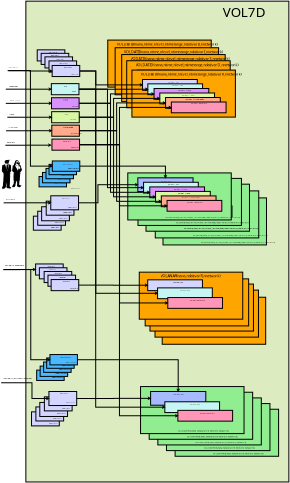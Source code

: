 <?xml version="1.0" encoding="UTF-8"?>
<dia:diagram xmlns:dia="http://www.lysator.liu.se/~alla/dia/">
  <dia:layer name="Sfondo" visible="true">
    <dia:object type="Standard - Box" version="0" id="O0">
      <dia:attribute name="obj_pos">
        <dia:point val="-4.818,-20.973"/>
      </dia:attribute>
      <dia:attribute name="obj_bb">
        <dia:rectangle val="-4.868,-21.023;80.509,134.978"/>
      </dia:attribute>
      <dia:attribute name="elem_corner">
        <dia:point val="-4.818,-20.973"/>
      </dia:attribute>
      <dia:attribute name="elem_width">
        <dia:real val="85.277"/>
      </dia:attribute>
      <dia:attribute name="elem_height">
        <dia:real val="155.901"/>
      </dia:attribute>
      <dia:attribute name="inner_color">
        <dia:color val="#ddebc1"/>
      </dia:attribute>
      <dia:attribute name="show_background">
        <dia:boolean val="true"/>
      </dia:attribute>
    </dia:object>
    <dia:group>
      <dia:object type="Standard - Box" version="0" id="O1">
        <dia:attribute name="obj_pos">
          <dia:point val="39.393,75.03"/>
        </dia:attribute>
        <dia:attribute name="obj_bb">
          <dia:rectangle val="39.343,74.98;72.993,90.33"/>
        </dia:attribute>
        <dia:attribute name="elem_corner">
          <dia:point val="39.393,75.03"/>
        </dia:attribute>
        <dia:attribute name="elem_width">
          <dia:real val="33.55"/>
        </dia:attribute>
        <dia:attribute name="elem_height">
          <dia:real val="15.25"/>
        </dia:attribute>
        <dia:attribute name="inner_color">
          <dia:color val="#ffa500"/>
        </dia:attribute>
        <dia:attribute name="show_background">
          <dia:boolean val="true"/>
        </dia:attribute>
      </dia:object>
      <dia:object type="Standard - Box" version="0" id="O2">
        <dia:attribute name="obj_pos">
          <dia:point val="42.127,77.518"/>
        </dia:attribute>
        <dia:attribute name="obj_bb">
          <dia:rectangle val="42.077,77.468;59.926,81.068"/>
        </dia:attribute>
        <dia:attribute name="elem_corner">
          <dia:point val="42.127,77.518"/>
        </dia:attribute>
        <dia:attribute name="elem_width">
          <dia:real val="17.75"/>
        </dia:attribute>
        <dia:attribute name="elem_height">
          <dia:real val="3.5"/>
        </dia:attribute>
        <dia:attribute name="inner_color">
          <dia:color val="#d5d6ff"/>
        </dia:attribute>
        <dia:attribute name="show_background">
          <dia:boolean val="true"/>
        </dia:attribute>
      </dia:object>
      <dia:object type="Standard - Text" version="0" id="O3">
        <dia:attribute name="obj_pos">
          <dia:point val="50.377,78.518"/>
        </dia:attribute>
        <dia:attribute name="obj_bb">
          <dia:rectangle val="50.377,77.918;53.077,78.868"/>
        </dia:attribute>
        <dia:attribute name="text">
          <dia:composite type="text">
            <dia:attribute name="string">
              <dia:string>#Volana var#</dia:string>
            </dia:attribute>
            <dia:attribute name="font">
              <dia:font family="sans" style="0" name="Helvetica"/>
            </dia:attribute>
            <dia:attribute name="height">
              <dia:real val="0.8"/>
            </dia:attribute>
            <dia:attribute name="pos">
              <dia:point val="50.377,78.518"/>
            </dia:attribute>
            <dia:attribute name="color">
              <dia:color val="#000000"/>
            </dia:attribute>
            <dia:attribute name="alignment">
              <dia:enum val="0"/>
            </dia:attribute>
          </dia:composite>
        </dia:attribute>
      </dia:object>
      <dia:object type="Standard - Box" version="0" id="O4">
        <dia:attribute name="obj_pos">
          <dia:point val="45.329,80.13"/>
        </dia:attribute>
        <dia:attribute name="obj_bb">
          <dia:rectangle val="45.279,80.08;63.129,83.68"/>
        </dia:attribute>
        <dia:attribute name="elem_corner">
          <dia:point val="45.329,80.13"/>
        </dia:attribute>
        <dia:attribute name="elem_width">
          <dia:real val="17.75"/>
        </dia:attribute>
        <dia:attribute name="elem_height">
          <dia:real val="3.5"/>
        </dia:attribute>
        <dia:attribute name="inner_color">
          <dia:color val="#c5f6f4"/>
        </dia:attribute>
        <dia:attribute name="show_background">
          <dia:boolean val="true"/>
        </dia:attribute>
      </dia:object>
      <dia:object type="Standard - Text" version="0" id="O5">
        <dia:attribute name="obj_pos">
          <dia:point val="52.542,80.98"/>
        </dia:attribute>
        <dia:attribute name="obj_bb">
          <dia:rectangle val="52.542,80.38;55.343,81.33"/>
        </dia:attribute>
        <dia:attribute name="text">
          <dia:composite type="text">
            <dia:attribute name="string">
              <dia:string>#Volana ana#</dia:string>
            </dia:attribute>
            <dia:attribute name="font">
              <dia:font family="sans" style="0" name="Helvetica"/>
            </dia:attribute>
            <dia:attribute name="height">
              <dia:real val="0.8"/>
            </dia:attribute>
            <dia:attribute name="pos">
              <dia:point val="52.542,80.98"/>
            </dia:attribute>
            <dia:attribute name="color">
              <dia:color val="#000000"/>
            </dia:attribute>
            <dia:attribute name="alignment">
              <dia:enum val="0"/>
            </dia:attribute>
          </dia:composite>
        </dia:attribute>
      </dia:object>
      <dia:object type="Standard - Box" version="0" id="O6">
        <dia:attribute name="obj_pos">
          <dia:point val="48.636,83.262"/>
        </dia:attribute>
        <dia:attribute name="obj_bb">
          <dia:rectangle val="48.586,83.212;66.436,86.812"/>
        </dia:attribute>
        <dia:attribute name="elem_corner">
          <dia:point val="48.636,83.262"/>
        </dia:attribute>
        <dia:attribute name="elem_width">
          <dia:real val="17.75"/>
        </dia:attribute>
        <dia:attribute name="elem_height">
          <dia:real val="3.5"/>
        </dia:attribute>
        <dia:attribute name="inner_color">
          <dia:color val="#ff96b8"/>
        </dia:attribute>
        <dia:attribute name="show_background">
          <dia:boolean val="true"/>
        </dia:attribute>
      </dia:object>
      <dia:object type="Standard - Text" version="0" id="O7">
        <dia:attribute name="obj_pos">
          <dia:point val="55.724,84.441"/>
        </dia:attribute>
        <dia:attribute name="obj_bb">
          <dia:rectangle val="55.724,84.141;57.674,85.041"/>
        </dia:attribute>
        <dia:attribute name="text">
          <dia:composite type="text">
            <dia:attribute name="string">
              <dia:string>#Volana network#</dia:string>
            </dia:attribute>
            <dia:attribute name="font">
              <dia:font family="sans" style="0" name="Helvetica"/>
            </dia:attribute>
            <dia:attribute name="height">
              <dia:real val="0.8"/>
            </dia:attribute>
            <dia:attribute name="pos">
              <dia:point val="55.724,84.441"/>
            </dia:attribute>
            <dia:attribute name="color">
              <dia:color val="#000000"/>
            </dia:attribute>
            <dia:attribute name="alignment">
              <dia:enum val="0"/>
            </dia:attribute>
          </dia:composite>
        </dia:attribute>
      </dia:object>
      <dia:object type="Standard - Text" version="0" id="O8">
        <dia:attribute name="obj_pos">
          <dia:point val="46.315,76.668"/>
        </dia:attribute>
        <dia:attribute name="obj_bb">
          <dia:rectangle val="46.315,75.568;64.365,77.318"/>
        </dia:attribute>
        <dia:attribute name="text">
          <dia:composite type="text">
            <dia:attribute name="string">
              <dia:string>#VOLANAR(nana,ndativarR,nnetwork)#</dia:string>
            </dia:attribute>
            <dia:attribute name="font">
              <dia:font family="sans" style="0" name="Helvetica"/>
            </dia:attribute>
            <dia:attribute name="height">
              <dia:real val="1.5"/>
            </dia:attribute>
            <dia:attribute name="pos">
              <dia:point val="46.315,76.668"/>
            </dia:attribute>
            <dia:attribute name="color">
              <dia:color val="#000000"/>
            </dia:attribute>
            <dia:attribute name="alignment">
              <dia:enum val="0"/>
            </dia:attribute>
          </dia:composite>
        </dia:attribute>
      </dia:object>
    </dia:group>
    <dia:group>
      <dia:object type="Standard - Box" version="0" id="O9">
        <dia:attribute name="obj_pos">
          <dia:point val="37.056,72.714"/>
        </dia:attribute>
        <dia:attribute name="obj_bb">
          <dia:rectangle val="37.006,72.664;70.656,88.014"/>
        </dia:attribute>
        <dia:attribute name="elem_corner">
          <dia:point val="37.056,72.714"/>
        </dia:attribute>
        <dia:attribute name="elem_width">
          <dia:real val="33.55"/>
        </dia:attribute>
        <dia:attribute name="elem_height">
          <dia:real val="15.25"/>
        </dia:attribute>
        <dia:attribute name="inner_color">
          <dia:color val="#ffa500"/>
        </dia:attribute>
        <dia:attribute name="show_background">
          <dia:boolean val="true"/>
        </dia:attribute>
      </dia:object>
      <dia:object type="Standard - Box" version="0" id="O10">
        <dia:attribute name="obj_pos">
          <dia:point val="39.789,75.202"/>
        </dia:attribute>
        <dia:attribute name="obj_bb">
          <dia:rectangle val="39.739,75.152;57.59,78.752"/>
        </dia:attribute>
        <dia:attribute name="elem_corner">
          <dia:point val="39.789,75.202"/>
        </dia:attribute>
        <dia:attribute name="elem_width">
          <dia:real val="17.75"/>
        </dia:attribute>
        <dia:attribute name="elem_height">
          <dia:real val="3.5"/>
        </dia:attribute>
        <dia:attribute name="inner_color">
          <dia:color val="#d5d6ff"/>
        </dia:attribute>
        <dia:attribute name="show_background">
          <dia:boolean val="true"/>
        </dia:attribute>
      </dia:object>
      <dia:object type="Standard - Text" version="0" id="O11">
        <dia:attribute name="obj_pos">
          <dia:point val="48.039,76.202"/>
        </dia:attribute>
        <dia:attribute name="obj_bb">
          <dia:rectangle val="48.039,75.602;50.739,76.552"/>
        </dia:attribute>
        <dia:attribute name="text">
          <dia:composite type="text">
            <dia:attribute name="string">
              <dia:string>#Volana var#</dia:string>
            </dia:attribute>
            <dia:attribute name="font">
              <dia:font family="sans" style="0" name="Helvetica"/>
            </dia:attribute>
            <dia:attribute name="height">
              <dia:real val="0.8"/>
            </dia:attribute>
            <dia:attribute name="pos">
              <dia:point val="48.039,76.202"/>
            </dia:attribute>
            <dia:attribute name="color">
              <dia:color val="#000000"/>
            </dia:attribute>
            <dia:attribute name="alignment">
              <dia:enum val="0"/>
            </dia:attribute>
          </dia:composite>
        </dia:attribute>
      </dia:object>
      <dia:object type="Standard - Box" version="0" id="O12">
        <dia:attribute name="obj_pos">
          <dia:point val="42.992,77.814"/>
        </dia:attribute>
        <dia:attribute name="obj_bb">
          <dia:rectangle val="42.942,77.764;60.792,81.364"/>
        </dia:attribute>
        <dia:attribute name="elem_corner">
          <dia:point val="42.992,77.814"/>
        </dia:attribute>
        <dia:attribute name="elem_width">
          <dia:real val="17.75"/>
        </dia:attribute>
        <dia:attribute name="elem_height">
          <dia:real val="3.5"/>
        </dia:attribute>
        <dia:attribute name="inner_color">
          <dia:color val="#c5f6f4"/>
        </dia:attribute>
        <dia:attribute name="show_background">
          <dia:boolean val="true"/>
        </dia:attribute>
      </dia:object>
      <dia:object type="Standard - Text" version="0" id="O13">
        <dia:attribute name="obj_pos">
          <dia:point val="50.206,78.664"/>
        </dia:attribute>
        <dia:attribute name="obj_bb">
          <dia:rectangle val="50.206,78.064;53.005,79.014"/>
        </dia:attribute>
        <dia:attribute name="text">
          <dia:composite type="text">
            <dia:attribute name="string">
              <dia:string>#Volana ana#</dia:string>
            </dia:attribute>
            <dia:attribute name="font">
              <dia:font family="sans" style="0" name="Helvetica"/>
            </dia:attribute>
            <dia:attribute name="height">
              <dia:real val="0.8"/>
            </dia:attribute>
            <dia:attribute name="pos">
              <dia:point val="50.206,78.664"/>
            </dia:attribute>
            <dia:attribute name="color">
              <dia:color val="#000000"/>
            </dia:attribute>
            <dia:attribute name="alignment">
              <dia:enum val="0"/>
            </dia:attribute>
          </dia:composite>
        </dia:attribute>
      </dia:object>
      <dia:object type="Standard - Box" version="0" id="O14">
        <dia:attribute name="obj_pos">
          <dia:point val="46.299,80.947"/>
        </dia:attribute>
        <dia:attribute name="obj_bb">
          <dia:rectangle val="46.249,80.897;64.099,84.497"/>
        </dia:attribute>
        <dia:attribute name="elem_corner">
          <dia:point val="46.299,80.947"/>
        </dia:attribute>
        <dia:attribute name="elem_width">
          <dia:real val="17.75"/>
        </dia:attribute>
        <dia:attribute name="elem_height">
          <dia:real val="3.5"/>
        </dia:attribute>
        <dia:attribute name="inner_color">
          <dia:color val="#ff96b8"/>
        </dia:attribute>
        <dia:attribute name="show_background">
          <dia:boolean val="true"/>
        </dia:attribute>
      </dia:object>
      <dia:object type="Standard - Text" version="0" id="O15">
        <dia:attribute name="obj_pos">
          <dia:point val="53.387,82.125"/>
        </dia:attribute>
        <dia:attribute name="obj_bb">
          <dia:rectangle val="53.387,81.825;55.337,82.725"/>
        </dia:attribute>
        <dia:attribute name="text">
          <dia:composite type="text">
            <dia:attribute name="string">
              <dia:string>#Volana network#</dia:string>
            </dia:attribute>
            <dia:attribute name="font">
              <dia:font family="sans" style="0" name="Helvetica"/>
            </dia:attribute>
            <dia:attribute name="height">
              <dia:real val="0.8"/>
            </dia:attribute>
            <dia:attribute name="pos">
              <dia:point val="53.387,82.125"/>
            </dia:attribute>
            <dia:attribute name="color">
              <dia:color val="#000000"/>
            </dia:attribute>
            <dia:attribute name="alignment">
              <dia:enum val="0"/>
            </dia:attribute>
          </dia:composite>
        </dia:attribute>
      </dia:object>
      <dia:object type="Standard - Text" version="0" id="O16">
        <dia:attribute name="obj_pos">
          <dia:point val="43.978,74.353"/>
        </dia:attribute>
        <dia:attribute name="obj_bb">
          <dia:rectangle val="43.978,73.252;62.028,75.002"/>
        </dia:attribute>
        <dia:attribute name="text">
          <dia:composite type="text">
            <dia:attribute name="string">
              <dia:string>#VOLANAR(nana,ndativarR,nnetwork)#</dia:string>
            </dia:attribute>
            <dia:attribute name="font">
              <dia:font family="sans" style="0" name="Helvetica"/>
            </dia:attribute>
            <dia:attribute name="height">
              <dia:real val="1.5"/>
            </dia:attribute>
            <dia:attribute name="pos">
              <dia:point val="43.978,74.353"/>
            </dia:attribute>
            <dia:attribute name="color">
              <dia:color val="#000000"/>
            </dia:attribute>
            <dia:attribute name="alignment">
              <dia:enum val="0"/>
            </dia:attribute>
          </dia:composite>
        </dia:attribute>
      </dia:object>
    </dia:group>
    <dia:group>
      <dia:object type="Standard - Box" version="0" id="O17">
        <dia:attribute name="obj_pos">
          <dia:point val="35.426,70.752"/>
        </dia:attribute>
        <dia:attribute name="obj_bb">
          <dia:rectangle val="35.376,70.702;69.026,86.052"/>
        </dia:attribute>
        <dia:attribute name="elem_corner">
          <dia:point val="35.426,70.752"/>
        </dia:attribute>
        <dia:attribute name="elem_width">
          <dia:real val="33.55"/>
        </dia:attribute>
        <dia:attribute name="elem_height">
          <dia:real val="15.25"/>
        </dia:attribute>
        <dia:attribute name="inner_color">
          <dia:color val="#ffa500"/>
        </dia:attribute>
        <dia:attribute name="show_background">
          <dia:boolean val="true"/>
        </dia:attribute>
      </dia:object>
      <dia:object type="Standard - Box" version="0" id="O18">
        <dia:attribute name="obj_pos">
          <dia:point val="38.16,73.24"/>
        </dia:attribute>
        <dia:attribute name="obj_bb">
          <dia:rectangle val="38.11,73.19;55.96,76.79"/>
        </dia:attribute>
        <dia:attribute name="elem_corner">
          <dia:point val="38.16,73.24"/>
        </dia:attribute>
        <dia:attribute name="elem_width">
          <dia:real val="17.75"/>
        </dia:attribute>
        <dia:attribute name="elem_height">
          <dia:real val="3.5"/>
        </dia:attribute>
        <dia:attribute name="inner_color">
          <dia:color val="#d5d6ff"/>
        </dia:attribute>
        <dia:attribute name="show_background">
          <dia:boolean val="true"/>
        </dia:attribute>
      </dia:object>
      <dia:object type="Standard - Text" version="0" id="O19">
        <dia:attribute name="obj_pos">
          <dia:point val="46.41,74.24"/>
        </dia:attribute>
        <dia:attribute name="obj_bb">
          <dia:rectangle val="46.41,73.64;49.11,74.59"/>
        </dia:attribute>
        <dia:attribute name="text">
          <dia:composite type="text">
            <dia:attribute name="string">
              <dia:string>#Volana var#</dia:string>
            </dia:attribute>
            <dia:attribute name="font">
              <dia:font family="sans" style="0" name="Helvetica"/>
            </dia:attribute>
            <dia:attribute name="height">
              <dia:real val="0.8"/>
            </dia:attribute>
            <dia:attribute name="pos">
              <dia:point val="46.41,74.24"/>
            </dia:attribute>
            <dia:attribute name="color">
              <dia:color val="#000000"/>
            </dia:attribute>
            <dia:attribute name="alignment">
              <dia:enum val="0"/>
            </dia:attribute>
          </dia:composite>
        </dia:attribute>
      </dia:object>
      <dia:object type="Standard - Box" version="0" id="O20">
        <dia:attribute name="obj_pos">
          <dia:point val="41.362,75.852"/>
        </dia:attribute>
        <dia:attribute name="obj_bb">
          <dia:rectangle val="41.312,75.802;59.162,79.402"/>
        </dia:attribute>
        <dia:attribute name="elem_corner">
          <dia:point val="41.362,75.852"/>
        </dia:attribute>
        <dia:attribute name="elem_width">
          <dia:real val="17.75"/>
        </dia:attribute>
        <dia:attribute name="elem_height">
          <dia:real val="3.5"/>
        </dia:attribute>
        <dia:attribute name="inner_color">
          <dia:color val="#c5f6f4"/>
        </dia:attribute>
        <dia:attribute name="show_background">
          <dia:boolean val="true"/>
        </dia:attribute>
      </dia:object>
      <dia:object type="Standard - Text" version="0" id="O21">
        <dia:attribute name="obj_pos">
          <dia:point val="48.576,76.702"/>
        </dia:attribute>
        <dia:attribute name="obj_bb">
          <dia:rectangle val="48.576,76.102;51.376,77.052"/>
        </dia:attribute>
        <dia:attribute name="text">
          <dia:composite type="text">
            <dia:attribute name="string">
              <dia:string>#Volana ana#</dia:string>
            </dia:attribute>
            <dia:attribute name="font">
              <dia:font family="sans" style="0" name="Helvetica"/>
            </dia:attribute>
            <dia:attribute name="height">
              <dia:real val="0.8"/>
            </dia:attribute>
            <dia:attribute name="pos">
              <dia:point val="48.576,76.702"/>
            </dia:attribute>
            <dia:attribute name="color">
              <dia:color val="#000000"/>
            </dia:attribute>
            <dia:attribute name="alignment">
              <dia:enum val="0"/>
            </dia:attribute>
          </dia:composite>
        </dia:attribute>
      </dia:object>
      <dia:object type="Standard - Box" version="0" id="O22">
        <dia:attribute name="obj_pos">
          <dia:point val="44.669,78.984"/>
        </dia:attribute>
        <dia:attribute name="obj_bb">
          <dia:rectangle val="44.619,78.934;62.469,82.534"/>
        </dia:attribute>
        <dia:attribute name="elem_corner">
          <dia:point val="44.669,78.984"/>
        </dia:attribute>
        <dia:attribute name="elem_width">
          <dia:real val="17.75"/>
        </dia:attribute>
        <dia:attribute name="elem_height">
          <dia:real val="3.5"/>
        </dia:attribute>
        <dia:attribute name="inner_color">
          <dia:color val="#ff96b8"/>
        </dia:attribute>
        <dia:attribute name="show_background">
          <dia:boolean val="true"/>
        </dia:attribute>
      </dia:object>
      <dia:object type="Standard - Text" version="0" id="O23">
        <dia:attribute name="obj_pos">
          <dia:point val="51.757,80.163"/>
        </dia:attribute>
        <dia:attribute name="obj_bb">
          <dia:rectangle val="51.757,79.863;53.707,80.763"/>
        </dia:attribute>
        <dia:attribute name="text">
          <dia:composite type="text">
            <dia:attribute name="string">
              <dia:string>#Volana network#</dia:string>
            </dia:attribute>
            <dia:attribute name="font">
              <dia:font family="sans" style="0" name="Helvetica"/>
            </dia:attribute>
            <dia:attribute name="height">
              <dia:real val="0.8"/>
            </dia:attribute>
            <dia:attribute name="pos">
              <dia:point val="51.757,80.163"/>
            </dia:attribute>
            <dia:attribute name="color">
              <dia:color val="#000000"/>
            </dia:attribute>
            <dia:attribute name="alignment">
              <dia:enum val="0"/>
            </dia:attribute>
          </dia:composite>
        </dia:attribute>
      </dia:object>
      <dia:object type="Standard - Text" version="0" id="O24">
        <dia:attribute name="obj_pos">
          <dia:point val="42.349,72.39"/>
        </dia:attribute>
        <dia:attribute name="obj_bb">
          <dia:rectangle val="42.349,71.29;60.398,73.04"/>
        </dia:attribute>
        <dia:attribute name="text">
          <dia:composite type="text">
            <dia:attribute name="string">
              <dia:string>#VOLANAR(nana,ndativarR,nnetwork)#</dia:string>
            </dia:attribute>
            <dia:attribute name="font">
              <dia:font family="sans" style="0" name="Helvetica"/>
            </dia:attribute>
            <dia:attribute name="height">
              <dia:real val="1.5"/>
            </dia:attribute>
            <dia:attribute name="pos">
              <dia:point val="42.349,72.39"/>
            </dia:attribute>
            <dia:attribute name="color">
              <dia:color val="#000000"/>
            </dia:attribute>
            <dia:attribute name="alignment">
              <dia:enum val="0"/>
            </dia:attribute>
          </dia:composite>
        </dia:attribute>
      </dia:object>
    </dia:group>
    <dia:group>
      <dia:object type="Standard - Box" version="0" id="O25">
        <dia:attribute name="obj_pos">
          <dia:point val="33.867,69.072"/>
        </dia:attribute>
        <dia:attribute name="obj_bb">
          <dia:rectangle val="33.817,69.022;67.467,84.372"/>
        </dia:attribute>
        <dia:attribute name="elem_corner">
          <dia:point val="33.867,69.072"/>
        </dia:attribute>
        <dia:attribute name="elem_width">
          <dia:real val="33.55"/>
        </dia:attribute>
        <dia:attribute name="elem_height">
          <dia:real val="15.25"/>
        </dia:attribute>
        <dia:attribute name="inner_color">
          <dia:color val="#ffa500"/>
        </dia:attribute>
        <dia:attribute name="show_background">
          <dia:boolean val="true"/>
        </dia:attribute>
      </dia:object>
      <dia:object type="Standard - Box" version="0" id="O26">
        <dia:attribute name="obj_pos">
          <dia:point val="36.6,71.561"/>
        </dia:attribute>
        <dia:attribute name="obj_bb">
          <dia:rectangle val="36.55,71.511;54.4,75.111"/>
        </dia:attribute>
        <dia:attribute name="elem_corner">
          <dia:point val="36.6,71.561"/>
        </dia:attribute>
        <dia:attribute name="elem_width">
          <dia:real val="17.75"/>
        </dia:attribute>
        <dia:attribute name="elem_height">
          <dia:real val="3.5"/>
        </dia:attribute>
        <dia:attribute name="inner_color">
          <dia:color val="#d5d6ff"/>
        </dia:attribute>
        <dia:attribute name="show_background">
          <dia:boolean val="true"/>
        </dia:attribute>
      </dia:object>
      <dia:object type="Standard - Text" version="0" id="O27">
        <dia:attribute name="obj_pos">
          <dia:point val="44.85,72.561"/>
        </dia:attribute>
        <dia:attribute name="obj_bb">
          <dia:rectangle val="44.85,71.961;47.55,72.911"/>
        </dia:attribute>
        <dia:attribute name="text">
          <dia:composite type="text">
            <dia:attribute name="string">
              <dia:string>#Volana var#</dia:string>
            </dia:attribute>
            <dia:attribute name="font">
              <dia:font family="sans" style="0" name="Helvetica"/>
            </dia:attribute>
            <dia:attribute name="height">
              <dia:real val="0.8"/>
            </dia:attribute>
            <dia:attribute name="pos">
              <dia:point val="44.85,72.561"/>
            </dia:attribute>
            <dia:attribute name="color">
              <dia:color val="#000000"/>
            </dia:attribute>
            <dia:attribute name="alignment">
              <dia:enum val="0"/>
            </dia:attribute>
          </dia:composite>
        </dia:attribute>
      </dia:object>
      <dia:object type="Standard - Box" version="0" id="O28">
        <dia:attribute name="obj_pos">
          <dia:point val="39.803,74.173"/>
        </dia:attribute>
        <dia:attribute name="obj_bb">
          <dia:rectangle val="39.753,74.123;57.603,77.723"/>
        </dia:attribute>
        <dia:attribute name="elem_corner">
          <dia:point val="39.803,74.173"/>
        </dia:attribute>
        <dia:attribute name="elem_width">
          <dia:real val="17.75"/>
        </dia:attribute>
        <dia:attribute name="elem_height">
          <dia:real val="3.5"/>
        </dia:attribute>
        <dia:attribute name="inner_color">
          <dia:color val="#c5f6f4"/>
        </dia:attribute>
        <dia:attribute name="show_background">
          <dia:boolean val="true"/>
        </dia:attribute>
      </dia:object>
      <dia:object type="Standard - Text" version="0" id="O29">
        <dia:attribute name="obj_pos">
          <dia:point val="47.017,75.023"/>
        </dia:attribute>
        <dia:attribute name="obj_bb">
          <dia:rectangle val="47.017,74.423;49.816,75.373"/>
        </dia:attribute>
        <dia:attribute name="text">
          <dia:composite type="text">
            <dia:attribute name="string">
              <dia:string>#Volana ana#</dia:string>
            </dia:attribute>
            <dia:attribute name="font">
              <dia:font family="sans" style="0" name="Helvetica"/>
            </dia:attribute>
            <dia:attribute name="height">
              <dia:real val="0.8"/>
            </dia:attribute>
            <dia:attribute name="pos">
              <dia:point val="47.017,75.023"/>
            </dia:attribute>
            <dia:attribute name="color">
              <dia:color val="#000000"/>
            </dia:attribute>
            <dia:attribute name="alignment">
              <dia:enum val="0"/>
            </dia:attribute>
          </dia:composite>
        </dia:attribute>
      </dia:object>
      <dia:object type="Standard - Box" version="0" id="O30">
        <dia:attribute name="obj_pos">
          <dia:point val="43.109,77.305"/>
        </dia:attribute>
        <dia:attribute name="obj_bb">
          <dia:rectangle val="43.059,77.255;60.91,80.855"/>
        </dia:attribute>
        <dia:attribute name="elem_corner">
          <dia:point val="43.109,77.305"/>
        </dia:attribute>
        <dia:attribute name="elem_width">
          <dia:real val="17.75"/>
        </dia:attribute>
        <dia:attribute name="elem_height">
          <dia:real val="3.5"/>
        </dia:attribute>
        <dia:attribute name="inner_color">
          <dia:color val="#ff96b8"/>
        </dia:attribute>
        <dia:attribute name="show_background">
          <dia:boolean val="true"/>
        </dia:attribute>
      </dia:object>
      <dia:object type="Standard - Text" version="0" id="O31">
        <dia:attribute name="obj_pos">
          <dia:point val="50.198,78.483"/>
        </dia:attribute>
        <dia:attribute name="obj_bb">
          <dia:rectangle val="50.198,78.183;52.148,79.083"/>
        </dia:attribute>
        <dia:attribute name="text">
          <dia:composite type="text">
            <dia:attribute name="string">
              <dia:string>#Volana network#</dia:string>
            </dia:attribute>
            <dia:attribute name="font">
              <dia:font family="sans" style="0" name="Helvetica"/>
            </dia:attribute>
            <dia:attribute name="height">
              <dia:real val="0.8"/>
            </dia:attribute>
            <dia:attribute name="pos">
              <dia:point val="50.198,78.483"/>
            </dia:attribute>
            <dia:attribute name="color">
              <dia:color val="#000000"/>
            </dia:attribute>
            <dia:attribute name="alignment">
              <dia:enum val="0"/>
            </dia:attribute>
          </dia:composite>
        </dia:attribute>
      </dia:object>
      <dia:object type="Standard - Text" version="0" id="O32">
        <dia:attribute name="obj_pos">
          <dia:point val="40.789,70.711"/>
        </dia:attribute>
        <dia:attribute name="obj_bb">
          <dia:rectangle val="40.789,69.611;58.839,71.361"/>
        </dia:attribute>
        <dia:attribute name="text">
          <dia:composite type="text">
            <dia:attribute name="string">
              <dia:string>#VOLANAR(nana,ndativarR,nnetwork)#</dia:string>
            </dia:attribute>
            <dia:attribute name="font">
              <dia:font family="sans" style="0" name="Helvetica"/>
            </dia:attribute>
            <dia:attribute name="height">
              <dia:real val="1.5"/>
            </dia:attribute>
            <dia:attribute name="pos">
              <dia:point val="40.789,70.711"/>
            </dia:attribute>
            <dia:attribute name="color">
              <dia:color val="#000000"/>
            </dia:attribute>
            <dia:attribute name="alignment">
              <dia:enum val="0"/>
            </dia:attribute>
          </dia:composite>
        </dia:attribute>
      </dia:object>
    </dia:group>
    <dia:group>
      <dia:object type="Standard - Box" version="0" id="O33">
        <dia:attribute name="obj_pos">
          <dia:point val="31.954,66.898"/>
        </dia:attribute>
        <dia:attribute name="obj_bb">
          <dia:rectangle val="31.904,66.848;65.554,82.198"/>
        </dia:attribute>
        <dia:attribute name="elem_corner">
          <dia:point val="31.954,66.898"/>
        </dia:attribute>
        <dia:attribute name="elem_width">
          <dia:real val="33.55"/>
        </dia:attribute>
        <dia:attribute name="elem_height">
          <dia:real val="15.25"/>
        </dia:attribute>
        <dia:attribute name="inner_color">
          <dia:color val="#ffa500"/>
        </dia:attribute>
        <dia:attribute name="show_background">
          <dia:boolean val="true"/>
        </dia:attribute>
      </dia:object>
      <dia:object type="Standard - Box" version="0" id="O34">
        <dia:attribute name="obj_pos">
          <dia:point val="34.688,69.386"/>
        </dia:attribute>
        <dia:attribute name="obj_bb">
          <dia:rectangle val="34.638,69.336;52.488,72.936"/>
        </dia:attribute>
        <dia:attribute name="elem_corner">
          <dia:point val="34.688,69.386"/>
        </dia:attribute>
        <dia:attribute name="elem_width">
          <dia:real val="17.75"/>
        </dia:attribute>
        <dia:attribute name="elem_height">
          <dia:real val="3.5"/>
        </dia:attribute>
        <dia:attribute name="inner_color">
          <dia:color val="#d5d6ff"/>
        </dia:attribute>
        <dia:attribute name="show_background">
          <dia:boolean val="true"/>
        </dia:attribute>
      </dia:object>
      <dia:object type="Standard - Text" version="0" id="O35">
        <dia:attribute name="obj_pos">
          <dia:point val="42.938,70.386"/>
        </dia:attribute>
        <dia:attribute name="obj_bb">
          <dia:rectangle val="42.938,69.786;45.638,70.736"/>
        </dia:attribute>
        <dia:attribute name="text">
          <dia:composite type="text">
            <dia:attribute name="string">
              <dia:string>#Volana var#</dia:string>
            </dia:attribute>
            <dia:attribute name="font">
              <dia:font family="sans" style="0" name="Helvetica"/>
            </dia:attribute>
            <dia:attribute name="height">
              <dia:real val="0.8"/>
            </dia:attribute>
            <dia:attribute name="pos">
              <dia:point val="42.938,70.386"/>
            </dia:attribute>
            <dia:attribute name="color">
              <dia:color val="#000000"/>
            </dia:attribute>
            <dia:attribute name="alignment">
              <dia:enum val="0"/>
            </dia:attribute>
          </dia:composite>
        </dia:attribute>
      </dia:object>
      <dia:object type="Standard - Box" version="0" id="O36">
        <dia:attribute name="obj_pos">
          <dia:point val="37.89,71.998"/>
        </dia:attribute>
        <dia:attribute name="obj_bb">
          <dia:rectangle val="37.84,71.948;55.69,75.548"/>
        </dia:attribute>
        <dia:attribute name="elem_corner">
          <dia:point val="37.89,71.998"/>
        </dia:attribute>
        <dia:attribute name="elem_width">
          <dia:real val="17.75"/>
        </dia:attribute>
        <dia:attribute name="elem_height">
          <dia:real val="3.5"/>
        </dia:attribute>
        <dia:attribute name="inner_color">
          <dia:color val="#c5f6f4"/>
        </dia:attribute>
        <dia:attribute name="show_background">
          <dia:boolean val="true"/>
        </dia:attribute>
      </dia:object>
      <dia:object type="Standard - Text" version="0" id="O37">
        <dia:attribute name="obj_pos">
          <dia:point val="45.104,72.848"/>
        </dia:attribute>
        <dia:attribute name="obj_bb">
          <dia:rectangle val="45.104,72.248;47.904,73.198"/>
        </dia:attribute>
        <dia:attribute name="text">
          <dia:composite type="text">
            <dia:attribute name="string">
              <dia:string>#Volana ana#</dia:string>
            </dia:attribute>
            <dia:attribute name="font">
              <dia:font family="sans" style="0" name="Helvetica"/>
            </dia:attribute>
            <dia:attribute name="height">
              <dia:real val="0.8"/>
            </dia:attribute>
            <dia:attribute name="pos">
              <dia:point val="45.104,72.848"/>
            </dia:attribute>
            <dia:attribute name="color">
              <dia:color val="#000000"/>
            </dia:attribute>
            <dia:attribute name="alignment">
              <dia:enum val="0"/>
            </dia:attribute>
          </dia:composite>
        </dia:attribute>
      </dia:object>
      <dia:object type="Standard - Box" version="0" id="O38">
        <dia:attribute name="obj_pos">
          <dia:point val="41.197,75.131"/>
        </dia:attribute>
        <dia:attribute name="obj_bb">
          <dia:rectangle val="41.147,75.081;58.997,78.681"/>
        </dia:attribute>
        <dia:attribute name="elem_corner">
          <dia:point val="41.197,75.131"/>
        </dia:attribute>
        <dia:attribute name="elem_width">
          <dia:real val="17.75"/>
        </dia:attribute>
        <dia:attribute name="elem_height">
          <dia:real val="3.5"/>
        </dia:attribute>
        <dia:attribute name="inner_color">
          <dia:color val="#ff96b8"/>
        </dia:attribute>
        <dia:attribute name="show_background">
          <dia:boolean val="true"/>
        </dia:attribute>
      </dia:object>
      <dia:object type="Standard - Text" version="0" id="O39">
        <dia:attribute name="obj_pos">
          <dia:point val="48.285,76.309"/>
        </dia:attribute>
        <dia:attribute name="obj_bb">
          <dia:rectangle val="48.285,76.009;50.235,76.909"/>
        </dia:attribute>
        <dia:attribute name="text">
          <dia:composite type="text">
            <dia:attribute name="string">
              <dia:string>#Volana network#</dia:string>
            </dia:attribute>
            <dia:attribute name="font">
              <dia:font family="sans" style="0" name="Helvetica"/>
            </dia:attribute>
            <dia:attribute name="height">
              <dia:real val="0.8"/>
            </dia:attribute>
            <dia:attribute name="pos">
              <dia:point val="48.285,76.309"/>
            </dia:attribute>
            <dia:attribute name="color">
              <dia:color val="#000000"/>
            </dia:attribute>
            <dia:attribute name="alignment">
              <dia:enum val="0"/>
            </dia:attribute>
          </dia:composite>
        </dia:attribute>
      </dia:object>
      <dia:object type="Standard - Text" version="0" id="O40">
        <dia:attribute name="obj_pos">
          <dia:point val="38.877,68.537"/>
        </dia:attribute>
        <dia:attribute name="obj_bb">
          <dia:rectangle val="38.877,67.437;56.927,69.187"/>
        </dia:attribute>
        <dia:attribute name="text">
          <dia:composite type="text">
            <dia:attribute name="string">
              <dia:string>#VOLANAR(nana,ndativarR,nnetwork)#</dia:string>
            </dia:attribute>
            <dia:attribute name="font">
              <dia:font family="sans" style="0" name="Helvetica"/>
            </dia:attribute>
            <dia:attribute name="height">
              <dia:real val="1.5"/>
            </dia:attribute>
            <dia:attribute name="pos">
              <dia:point val="38.877,68.537"/>
            </dia:attribute>
            <dia:attribute name="color">
              <dia:color val="#000000"/>
            </dia:attribute>
            <dia:attribute name="alignment">
              <dia:enum val="0"/>
            </dia:attribute>
          </dia:composite>
        </dia:attribute>
      </dia:object>
    </dia:group>
    <dia:group>
      <dia:object type="Standard - Box" version="0" id="O41">
        <dia:attribute name="obj_pos">
          <dia:point val="39.651,42.822"/>
        </dia:attribute>
        <dia:attribute name="obj_bb">
          <dia:rectangle val="39.601,42.772;73.251,58.121"/>
        </dia:attribute>
        <dia:attribute name="elem_corner">
          <dia:point val="39.651,42.822"/>
        </dia:attribute>
        <dia:attribute name="elem_width">
          <dia:real val="33.55"/>
        </dia:attribute>
        <dia:attribute name="elem_height">
          <dia:real val="15.25"/>
        </dia:attribute>
        <dia:attribute name="inner_color">
          <dia:color val="#90ee90"/>
        </dia:attribute>
        <dia:attribute name="show_background">
          <dia:boolean val="true"/>
        </dia:attribute>
      </dia:object>
      <dia:object type="Standard - Box" version="0" id="O42">
        <dia:attribute name="obj_pos">
          <dia:point val="42.908,44.419"/>
        </dia:attribute>
        <dia:attribute name="obj_bb">
          <dia:rectangle val="42.858,44.369;60.858,48.919"/>
        </dia:attribute>
        <dia:attribute name="elem_corner">
          <dia:point val="42.908,44.419"/>
        </dia:attribute>
        <dia:attribute name="elem_width">
          <dia:real val="17.9"/>
        </dia:attribute>
        <dia:attribute name="elem_height">
          <dia:real val="4.45"/>
        </dia:attribute>
        <dia:attribute name="inner_color">
          <dia:color val="#a7baff"/>
        </dia:attribute>
        <dia:attribute name="show_background">
          <dia:boolean val="true"/>
        </dia:attribute>
      </dia:object>
      <dia:object type="Standard - Text" version="0" id="O43">
        <dia:attribute name="obj_pos">
          <dia:point val="50.308,45.619"/>
        </dia:attribute>
        <dia:attribute name="obj_bb">
          <dia:rectangle val="50.308,45.319;51.558,46.219"/>
        </dia:attribute>
        <dia:attribute name="text">
          <dia:composite type="text">
            <dia:attribute name="string">
              <dia:string>#voldatiattr#</dia:string>
            </dia:attribute>
            <dia:attribute name="font">
              <dia:font family="sans" style="0" name="Helvetica"/>
            </dia:attribute>
            <dia:attribute name="height">
              <dia:real val="0.8"/>
            </dia:attribute>
            <dia:attribute name="pos">
              <dia:point val="50.308,45.619"/>
            </dia:attribute>
            <dia:attribute name="color">
              <dia:color val="#000000"/>
            </dia:attribute>
            <dia:attribute name="alignment">
              <dia:enum val="0"/>
            </dia:attribute>
          </dia:composite>
        </dia:attribute>
      </dia:object>
      <dia:object type="Standard - Box" version="0" id="O44">
        <dia:attribute name="obj_pos">
          <dia:point val="44.766,45.846"/>
        </dia:attribute>
        <dia:attribute name="obj_bb">
          <dia:rectangle val="44.715,45.796;62.566,49.396"/>
        </dia:attribute>
        <dia:attribute name="elem_corner">
          <dia:point val="44.766,45.846"/>
        </dia:attribute>
        <dia:attribute name="elem_width">
          <dia:real val="17.75"/>
        </dia:attribute>
        <dia:attribute name="elem_height">
          <dia:real val="3.5"/>
        </dia:attribute>
        <dia:attribute name="inner_color">
          <dia:color val="#c5f6f4"/>
        </dia:attribute>
        <dia:attribute name="show_background">
          <dia:boolean val="true"/>
        </dia:attribute>
      </dia:object>
      <dia:object type="Standard - Text" version="0" id="O45">
        <dia:attribute name="obj_pos">
          <dia:point val="52.615,46.696"/>
        </dia:attribute>
        <dia:attribute name="obj_bb">
          <dia:rectangle val="52.615,46.096;55.416,47.046"/>
        </dia:attribute>
        <dia:attribute name="text">
          <dia:composite type="text">
            <dia:attribute name="string">
              <dia:string>#Voldati ana#</dia:string>
            </dia:attribute>
            <dia:attribute name="font">
              <dia:font family="sans" style="0" name="Helvetica"/>
            </dia:attribute>
            <dia:attribute name="height">
              <dia:real val="0.8"/>
            </dia:attribute>
            <dia:attribute name="pos">
              <dia:point val="52.615,46.696"/>
            </dia:attribute>
            <dia:attribute name="color">
              <dia:color val="#000000"/>
            </dia:attribute>
            <dia:attribute name="alignment">
              <dia:enum val="0"/>
            </dia:attribute>
          </dia:composite>
        </dia:attribute>
      </dia:object>
      <dia:object type="Standard - Box" version="0" id="O46">
        <dia:attribute name="obj_pos">
          <dia:point val="46.783,47.356"/>
        </dia:attribute>
        <dia:attribute name="obj_bb">
          <dia:rectangle val="46.733,47.306;64.583,50.906"/>
        </dia:attribute>
        <dia:attribute name="elem_corner">
          <dia:point val="46.783,47.356"/>
        </dia:attribute>
        <dia:attribute name="elem_width">
          <dia:real val="17.75"/>
        </dia:attribute>
        <dia:attribute name="elem_height">
          <dia:real val="3.5"/>
        </dia:attribute>
        <dia:attribute name="inner_color">
          <dia:color val="#d992ff"/>
        </dia:attribute>
        <dia:attribute name="show_background">
          <dia:boolean val="true"/>
        </dia:attribute>
      </dia:object>
      <dia:object type="Standard - Text" version="0" id="O47">
        <dia:attribute name="obj_pos">
          <dia:point val="54.583,48.256"/>
        </dia:attribute>
        <dia:attribute name="obj_bb">
          <dia:rectangle val="54.583,47.956;56.183,48.856"/>
        </dia:attribute>
        <dia:attribute name="text">
          <dia:composite type="text">
            <dia:attribute name="string">
              <dia:string>#Voldati time #</dia:string>
            </dia:attribute>
            <dia:attribute name="font">
              <dia:font family="sans" style="0" name="Helvetica"/>
            </dia:attribute>
            <dia:attribute name="height">
              <dia:real val="0.8"/>
            </dia:attribute>
            <dia:attribute name="pos">
              <dia:point val="54.583,48.256"/>
            </dia:attribute>
            <dia:attribute name="color">
              <dia:color val="#000000"/>
            </dia:attribute>
            <dia:attribute name="alignment">
              <dia:enum val="0"/>
            </dia:attribute>
          </dia:composite>
        </dia:attribute>
      </dia:object>
      <dia:object type="Standard - Box" version="0" id="O48">
        <dia:attribute name="obj_pos">
          <dia:point val="48.651,48.816"/>
        </dia:attribute>
        <dia:attribute name="obj_bb">
          <dia:rectangle val="48.6,48.766;66.451,52.366"/>
        </dia:attribute>
        <dia:attribute name="elem_corner">
          <dia:point val="48.651,48.816"/>
        </dia:attribute>
        <dia:attribute name="elem_width">
          <dia:real val="17.75"/>
        </dia:attribute>
        <dia:attribute name="elem_height">
          <dia:real val="3.5"/>
        </dia:attribute>
        <dia:attribute name="inner_color">
          <dia:color val="#d8f8a6"/>
        </dia:attribute>
        <dia:attribute name="show_background">
          <dia:boolean val="true"/>
        </dia:attribute>
      </dia:object>
      <dia:object type="Standard - Box" version="0" id="O49">
        <dia:attribute name="obj_pos">
          <dia:point val="50.518,50.276"/>
        </dia:attribute>
        <dia:attribute name="obj_bb">
          <dia:rectangle val="50.468,50.226;68.318,53.826"/>
        </dia:attribute>
        <dia:attribute name="elem_corner">
          <dia:point val="50.518,50.276"/>
        </dia:attribute>
        <dia:attribute name="elem_width">
          <dia:real val="17.75"/>
        </dia:attribute>
        <dia:attribute name="elem_height">
          <dia:real val="3.5"/>
        </dia:attribute>
        <dia:attribute name="inner_color">
          <dia:color val="#ffab8a"/>
        </dia:attribute>
        <dia:attribute name="show_background">
          <dia:boolean val="true"/>
        </dia:attribute>
      </dia:object>
      <dia:object type="Standard - Box" version="0" id="O50">
        <dia:attribute name="obj_pos">
          <dia:point val="52.386,51.736"/>
        </dia:attribute>
        <dia:attribute name="obj_bb">
          <dia:rectangle val="52.336,51.686;70.186,55.286"/>
        </dia:attribute>
        <dia:attribute name="elem_corner">
          <dia:point val="52.386,51.736"/>
        </dia:attribute>
        <dia:attribute name="elem_width">
          <dia:real val="17.75"/>
        </dia:attribute>
        <dia:attribute name="elem_height">
          <dia:real val="3.5"/>
        </dia:attribute>
        <dia:attribute name="inner_color">
          <dia:color val="#ff96b8"/>
        </dia:attribute>
        <dia:attribute name="show_background">
          <dia:boolean val="true"/>
        </dia:attribute>
      </dia:object>
      <dia:object type="Standard - Text" version="0" id="O51">
        <dia:attribute name="obj_pos">
          <dia:point val="55.798,49.636"/>
        </dia:attribute>
        <dia:attribute name="obj_bb">
          <dia:rectangle val="55.798,49.036;58.898,49.986"/>
        </dia:attribute>
        <dia:attribute name="text">
          <dia:composite type="text">
            <dia:attribute name="string">
              <dia:string>#Voldati level#</dia:string>
            </dia:attribute>
            <dia:attribute name="font">
              <dia:font family="sans" style="0" name="Helvetica"/>
            </dia:attribute>
            <dia:attribute name="height">
              <dia:real val="0.8"/>
            </dia:attribute>
            <dia:attribute name="pos">
              <dia:point val="55.798,49.636"/>
            </dia:attribute>
            <dia:attribute name="color">
              <dia:color val="#000000"/>
            </dia:attribute>
            <dia:attribute name="alignment">
              <dia:enum val="0"/>
            </dia:attribute>
          </dia:composite>
        </dia:attribute>
      </dia:object>
      <dia:object type="Standard - Text" version="0" id="O52">
        <dia:attribute name="obj_pos">
          <dia:point val="56.948,51.086"/>
        </dia:attribute>
        <dia:attribute name="obj_bb">
          <dia:rectangle val="56.948,50.486;61.348,51.436"/>
        </dia:attribute>
        <dia:attribute name="text">
          <dia:composite type="text">
            <dia:attribute name="string">
              <dia:string>#Voldati timerange#</dia:string>
            </dia:attribute>
            <dia:attribute name="font">
              <dia:font family="sans" style="0" name="Helvetica"/>
            </dia:attribute>
            <dia:attribute name="height">
              <dia:real val="0.8"/>
            </dia:attribute>
            <dia:attribute name="pos">
              <dia:point val="56.948,51.086"/>
            </dia:attribute>
            <dia:attribute name="color">
              <dia:color val="#000000"/>
            </dia:attribute>
            <dia:attribute name="alignment">
              <dia:enum val="0"/>
            </dia:attribute>
          </dia:composite>
        </dia:attribute>
      </dia:object>
      <dia:object type="Standard - Text" version="0" id="O53">
        <dia:attribute name="obj_pos">
          <dia:point val="58.698,52.486"/>
        </dia:attribute>
        <dia:attribute name="obj_bb">
          <dia:rectangle val="58.698,51.886;62.698,52.836"/>
        </dia:attribute>
        <dia:attribute name="text">
          <dia:composite type="text">
            <dia:attribute name="string">
              <dia:string>#Voldayi network#</dia:string>
            </dia:attribute>
            <dia:attribute name="font">
              <dia:font family="sans" style="0" name="Helvetica"/>
            </dia:attribute>
            <dia:attribute name="height">
              <dia:real val="0.8"/>
            </dia:attribute>
            <dia:attribute name="pos">
              <dia:point val="58.698,52.486"/>
            </dia:attribute>
            <dia:attribute name="color">
              <dia:color val="#000000"/>
            </dia:attribute>
            <dia:attribute name="alignment">
              <dia:enum val="0"/>
            </dia:attribute>
          </dia:composite>
        </dia:attribute>
      </dia:object>
      <dia:object type="Standard - Text" version="0" id="O54">
        <dia:attribute name="obj_pos">
          <dia:point val="51.824,57.383"/>
        </dia:attribute>
        <dia:attribute name="obj_bb">
          <dia:rectangle val="51.824,57.083;60.324,57.983"/>
        </dia:attribute>
        <dia:attribute name="text">
          <dia:composite type="text">
            <dia:attribute name="string">
              <dia:string>#VOLDATIR(nana,ntime,nlevel,ntimerange,ndativarattrR,network,ndatiattrR)#</dia:string>
            </dia:attribute>
            <dia:attribute name="font">
              <dia:font family="sans" style="0" name="Helvetica"/>
            </dia:attribute>
            <dia:attribute name="height">
              <dia:real val="0.8"/>
            </dia:attribute>
            <dia:attribute name="pos">
              <dia:point val="51.824,57.383"/>
            </dia:attribute>
            <dia:attribute name="color">
              <dia:color val="#000000"/>
            </dia:attribute>
            <dia:attribute name="alignment">
              <dia:enum val="0"/>
            </dia:attribute>
          </dia:composite>
        </dia:attribute>
      </dia:object>
    </dia:group>
    <dia:group>
      <dia:object type="Standard - Box" version="0" id="O55">
        <dia:attribute name="obj_pos">
          <dia:point val="37.146,40.547"/>
        </dia:attribute>
        <dia:attribute name="obj_bb">
          <dia:rectangle val="37.096,40.496;70.746,55.846"/>
        </dia:attribute>
        <dia:attribute name="elem_corner">
          <dia:point val="37.146,40.547"/>
        </dia:attribute>
        <dia:attribute name="elem_width">
          <dia:real val="33.55"/>
        </dia:attribute>
        <dia:attribute name="elem_height">
          <dia:real val="15.25"/>
        </dia:attribute>
        <dia:attribute name="inner_color">
          <dia:color val="#90ee90"/>
        </dia:attribute>
        <dia:attribute name="show_background">
          <dia:boolean val="true"/>
        </dia:attribute>
      </dia:object>
      <dia:object type="Standard - Box" version="0" id="O56">
        <dia:attribute name="obj_pos">
          <dia:point val="40.403,42.144"/>
        </dia:attribute>
        <dia:attribute name="obj_bb">
          <dia:rectangle val="40.353,42.094;58.353,46.644"/>
        </dia:attribute>
        <dia:attribute name="elem_corner">
          <dia:point val="40.403,42.144"/>
        </dia:attribute>
        <dia:attribute name="elem_width">
          <dia:real val="17.9"/>
        </dia:attribute>
        <dia:attribute name="elem_height">
          <dia:real val="4.45"/>
        </dia:attribute>
        <dia:attribute name="inner_color">
          <dia:color val="#a7baff"/>
        </dia:attribute>
        <dia:attribute name="show_background">
          <dia:boolean val="true"/>
        </dia:attribute>
      </dia:object>
      <dia:object type="Standard - Text" version="0" id="O57">
        <dia:attribute name="obj_pos">
          <dia:point val="47.803,43.344"/>
        </dia:attribute>
        <dia:attribute name="obj_bb">
          <dia:rectangle val="47.803,43.044;49.053,43.944"/>
        </dia:attribute>
        <dia:attribute name="text">
          <dia:composite type="text">
            <dia:attribute name="string">
              <dia:string>#voldatiattr#</dia:string>
            </dia:attribute>
            <dia:attribute name="font">
              <dia:font family="sans" style="0" name="Helvetica"/>
            </dia:attribute>
            <dia:attribute name="height">
              <dia:real val="0.8"/>
            </dia:attribute>
            <dia:attribute name="pos">
              <dia:point val="47.803,43.344"/>
            </dia:attribute>
            <dia:attribute name="color">
              <dia:color val="#000000"/>
            </dia:attribute>
            <dia:attribute name="alignment">
              <dia:enum val="0"/>
            </dia:attribute>
          </dia:composite>
        </dia:attribute>
      </dia:object>
      <dia:object type="Standard - Box" version="0" id="O58">
        <dia:attribute name="obj_pos">
          <dia:point val="42.261,43.571"/>
        </dia:attribute>
        <dia:attribute name="obj_bb">
          <dia:rectangle val="42.211,43.521;60.06,47.121"/>
        </dia:attribute>
        <dia:attribute name="elem_corner">
          <dia:point val="42.261,43.571"/>
        </dia:attribute>
        <dia:attribute name="elem_width">
          <dia:real val="17.75"/>
        </dia:attribute>
        <dia:attribute name="elem_height">
          <dia:real val="3.5"/>
        </dia:attribute>
        <dia:attribute name="inner_color">
          <dia:color val="#c5f6f4"/>
        </dia:attribute>
        <dia:attribute name="show_background">
          <dia:boolean val="true"/>
        </dia:attribute>
      </dia:object>
      <dia:object type="Standard - Text" version="0" id="O59">
        <dia:attribute name="obj_pos">
          <dia:point val="50.111,44.421"/>
        </dia:attribute>
        <dia:attribute name="obj_bb">
          <dia:rectangle val="50.111,43.821;52.91,44.771"/>
        </dia:attribute>
        <dia:attribute name="text">
          <dia:composite type="text">
            <dia:attribute name="string">
              <dia:string>#Voldati ana#</dia:string>
            </dia:attribute>
            <dia:attribute name="font">
              <dia:font family="sans" style="0" name="Helvetica"/>
            </dia:attribute>
            <dia:attribute name="height">
              <dia:real val="0.8"/>
            </dia:attribute>
            <dia:attribute name="pos">
              <dia:point val="50.111,44.421"/>
            </dia:attribute>
            <dia:attribute name="color">
              <dia:color val="#000000"/>
            </dia:attribute>
            <dia:attribute name="alignment">
              <dia:enum val="0"/>
            </dia:attribute>
          </dia:composite>
        </dia:attribute>
      </dia:object>
      <dia:object type="Standard - Box" version="0" id="O60">
        <dia:attribute name="obj_pos">
          <dia:point val="44.278,45.081"/>
        </dia:attribute>
        <dia:attribute name="obj_bb">
          <dia:rectangle val="44.228,45.031;62.078,48.631"/>
        </dia:attribute>
        <dia:attribute name="elem_corner">
          <dia:point val="44.278,45.081"/>
        </dia:attribute>
        <dia:attribute name="elem_width">
          <dia:real val="17.75"/>
        </dia:attribute>
        <dia:attribute name="elem_height">
          <dia:real val="3.5"/>
        </dia:attribute>
        <dia:attribute name="inner_color">
          <dia:color val="#d992ff"/>
        </dia:attribute>
        <dia:attribute name="show_background">
          <dia:boolean val="true"/>
        </dia:attribute>
      </dia:object>
      <dia:object type="Standard - Text" version="0" id="O61">
        <dia:attribute name="obj_pos">
          <dia:point val="52.078,45.981"/>
        </dia:attribute>
        <dia:attribute name="obj_bb">
          <dia:rectangle val="52.078,45.681;53.678,46.581"/>
        </dia:attribute>
        <dia:attribute name="text">
          <dia:composite type="text">
            <dia:attribute name="string">
              <dia:string>#Voldati time #</dia:string>
            </dia:attribute>
            <dia:attribute name="font">
              <dia:font family="sans" style="0" name="Helvetica"/>
            </dia:attribute>
            <dia:attribute name="height">
              <dia:real val="0.8"/>
            </dia:attribute>
            <dia:attribute name="pos">
              <dia:point val="52.078,45.981"/>
            </dia:attribute>
            <dia:attribute name="color">
              <dia:color val="#000000"/>
            </dia:attribute>
            <dia:attribute name="alignment">
              <dia:enum val="0"/>
            </dia:attribute>
          </dia:composite>
        </dia:attribute>
      </dia:object>
      <dia:object type="Standard - Box" version="0" id="O62">
        <dia:attribute name="obj_pos">
          <dia:point val="46.145,46.541"/>
        </dia:attribute>
        <dia:attribute name="obj_bb">
          <dia:rectangle val="46.096,46.491;63.946,50.091"/>
        </dia:attribute>
        <dia:attribute name="elem_corner">
          <dia:point val="46.145,46.541"/>
        </dia:attribute>
        <dia:attribute name="elem_width">
          <dia:real val="17.75"/>
        </dia:attribute>
        <dia:attribute name="elem_height">
          <dia:real val="3.5"/>
        </dia:attribute>
        <dia:attribute name="inner_color">
          <dia:color val="#d8f8a6"/>
        </dia:attribute>
        <dia:attribute name="show_background">
          <dia:boolean val="true"/>
        </dia:attribute>
      </dia:object>
      <dia:object type="Standard - Box" version="0" id="O63">
        <dia:attribute name="obj_pos">
          <dia:point val="48.013,48.001"/>
        </dia:attribute>
        <dia:attribute name="obj_bb">
          <dia:rectangle val="47.963,47.951;65.813,51.551"/>
        </dia:attribute>
        <dia:attribute name="elem_corner">
          <dia:point val="48.013,48.001"/>
        </dia:attribute>
        <dia:attribute name="elem_width">
          <dia:real val="17.75"/>
        </dia:attribute>
        <dia:attribute name="elem_height">
          <dia:real val="3.5"/>
        </dia:attribute>
        <dia:attribute name="inner_color">
          <dia:color val="#ffab8a"/>
        </dia:attribute>
        <dia:attribute name="show_background">
          <dia:boolean val="true"/>
        </dia:attribute>
      </dia:object>
      <dia:object type="Standard - Box" version="0" id="O64">
        <dia:attribute name="obj_pos">
          <dia:point val="49.88,49.461"/>
        </dia:attribute>
        <dia:attribute name="obj_bb">
          <dia:rectangle val="49.831,49.411;67.68,53.011"/>
        </dia:attribute>
        <dia:attribute name="elem_corner">
          <dia:point val="49.88,49.461"/>
        </dia:attribute>
        <dia:attribute name="elem_width">
          <dia:real val="17.75"/>
        </dia:attribute>
        <dia:attribute name="elem_height">
          <dia:real val="3.5"/>
        </dia:attribute>
        <dia:attribute name="inner_color">
          <dia:color val="#ff96b8"/>
        </dia:attribute>
        <dia:attribute name="show_background">
          <dia:boolean val="true"/>
        </dia:attribute>
      </dia:object>
      <dia:object type="Standard - Text" version="0" id="O65">
        <dia:attribute name="obj_pos">
          <dia:point val="53.293,47.361"/>
        </dia:attribute>
        <dia:attribute name="obj_bb">
          <dia:rectangle val="53.293,46.761;56.393,47.711"/>
        </dia:attribute>
        <dia:attribute name="text">
          <dia:composite type="text">
            <dia:attribute name="string">
              <dia:string>#Voldati level#</dia:string>
            </dia:attribute>
            <dia:attribute name="font">
              <dia:font family="sans" style="0" name="Helvetica"/>
            </dia:attribute>
            <dia:attribute name="height">
              <dia:real val="0.8"/>
            </dia:attribute>
            <dia:attribute name="pos">
              <dia:point val="53.293,47.361"/>
            </dia:attribute>
            <dia:attribute name="color">
              <dia:color val="#000000"/>
            </dia:attribute>
            <dia:attribute name="alignment">
              <dia:enum val="0"/>
            </dia:attribute>
          </dia:composite>
        </dia:attribute>
      </dia:object>
      <dia:object type="Standard - Text" version="0" id="O66">
        <dia:attribute name="obj_pos">
          <dia:point val="54.443,48.811"/>
        </dia:attribute>
        <dia:attribute name="obj_bb">
          <dia:rectangle val="54.443,48.211;58.843,49.161"/>
        </dia:attribute>
        <dia:attribute name="text">
          <dia:composite type="text">
            <dia:attribute name="string">
              <dia:string>#Voldati timerange#</dia:string>
            </dia:attribute>
            <dia:attribute name="font">
              <dia:font family="sans" style="0" name="Helvetica"/>
            </dia:attribute>
            <dia:attribute name="height">
              <dia:real val="0.8"/>
            </dia:attribute>
            <dia:attribute name="pos">
              <dia:point val="54.443,48.811"/>
            </dia:attribute>
            <dia:attribute name="color">
              <dia:color val="#000000"/>
            </dia:attribute>
            <dia:attribute name="alignment">
              <dia:enum val="0"/>
            </dia:attribute>
          </dia:composite>
        </dia:attribute>
      </dia:object>
      <dia:object type="Standard - Text" version="0" id="O67">
        <dia:attribute name="obj_pos">
          <dia:point val="56.193,50.211"/>
        </dia:attribute>
        <dia:attribute name="obj_bb">
          <dia:rectangle val="56.193,49.611;60.193,50.561"/>
        </dia:attribute>
        <dia:attribute name="text">
          <dia:composite type="text">
            <dia:attribute name="string">
              <dia:string>#Voldayi network#</dia:string>
            </dia:attribute>
            <dia:attribute name="font">
              <dia:font family="sans" style="0" name="Helvetica"/>
            </dia:attribute>
            <dia:attribute name="height">
              <dia:real val="0.8"/>
            </dia:attribute>
            <dia:attribute name="pos">
              <dia:point val="56.193,50.211"/>
            </dia:attribute>
            <dia:attribute name="color">
              <dia:color val="#000000"/>
            </dia:attribute>
            <dia:attribute name="alignment">
              <dia:enum val="0"/>
            </dia:attribute>
          </dia:composite>
        </dia:attribute>
      </dia:object>
      <dia:object type="Standard - Text" version="0" id="O68">
        <dia:attribute name="obj_pos">
          <dia:point val="49.319,55.108"/>
        </dia:attribute>
        <dia:attribute name="obj_bb">
          <dia:rectangle val="49.319,54.808;57.819,55.708"/>
        </dia:attribute>
        <dia:attribute name="text">
          <dia:composite type="text">
            <dia:attribute name="string">
              <dia:string>#VOLDATIR(nana,ntime,nlevel,ntimerange,ndativarattrR,network,ndatiattrR)#</dia:string>
            </dia:attribute>
            <dia:attribute name="font">
              <dia:font family="sans" style="0" name="Helvetica"/>
            </dia:attribute>
            <dia:attribute name="height">
              <dia:real val="0.8"/>
            </dia:attribute>
            <dia:attribute name="pos">
              <dia:point val="49.319,55.108"/>
            </dia:attribute>
            <dia:attribute name="color">
              <dia:color val="#000000"/>
            </dia:attribute>
            <dia:attribute name="alignment">
              <dia:enum val="0"/>
            </dia:attribute>
          </dia:composite>
        </dia:attribute>
      </dia:object>
    </dia:group>
    <dia:group>
      <dia:object type="Standard - Box" version="0" id="O69">
        <dia:attribute name="obj_pos">
          <dia:point val="34.141,38.371"/>
        </dia:attribute>
        <dia:attribute name="obj_bb">
          <dia:rectangle val="34.091,38.322;67.741,53.672"/>
        </dia:attribute>
        <dia:attribute name="elem_corner">
          <dia:point val="34.141,38.371"/>
        </dia:attribute>
        <dia:attribute name="elem_width">
          <dia:real val="33.55"/>
        </dia:attribute>
        <dia:attribute name="elem_height">
          <dia:real val="15.25"/>
        </dia:attribute>
        <dia:attribute name="inner_color">
          <dia:color val="#90ee90"/>
        </dia:attribute>
        <dia:attribute name="show_background">
          <dia:boolean val="true"/>
        </dia:attribute>
      </dia:object>
      <dia:object type="Standard - Box" version="0" id="O70">
        <dia:attribute name="obj_pos">
          <dia:point val="37.398,39.969"/>
        </dia:attribute>
        <dia:attribute name="obj_bb">
          <dia:rectangle val="37.348,39.919;55.348,44.469"/>
        </dia:attribute>
        <dia:attribute name="elem_corner">
          <dia:point val="37.398,39.969"/>
        </dia:attribute>
        <dia:attribute name="elem_width">
          <dia:real val="17.9"/>
        </dia:attribute>
        <dia:attribute name="elem_height">
          <dia:real val="4.45"/>
        </dia:attribute>
        <dia:attribute name="inner_color">
          <dia:color val="#a7baff"/>
        </dia:attribute>
        <dia:attribute name="show_background">
          <dia:boolean val="true"/>
        </dia:attribute>
      </dia:object>
      <dia:object type="Standard - Text" version="0" id="O71">
        <dia:attribute name="obj_pos">
          <dia:point val="44.798,41.169"/>
        </dia:attribute>
        <dia:attribute name="obj_bb">
          <dia:rectangle val="44.798,40.869;46.048,41.769"/>
        </dia:attribute>
        <dia:attribute name="text">
          <dia:composite type="text">
            <dia:attribute name="string">
              <dia:string>#voldatiattr#</dia:string>
            </dia:attribute>
            <dia:attribute name="font">
              <dia:font family="sans" style="0" name="Helvetica"/>
            </dia:attribute>
            <dia:attribute name="height">
              <dia:real val="0.8"/>
            </dia:attribute>
            <dia:attribute name="pos">
              <dia:point val="44.798,41.169"/>
            </dia:attribute>
            <dia:attribute name="color">
              <dia:color val="#000000"/>
            </dia:attribute>
            <dia:attribute name="alignment">
              <dia:enum val="0"/>
            </dia:attribute>
          </dia:composite>
        </dia:attribute>
      </dia:object>
      <dia:object type="Standard - Box" version="0" id="O72">
        <dia:attribute name="obj_pos">
          <dia:point val="39.255,41.396"/>
        </dia:attribute>
        <dia:attribute name="obj_bb">
          <dia:rectangle val="39.206,41.346;57.056,44.946"/>
        </dia:attribute>
        <dia:attribute name="elem_corner">
          <dia:point val="39.255,41.396"/>
        </dia:attribute>
        <dia:attribute name="elem_width">
          <dia:real val="17.75"/>
        </dia:attribute>
        <dia:attribute name="elem_height">
          <dia:real val="3.5"/>
        </dia:attribute>
        <dia:attribute name="inner_color">
          <dia:color val="#c5f6f4"/>
        </dia:attribute>
        <dia:attribute name="show_background">
          <dia:boolean val="true"/>
        </dia:attribute>
      </dia:object>
      <dia:object type="Standard - Text" version="0" id="O73">
        <dia:attribute name="obj_pos">
          <dia:point val="47.105,42.246"/>
        </dia:attribute>
        <dia:attribute name="obj_bb">
          <dia:rectangle val="47.105,41.646;49.906,42.596"/>
        </dia:attribute>
        <dia:attribute name="text">
          <dia:composite type="text">
            <dia:attribute name="string">
              <dia:string>#Voldati ana#</dia:string>
            </dia:attribute>
            <dia:attribute name="font">
              <dia:font family="sans" style="0" name="Helvetica"/>
            </dia:attribute>
            <dia:attribute name="height">
              <dia:real val="0.8"/>
            </dia:attribute>
            <dia:attribute name="pos">
              <dia:point val="47.105,42.246"/>
            </dia:attribute>
            <dia:attribute name="color">
              <dia:color val="#000000"/>
            </dia:attribute>
            <dia:attribute name="alignment">
              <dia:enum val="0"/>
            </dia:attribute>
          </dia:composite>
        </dia:attribute>
      </dia:object>
      <dia:object type="Standard - Box" version="0" id="O74">
        <dia:attribute name="obj_pos">
          <dia:point val="41.273,42.906"/>
        </dia:attribute>
        <dia:attribute name="obj_bb">
          <dia:rectangle val="41.223,42.856;59.073,46.456"/>
        </dia:attribute>
        <dia:attribute name="elem_corner">
          <dia:point val="41.273,42.906"/>
        </dia:attribute>
        <dia:attribute name="elem_width">
          <dia:real val="17.75"/>
        </dia:attribute>
        <dia:attribute name="elem_height">
          <dia:real val="3.5"/>
        </dia:attribute>
        <dia:attribute name="inner_color">
          <dia:color val="#d992ff"/>
        </dia:attribute>
        <dia:attribute name="show_background">
          <dia:boolean val="true"/>
        </dia:attribute>
      </dia:object>
      <dia:object type="Standard - Text" version="0" id="O75">
        <dia:attribute name="obj_pos">
          <dia:point val="49.073,43.806"/>
        </dia:attribute>
        <dia:attribute name="obj_bb">
          <dia:rectangle val="49.073,43.506;50.673,44.406"/>
        </dia:attribute>
        <dia:attribute name="text">
          <dia:composite type="text">
            <dia:attribute name="string">
              <dia:string>#Voldati time #</dia:string>
            </dia:attribute>
            <dia:attribute name="font">
              <dia:font family="sans" style="0" name="Helvetica"/>
            </dia:attribute>
            <dia:attribute name="height">
              <dia:real val="0.8"/>
            </dia:attribute>
            <dia:attribute name="pos">
              <dia:point val="49.073,43.806"/>
            </dia:attribute>
            <dia:attribute name="color">
              <dia:color val="#000000"/>
            </dia:attribute>
            <dia:attribute name="alignment">
              <dia:enum val="0"/>
            </dia:attribute>
          </dia:composite>
        </dia:attribute>
      </dia:object>
      <dia:object type="Standard - Box" version="0" id="O76">
        <dia:attribute name="obj_pos">
          <dia:point val="43.141,44.366"/>
        </dia:attribute>
        <dia:attribute name="obj_bb">
          <dia:rectangle val="43.09,44.316;60.941,47.916"/>
        </dia:attribute>
        <dia:attribute name="elem_corner">
          <dia:point val="43.141,44.366"/>
        </dia:attribute>
        <dia:attribute name="elem_width">
          <dia:real val="17.75"/>
        </dia:attribute>
        <dia:attribute name="elem_height">
          <dia:real val="3.5"/>
        </dia:attribute>
        <dia:attribute name="inner_color">
          <dia:color val="#d8f8a6"/>
        </dia:attribute>
        <dia:attribute name="show_background">
          <dia:boolean val="true"/>
        </dia:attribute>
      </dia:object>
      <dia:object type="Standard - Box" version="0" id="O77">
        <dia:attribute name="obj_pos">
          <dia:point val="45.008,45.826"/>
        </dia:attribute>
        <dia:attribute name="obj_bb">
          <dia:rectangle val="44.958,45.776;62.808,49.376"/>
        </dia:attribute>
        <dia:attribute name="elem_corner">
          <dia:point val="45.008,45.826"/>
        </dia:attribute>
        <dia:attribute name="elem_width">
          <dia:real val="17.75"/>
        </dia:attribute>
        <dia:attribute name="elem_height">
          <dia:real val="3.5"/>
        </dia:attribute>
        <dia:attribute name="inner_color">
          <dia:color val="#ffab8a"/>
        </dia:attribute>
        <dia:attribute name="show_background">
          <dia:boolean val="true"/>
        </dia:attribute>
      </dia:object>
      <dia:object type="Standard - Box" version="0" id="O78">
        <dia:attribute name="obj_pos">
          <dia:point val="46.876,47.286"/>
        </dia:attribute>
        <dia:attribute name="obj_bb">
          <dia:rectangle val="46.825,47.236;64.675,50.836"/>
        </dia:attribute>
        <dia:attribute name="elem_corner">
          <dia:point val="46.876,47.286"/>
        </dia:attribute>
        <dia:attribute name="elem_width">
          <dia:real val="17.75"/>
        </dia:attribute>
        <dia:attribute name="elem_height">
          <dia:real val="3.5"/>
        </dia:attribute>
        <dia:attribute name="inner_color">
          <dia:color val="#ff96b8"/>
        </dia:attribute>
        <dia:attribute name="show_background">
          <dia:boolean val="true"/>
        </dia:attribute>
      </dia:object>
      <dia:object type="Standard - Text" version="0" id="O79">
        <dia:attribute name="obj_pos">
          <dia:point val="50.288,45.186"/>
        </dia:attribute>
        <dia:attribute name="obj_bb">
          <dia:rectangle val="50.288,44.586;53.388,45.536"/>
        </dia:attribute>
        <dia:attribute name="text">
          <dia:composite type="text">
            <dia:attribute name="string">
              <dia:string>#Voldati level#</dia:string>
            </dia:attribute>
            <dia:attribute name="font">
              <dia:font family="sans" style="0" name="Helvetica"/>
            </dia:attribute>
            <dia:attribute name="height">
              <dia:real val="0.8"/>
            </dia:attribute>
            <dia:attribute name="pos">
              <dia:point val="50.288,45.186"/>
            </dia:attribute>
            <dia:attribute name="color">
              <dia:color val="#000000"/>
            </dia:attribute>
            <dia:attribute name="alignment">
              <dia:enum val="0"/>
            </dia:attribute>
          </dia:composite>
        </dia:attribute>
      </dia:object>
      <dia:object type="Standard - Text" version="0" id="O80">
        <dia:attribute name="obj_pos">
          <dia:point val="51.438,46.636"/>
        </dia:attribute>
        <dia:attribute name="obj_bb">
          <dia:rectangle val="51.438,46.036;55.838,46.986"/>
        </dia:attribute>
        <dia:attribute name="text">
          <dia:composite type="text">
            <dia:attribute name="string">
              <dia:string>#Voldati timerange#</dia:string>
            </dia:attribute>
            <dia:attribute name="font">
              <dia:font family="sans" style="0" name="Helvetica"/>
            </dia:attribute>
            <dia:attribute name="height">
              <dia:real val="0.8"/>
            </dia:attribute>
            <dia:attribute name="pos">
              <dia:point val="51.438,46.636"/>
            </dia:attribute>
            <dia:attribute name="color">
              <dia:color val="#000000"/>
            </dia:attribute>
            <dia:attribute name="alignment">
              <dia:enum val="0"/>
            </dia:attribute>
          </dia:composite>
        </dia:attribute>
      </dia:object>
      <dia:object type="Standard - Text" version="0" id="O81">
        <dia:attribute name="obj_pos">
          <dia:point val="53.188,48.036"/>
        </dia:attribute>
        <dia:attribute name="obj_bb">
          <dia:rectangle val="53.188,47.436;57.188,48.386"/>
        </dia:attribute>
        <dia:attribute name="text">
          <dia:composite type="text">
            <dia:attribute name="string">
              <dia:string>#Voldayi network#</dia:string>
            </dia:attribute>
            <dia:attribute name="font">
              <dia:font family="sans" style="0" name="Helvetica"/>
            </dia:attribute>
            <dia:attribute name="height">
              <dia:real val="0.8"/>
            </dia:attribute>
            <dia:attribute name="pos">
              <dia:point val="53.188,48.036"/>
            </dia:attribute>
            <dia:attribute name="color">
              <dia:color val="#000000"/>
            </dia:attribute>
            <dia:attribute name="alignment">
              <dia:enum val="0"/>
            </dia:attribute>
          </dia:composite>
        </dia:attribute>
      </dia:object>
      <dia:object type="Standard - Text" version="0" id="O82">
        <dia:attribute name="obj_pos">
          <dia:point val="46.314,52.933"/>
        </dia:attribute>
        <dia:attribute name="obj_bb">
          <dia:rectangle val="46.314,52.633;54.814,53.533"/>
        </dia:attribute>
        <dia:attribute name="text">
          <dia:composite type="text">
            <dia:attribute name="string">
              <dia:string>#VOLDATIR(nana,ntime,nlevel,ntimerange,ndativarattrR,network,ndatiattrR)#</dia:string>
            </dia:attribute>
            <dia:attribute name="font">
              <dia:font family="sans" style="0" name="Helvetica"/>
            </dia:attribute>
            <dia:attribute name="height">
              <dia:real val="0.8"/>
            </dia:attribute>
            <dia:attribute name="pos">
              <dia:point val="46.314,52.933"/>
            </dia:attribute>
            <dia:attribute name="color">
              <dia:color val="#000000"/>
            </dia:attribute>
            <dia:attribute name="alignment">
              <dia:enum val="0"/>
            </dia:attribute>
          </dia:composite>
        </dia:attribute>
      </dia:object>
    </dia:group>
    <dia:group>
      <dia:object type="Standard - Box" version="0" id="O83">
        <dia:attribute name="obj_pos">
          <dia:point val="31.536,36.496"/>
        </dia:attribute>
        <dia:attribute name="obj_bb">
          <dia:rectangle val="31.486,36.447;65.136,51.797"/>
        </dia:attribute>
        <dia:attribute name="elem_corner">
          <dia:point val="31.536,36.496"/>
        </dia:attribute>
        <dia:attribute name="elem_width">
          <dia:real val="33.55"/>
        </dia:attribute>
        <dia:attribute name="elem_height">
          <dia:real val="15.25"/>
        </dia:attribute>
        <dia:attribute name="inner_color">
          <dia:color val="#90ee90"/>
        </dia:attribute>
        <dia:attribute name="show_background">
          <dia:boolean val="true"/>
        </dia:attribute>
      </dia:object>
      <dia:object type="Standard - Box" version="0" id="O84">
        <dia:attribute name="obj_pos">
          <dia:point val="34.793,38.094"/>
        </dia:attribute>
        <dia:attribute name="obj_bb">
          <dia:rectangle val="34.743,38.044;52.743,42.594"/>
        </dia:attribute>
        <dia:attribute name="elem_corner">
          <dia:point val="34.793,38.094"/>
        </dia:attribute>
        <dia:attribute name="elem_width">
          <dia:real val="17.9"/>
        </dia:attribute>
        <dia:attribute name="elem_height">
          <dia:real val="4.45"/>
        </dia:attribute>
        <dia:attribute name="inner_color">
          <dia:color val="#a7baff"/>
        </dia:attribute>
        <dia:attribute name="show_background">
          <dia:boolean val="true"/>
        </dia:attribute>
      </dia:object>
      <dia:object type="Standard - Text" version="0" id="O85">
        <dia:attribute name="obj_pos">
          <dia:point val="42.193,39.294"/>
        </dia:attribute>
        <dia:attribute name="obj_bb">
          <dia:rectangle val="42.193,38.994;43.443,39.894"/>
        </dia:attribute>
        <dia:attribute name="text">
          <dia:composite type="text">
            <dia:attribute name="string">
              <dia:string>#voldatiattr#</dia:string>
            </dia:attribute>
            <dia:attribute name="font">
              <dia:font family="sans" style="0" name="Helvetica"/>
            </dia:attribute>
            <dia:attribute name="height">
              <dia:real val="0.8"/>
            </dia:attribute>
            <dia:attribute name="pos">
              <dia:point val="42.193,39.294"/>
            </dia:attribute>
            <dia:attribute name="color">
              <dia:color val="#000000"/>
            </dia:attribute>
            <dia:attribute name="alignment">
              <dia:enum val="0"/>
            </dia:attribute>
          </dia:composite>
        </dia:attribute>
      </dia:object>
      <dia:object type="Standard - Box" version="0" id="O86">
        <dia:attribute name="obj_pos">
          <dia:point val="36.651,39.521"/>
        </dia:attribute>
        <dia:attribute name="obj_bb">
          <dia:rectangle val="36.6,39.471;54.45,43.071"/>
        </dia:attribute>
        <dia:attribute name="elem_corner">
          <dia:point val="36.651,39.521"/>
        </dia:attribute>
        <dia:attribute name="elem_width">
          <dia:real val="17.75"/>
        </dia:attribute>
        <dia:attribute name="elem_height">
          <dia:real val="3.5"/>
        </dia:attribute>
        <dia:attribute name="inner_color">
          <dia:color val="#c5f6f4"/>
        </dia:attribute>
        <dia:attribute name="show_background">
          <dia:boolean val="true"/>
        </dia:attribute>
      </dia:object>
      <dia:object type="Standard - Text" version="0" id="O87">
        <dia:attribute name="obj_pos">
          <dia:point val="44.501,40.371"/>
        </dia:attribute>
        <dia:attribute name="obj_bb">
          <dia:rectangle val="44.501,39.771;47.3,40.721"/>
        </dia:attribute>
        <dia:attribute name="text">
          <dia:composite type="text">
            <dia:attribute name="string">
              <dia:string>#Voldati ana#</dia:string>
            </dia:attribute>
            <dia:attribute name="font">
              <dia:font family="sans" style="0" name="Helvetica"/>
            </dia:attribute>
            <dia:attribute name="height">
              <dia:real val="0.8"/>
            </dia:attribute>
            <dia:attribute name="pos">
              <dia:point val="44.501,40.371"/>
            </dia:attribute>
            <dia:attribute name="color">
              <dia:color val="#000000"/>
            </dia:attribute>
            <dia:attribute name="alignment">
              <dia:enum val="0"/>
            </dia:attribute>
          </dia:composite>
        </dia:attribute>
      </dia:object>
      <dia:object type="Standard - Box" version="0" id="O88">
        <dia:attribute name="obj_pos">
          <dia:point val="38.668,41.031"/>
        </dia:attribute>
        <dia:attribute name="obj_bb">
          <dia:rectangle val="38.618,40.981;56.468,44.581"/>
        </dia:attribute>
        <dia:attribute name="elem_corner">
          <dia:point val="38.668,41.031"/>
        </dia:attribute>
        <dia:attribute name="elem_width">
          <dia:real val="17.75"/>
        </dia:attribute>
        <dia:attribute name="elem_height">
          <dia:real val="3.5"/>
        </dia:attribute>
        <dia:attribute name="inner_color">
          <dia:color val="#d992ff"/>
        </dia:attribute>
        <dia:attribute name="show_background">
          <dia:boolean val="true"/>
        </dia:attribute>
      </dia:object>
      <dia:object type="Standard - Text" version="0" id="O89">
        <dia:attribute name="obj_pos">
          <dia:point val="46.468,41.931"/>
        </dia:attribute>
        <dia:attribute name="obj_bb">
          <dia:rectangle val="46.468,41.631;48.068,42.531"/>
        </dia:attribute>
        <dia:attribute name="text">
          <dia:composite type="text">
            <dia:attribute name="string">
              <dia:string>#Voldati time #</dia:string>
            </dia:attribute>
            <dia:attribute name="font">
              <dia:font family="sans" style="0" name="Helvetica"/>
            </dia:attribute>
            <dia:attribute name="height">
              <dia:real val="0.8"/>
            </dia:attribute>
            <dia:attribute name="pos">
              <dia:point val="46.468,41.931"/>
            </dia:attribute>
            <dia:attribute name="color">
              <dia:color val="#000000"/>
            </dia:attribute>
            <dia:attribute name="alignment">
              <dia:enum val="0"/>
            </dia:attribute>
          </dia:composite>
        </dia:attribute>
      </dia:object>
      <dia:object type="Standard - Box" version="0" id="O90">
        <dia:attribute name="obj_pos">
          <dia:point val="40.535,42.491"/>
        </dia:attribute>
        <dia:attribute name="obj_bb">
          <dia:rectangle val="40.486,42.441;58.336,46.041"/>
        </dia:attribute>
        <dia:attribute name="elem_corner">
          <dia:point val="40.535,42.491"/>
        </dia:attribute>
        <dia:attribute name="elem_width">
          <dia:real val="17.75"/>
        </dia:attribute>
        <dia:attribute name="elem_height">
          <dia:real val="3.5"/>
        </dia:attribute>
        <dia:attribute name="inner_color">
          <dia:color val="#d8f8a6"/>
        </dia:attribute>
        <dia:attribute name="show_background">
          <dia:boolean val="true"/>
        </dia:attribute>
      </dia:object>
      <dia:object type="Standard - Box" version="0" id="O91">
        <dia:attribute name="obj_pos">
          <dia:point val="42.403,43.951"/>
        </dia:attribute>
        <dia:attribute name="obj_bb">
          <dia:rectangle val="42.353,43.901;60.203,47.501"/>
        </dia:attribute>
        <dia:attribute name="elem_corner">
          <dia:point val="42.403,43.951"/>
        </dia:attribute>
        <dia:attribute name="elem_width">
          <dia:real val="17.75"/>
        </dia:attribute>
        <dia:attribute name="elem_height">
          <dia:real val="3.5"/>
        </dia:attribute>
        <dia:attribute name="inner_color">
          <dia:color val="#ffab8a"/>
        </dia:attribute>
        <dia:attribute name="show_background">
          <dia:boolean val="true"/>
        </dia:attribute>
      </dia:object>
      <dia:object type="Standard - Box" version="0" id="O92">
        <dia:attribute name="obj_pos">
          <dia:point val="44.27,45.411"/>
        </dia:attribute>
        <dia:attribute name="obj_bb">
          <dia:rectangle val="44.221,45.361;62.071,48.961"/>
        </dia:attribute>
        <dia:attribute name="elem_corner">
          <dia:point val="44.27,45.411"/>
        </dia:attribute>
        <dia:attribute name="elem_width">
          <dia:real val="17.75"/>
        </dia:attribute>
        <dia:attribute name="elem_height">
          <dia:real val="3.5"/>
        </dia:attribute>
        <dia:attribute name="inner_color">
          <dia:color val="#ff96b8"/>
        </dia:attribute>
        <dia:attribute name="show_background">
          <dia:boolean val="true"/>
        </dia:attribute>
      </dia:object>
      <dia:object type="Standard - Text" version="0" id="O93">
        <dia:attribute name="obj_pos">
          <dia:point val="47.683,43.311"/>
        </dia:attribute>
        <dia:attribute name="obj_bb">
          <dia:rectangle val="47.683,42.711;50.783,43.661"/>
        </dia:attribute>
        <dia:attribute name="text">
          <dia:composite type="text">
            <dia:attribute name="string">
              <dia:string>#Voldati level#</dia:string>
            </dia:attribute>
            <dia:attribute name="font">
              <dia:font family="sans" style="0" name="Helvetica"/>
            </dia:attribute>
            <dia:attribute name="height">
              <dia:real val="0.8"/>
            </dia:attribute>
            <dia:attribute name="pos">
              <dia:point val="47.683,43.311"/>
            </dia:attribute>
            <dia:attribute name="color">
              <dia:color val="#000000"/>
            </dia:attribute>
            <dia:attribute name="alignment">
              <dia:enum val="0"/>
            </dia:attribute>
          </dia:composite>
        </dia:attribute>
      </dia:object>
      <dia:object type="Standard - Text" version="0" id="O94">
        <dia:attribute name="obj_pos">
          <dia:point val="48.833,44.761"/>
        </dia:attribute>
        <dia:attribute name="obj_bb">
          <dia:rectangle val="48.833,44.161;53.233,45.111"/>
        </dia:attribute>
        <dia:attribute name="text">
          <dia:composite type="text">
            <dia:attribute name="string">
              <dia:string>#Voldati timerange#</dia:string>
            </dia:attribute>
            <dia:attribute name="font">
              <dia:font family="sans" style="0" name="Helvetica"/>
            </dia:attribute>
            <dia:attribute name="height">
              <dia:real val="0.8"/>
            </dia:attribute>
            <dia:attribute name="pos">
              <dia:point val="48.833,44.761"/>
            </dia:attribute>
            <dia:attribute name="color">
              <dia:color val="#000000"/>
            </dia:attribute>
            <dia:attribute name="alignment">
              <dia:enum val="0"/>
            </dia:attribute>
          </dia:composite>
        </dia:attribute>
      </dia:object>
      <dia:object type="Standard - Text" version="0" id="O95">
        <dia:attribute name="obj_pos">
          <dia:point val="50.583,46.161"/>
        </dia:attribute>
        <dia:attribute name="obj_bb">
          <dia:rectangle val="50.583,45.561;54.583,46.511"/>
        </dia:attribute>
        <dia:attribute name="text">
          <dia:composite type="text">
            <dia:attribute name="string">
              <dia:string>#Voldayi network#</dia:string>
            </dia:attribute>
            <dia:attribute name="font">
              <dia:font family="sans" style="0" name="Helvetica"/>
            </dia:attribute>
            <dia:attribute name="height">
              <dia:real val="0.8"/>
            </dia:attribute>
            <dia:attribute name="pos">
              <dia:point val="50.583,46.161"/>
            </dia:attribute>
            <dia:attribute name="color">
              <dia:color val="#000000"/>
            </dia:attribute>
            <dia:attribute name="alignment">
              <dia:enum val="0"/>
            </dia:attribute>
          </dia:composite>
        </dia:attribute>
      </dia:object>
      <dia:object type="Standard - Text" version="0" id="O96">
        <dia:attribute name="obj_pos">
          <dia:point val="43.709,51.058"/>
        </dia:attribute>
        <dia:attribute name="obj_bb">
          <dia:rectangle val="43.709,50.758;52.209,51.658"/>
        </dia:attribute>
        <dia:attribute name="text">
          <dia:composite type="text">
            <dia:attribute name="string">
              <dia:string>#VOLDATIR(nana,ntime,nlevel,ntimerange,ndativarattrR,network,ndatiattrR)#</dia:string>
            </dia:attribute>
            <dia:attribute name="font">
              <dia:font family="sans" style="0" name="Helvetica"/>
            </dia:attribute>
            <dia:attribute name="height">
              <dia:real val="0.8"/>
            </dia:attribute>
            <dia:attribute name="pos">
              <dia:point val="43.709,51.058"/>
            </dia:attribute>
            <dia:attribute name="color">
              <dia:color val="#000000"/>
            </dia:attribute>
            <dia:attribute name="alignment">
              <dia:enum val="0"/>
            </dia:attribute>
          </dia:composite>
        </dia:attribute>
      </dia:object>
    </dia:group>
    <dia:group>
      <dia:object type="Standard - Box" version="0" id="O97">
        <dia:attribute name="obj_pos">
          <dia:point val="28.231,34.721"/>
        </dia:attribute>
        <dia:attribute name="obj_bb">
          <dia:rectangle val="28.181,34.672;61.831,50.022"/>
        </dia:attribute>
        <dia:attribute name="elem_corner">
          <dia:point val="28.231,34.721"/>
        </dia:attribute>
        <dia:attribute name="elem_width">
          <dia:real val="33.55"/>
        </dia:attribute>
        <dia:attribute name="elem_height">
          <dia:real val="15.25"/>
        </dia:attribute>
        <dia:attribute name="inner_color">
          <dia:color val="#90ee90"/>
        </dia:attribute>
        <dia:attribute name="show_background">
          <dia:boolean val="true"/>
        </dia:attribute>
      </dia:object>
      <dia:object type="Standard - Box" version="0" id="O98">
        <dia:attribute name="obj_pos">
          <dia:point val="31.488,36.319"/>
        </dia:attribute>
        <dia:attribute name="obj_bb">
          <dia:rectangle val="31.438,36.269;49.438,40.819"/>
        </dia:attribute>
        <dia:attribute name="elem_corner">
          <dia:point val="31.488,36.319"/>
        </dia:attribute>
        <dia:attribute name="elem_width">
          <dia:real val="17.9"/>
        </dia:attribute>
        <dia:attribute name="elem_height">
          <dia:real val="4.45"/>
        </dia:attribute>
        <dia:attribute name="inner_color">
          <dia:color val="#a7baff"/>
        </dia:attribute>
        <dia:attribute name="show_background">
          <dia:boolean val="true"/>
        </dia:attribute>
      </dia:object>
      <dia:object type="Standard - Text" version="0" id="O99">
        <dia:attribute name="obj_pos">
          <dia:point val="38.888,37.519"/>
        </dia:attribute>
        <dia:attribute name="obj_bb">
          <dia:rectangle val="38.888,36.919;41.338,37.869"/>
        </dia:attribute>
        <dia:attribute name="text">
          <dia:composite type="text">
            <dia:attribute name="string">
              <dia:string>#voldatiattr#</dia:string>
            </dia:attribute>
            <dia:attribute name="font">
              <dia:font family="sans" style="0" name="Helvetica"/>
            </dia:attribute>
            <dia:attribute name="height">
              <dia:real val="0.8"/>
            </dia:attribute>
            <dia:attribute name="pos">
              <dia:point val="38.888,37.519"/>
            </dia:attribute>
            <dia:attribute name="color">
              <dia:color val="#000000"/>
            </dia:attribute>
            <dia:attribute name="alignment">
              <dia:enum val="0"/>
            </dia:attribute>
          </dia:composite>
        </dia:attribute>
      </dia:object>
      <dia:object type="Standard - Box" version="0" id="O100">
        <dia:attribute name="obj_pos">
          <dia:point val="33.346,37.746"/>
        </dia:attribute>
        <dia:attribute name="obj_bb">
          <dia:rectangle val="33.295,37.696;51.145,41.296"/>
        </dia:attribute>
        <dia:attribute name="elem_corner">
          <dia:point val="33.346,37.746"/>
        </dia:attribute>
        <dia:attribute name="elem_width">
          <dia:real val="17.75"/>
        </dia:attribute>
        <dia:attribute name="elem_height">
          <dia:real val="3.5"/>
        </dia:attribute>
        <dia:attribute name="inner_color">
          <dia:color val="#c5f6f4"/>
        </dia:attribute>
        <dia:attribute name="show_background">
          <dia:boolean val="true"/>
        </dia:attribute>
      </dia:object>
      <dia:object type="Standard - Text" version="0" id="O101">
        <dia:attribute name="obj_pos">
          <dia:point val="41.196,38.596"/>
        </dia:attribute>
        <dia:attribute name="obj_bb">
          <dia:rectangle val="41.196,38.146;43.395,39.046"/>
        </dia:attribute>
        <dia:attribute name="text">
          <dia:composite type="text">
            <dia:attribute name="string">
              <dia:string>#Voldati ana#</dia:string>
            </dia:attribute>
            <dia:attribute name="font">
              <dia:font family="sans" style="0" name="Helvetica"/>
            </dia:attribute>
            <dia:attribute name="height">
              <dia:real val="0.8"/>
            </dia:attribute>
            <dia:attribute name="pos">
              <dia:point val="41.196,38.596"/>
            </dia:attribute>
            <dia:attribute name="color">
              <dia:color val="#000000"/>
            </dia:attribute>
            <dia:attribute name="alignment">
              <dia:enum val="0"/>
            </dia:attribute>
          </dia:composite>
        </dia:attribute>
      </dia:object>
      <dia:object type="Standard - Box" version="0" id="O102">
        <dia:attribute name="obj_pos">
          <dia:point val="35.363,39.256"/>
        </dia:attribute>
        <dia:attribute name="obj_bb">
          <dia:rectangle val="35.313,39.206;53.163,42.806"/>
        </dia:attribute>
        <dia:attribute name="elem_corner">
          <dia:point val="35.363,39.256"/>
        </dia:attribute>
        <dia:attribute name="elem_width">
          <dia:real val="17.75"/>
        </dia:attribute>
        <dia:attribute name="elem_height">
          <dia:real val="3.5"/>
        </dia:attribute>
        <dia:attribute name="inner_color">
          <dia:color val="#d992ff"/>
        </dia:attribute>
        <dia:attribute name="show_background">
          <dia:boolean val="true"/>
        </dia:attribute>
      </dia:object>
      <dia:object type="Standard - Text" version="0" id="O103">
        <dia:attribute name="obj_pos">
          <dia:point val="43.163,40.156"/>
        </dia:attribute>
        <dia:attribute name="obj_bb">
          <dia:rectangle val="43.163,39.706;45.513,40.606"/>
        </dia:attribute>
        <dia:attribute name="text">
          <dia:composite type="text">
            <dia:attribute name="string">
              <dia:string>#Voldati time #</dia:string>
            </dia:attribute>
            <dia:attribute name="font">
              <dia:font family="sans" style="0" name="Helvetica"/>
            </dia:attribute>
            <dia:attribute name="height">
              <dia:real val="0.8"/>
            </dia:attribute>
            <dia:attribute name="pos">
              <dia:point val="43.163,40.156"/>
            </dia:attribute>
            <dia:attribute name="color">
              <dia:color val="#000000"/>
            </dia:attribute>
            <dia:attribute name="alignment">
              <dia:enum val="0"/>
            </dia:attribute>
          </dia:composite>
        </dia:attribute>
      </dia:object>
      <dia:object type="Standard - Box" version="0" id="O104">
        <dia:attribute name="obj_pos">
          <dia:point val="37.23,40.716"/>
        </dia:attribute>
        <dia:attribute name="obj_bb">
          <dia:rectangle val="37.181,40.666;55.031,44.266"/>
        </dia:attribute>
        <dia:attribute name="elem_corner">
          <dia:point val="37.23,40.716"/>
        </dia:attribute>
        <dia:attribute name="elem_width">
          <dia:real val="17.75"/>
        </dia:attribute>
        <dia:attribute name="elem_height">
          <dia:real val="3.5"/>
        </dia:attribute>
        <dia:attribute name="inner_color">
          <dia:color val="#d8f8a6"/>
        </dia:attribute>
        <dia:attribute name="show_background">
          <dia:boolean val="true"/>
        </dia:attribute>
      </dia:object>
      <dia:object type="Standard - Box" version="0" id="O105">
        <dia:attribute name="obj_pos">
          <dia:point val="39.098,42.176"/>
        </dia:attribute>
        <dia:attribute name="obj_bb">
          <dia:rectangle val="39.048,42.126;56.898,45.726"/>
        </dia:attribute>
        <dia:attribute name="elem_corner">
          <dia:point val="39.098,42.176"/>
        </dia:attribute>
        <dia:attribute name="elem_width">
          <dia:real val="17.75"/>
        </dia:attribute>
        <dia:attribute name="elem_height">
          <dia:real val="3.5"/>
        </dia:attribute>
        <dia:attribute name="inner_color">
          <dia:color val="#ffab8a"/>
        </dia:attribute>
        <dia:attribute name="show_background">
          <dia:boolean val="true"/>
        </dia:attribute>
      </dia:object>
      <dia:object type="Standard - Box" version="0" id="O106">
        <dia:attribute name="obj_pos">
          <dia:point val="40.965,43.636"/>
        </dia:attribute>
        <dia:attribute name="obj_bb">
          <dia:rectangle val="40.916,43.586;58.766,47.186"/>
        </dia:attribute>
        <dia:attribute name="elem_corner">
          <dia:point val="40.965,43.636"/>
        </dia:attribute>
        <dia:attribute name="elem_width">
          <dia:real val="17.75"/>
        </dia:attribute>
        <dia:attribute name="elem_height">
          <dia:real val="3.5"/>
        </dia:attribute>
        <dia:attribute name="inner_color">
          <dia:color val="#ff96b8"/>
        </dia:attribute>
        <dia:attribute name="show_background">
          <dia:boolean val="true"/>
        </dia:attribute>
      </dia:object>
      <dia:object type="Standard - Text" version="0" id="O107">
        <dia:attribute name="obj_pos">
          <dia:point val="44.378,41.536"/>
        </dia:attribute>
        <dia:attribute name="obj_bb">
          <dia:rectangle val="44.378,41.136;46.428,42.036"/>
        </dia:attribute>
        <dia:attribute name="text">
          <dia:composite type="text">
            <dia:attribute name="string">
              <dia:string>#Voldati level#</dia:string>
            </dia:attribute>
            <dia:attribute name="font">
              <dia:font family="sans" style="0" name="Helvetica"/>
            </dia:attribute>
            <dia:attribute name="height">
              <dia:real val="0.8"/>
            </dia:attribute>
            <dia:attribute name="pos">
              <dia:point val="44.378,41.536"/>
            </dia:attribute>
            <dia:attribute name="color">
              <dia:color val="#000000"/>
            </dia:attribute>
            <dia:attribute name="alignment">
              <dia:enum val="0"/>
            </dia:attribute>
          </dia:composite>
        </dia:attribute>
      </dia:object>
      <dia:object type="Standard - Text" version="0" id="O108">
        <dia:attribute name="obj_pos">
          <dia:point val="45.528,42.986"/>
        </dia:attribute>
        <dia:attribute name="obj_bb">
          <dia:rectangle val="45.528,42.386;49.928,43.336"/>
        </dia:attribute>
        <dia:attribute name="text">
          <dia:composite type="text">
            <dia:attribute name="string">
              <dia:string>#Voldati timerange#</dia:string>
            </dia:attribute>
            <dia:attribute name="font">
              <dia:font family="sans" style="0" name="Helvetica"/>
            </dia:attribute>
            <dia:attribute name="height">
              <dia:real val="0.8"/>
            </dia:attribute>
            <dia:attribute name="pos">
              <dia:point val="45.528,42.986"/>
            </dia:attribute>
            <dia:attribute name="color">
              <dia:color val="#000000"/>
            </dia:attribute>
            <dia:attribute name="alignment">
              <dia:enum val="0"/>
            </dia:attribute>
          </dia:composite>
        </dia:attribute>
      </dia:object>
      <dia:object type="Standard - Text" version="0" id="O109">
        <dia:attribute name="obj_pos">
          <dia:point val="47.278,44.386"/>
        </dia:attribute>
        <dia:attribute name="obj_bb">
          <dia:rectangle val="47.278,43.936;50.328,44.836"/>
        </dia:attribute>
        <dia:attribute name="text">
          <dia:composite type="text">
            <dia:attribute name="string">
              <dia:string>#Voldayi network#</dia:string>
            </dia:attribute>
            <dia:attribute name="font">
              <dia:font family="sans" style="0" name="Helvetica"/>
            </dia:attribute>
            <dia:attribute name="height">
              <dia:real val="0.8"/>
            </dia:attribute>
            <dia:attribute name="pos">
              <dia:point val="47.278,44.386"/>
            </dia:attribute>
            <dia:attribute name="color">
              <dia:color val="#000000"/>
            </dia:attribute>
            <dia:attribute name="alignment">
              <dia:enum val="0"/>
            </dia:attribute>
          </dia:composite>
        </dia:attribute>
      </dia:object>
      <dia:object type="Standard - Text" version="0" id="O110">
        <dia:attribute name="obj_pos">
          <dia:point val="40.404,49.283"/>
        </dia:attribute>
        <dia:attribute name="obj_bb">
          <dia:rectangle val="40.404,48.664;59.023,49.67"/>
        </dia:attribute>
        <dia:attribute name="text">
          <dia:composite type="text">
            <dia:attribute name="string">
              <dia:string>#VOLDATIR(nana,ntime,nlevel,ntimerange,ndativarattrR,network,ndatiattrR)#</dia:string>
            </dia:attribute>
            <dia:attribute name="font">
              <dia:font family="sans" style="0" name="Helvetica"/>
            </dia:attribute>
            <dia:attribute name="height">
              <dia:real val="0.8"/>
            </dia:attribute>
            <dia:attribute name="pos">
              <dia:point val="40.404,49.283"/>
            </dia:attribute>
            <dia:attribute name="color">
              <dia:color val="#000000"/>
            </dia:attribute>
            <dia:attribute name="alignment">
              <dia:enum val="0"/>
            </dia:attribute>
          </dia:composite>
        </dia:attribute>
      </dia:object>
    </dia:group>
    <dia:object type="Standard - Box" version="0" id="O111">
      <dia:attribute name="obj_pos">
        <dia:point val="3.638,23.75"/>
      </dia:attribute>
      <dia:attribute name="obj_bb">
        <dia:rectangle val="3.587,23.7;12.637,27.4"/>
      </dia:attribute>
      <dia:attribute name="elem_corner">
        <dia:point val="3.638,23.75"/>
      </dia:attribute>
      <dia:attribute name="elem_width">
        <dia:real val="8.95"/>
      </dia:attribute>
      <dia:attribute name="elem_height">
        <dia:real val="3.6"/>
      </dia:attribute>
      <dia:attribute name="inner_color">
        <dia:color val="#ff95b8"/>
      </dia:attribute>
      <dia:attribute name="show_background">
        <dia:boolean val="true"/>
      </dia:attribute>
    </dia:object>
    <dia:group>
      <dia:object type="Standard - Box" version="0" id="O112">
        <dia:attribute name="obj_pos">
          <dia:point val="21.736,-8.355"/>
        </dia:attribute>
        <dia:attribute name="obj_bb">
          <dia:rectangle val="21.686,-8.405;55.336,6.945"/>
        </dia:attribute>
        <dia:attribute name="elem_corner">
          <dia:point val="21.736,-8.355"/>
        </dia:attribute>
        <dia:attribute name="elem_width">
          <dia:real val="33.55"/>
        </dia:attribute>
        <dia:attribute name="elem_height">
          <dia:real val="15.25"/>
        </dia:attribute>
        <dia:attribute name="inner_color">
          <dia:color val="#ffa500"/>
        </dia:attribute>
        <dia:attribute name="show_background">
          <dia:boolean val="true"/>
        </dia:attribute>
      </dia:object>
      <dia:object type="Standard - Box" version="0" id="O113">
        <dia:attribute name="obj_pos">
          <dia:point val="25.177,-5.301"/>
        </dia:attribute>
        <dia:attribute name="obj_bb">
          <dia:rectangle val="25.127,-5.351;42.977,-1.751"/>
        </dia:attribute>
        <dia:attribute name="elem_corner">
          <dia:point val="25.177,-5.301"/>
        </dia:attribute>
        <dia:attribute name="elem_width">
          <dia:real val="17.75"/>
        </dia:attribute>
        <dia:attribute name="elem_height">
          <dia:real val="3.5"/>
        </dia:attribute>
        <dia:attribute name="inner_color">
          <dia:color val="#d5d6ff"/>
        </dia:attribute>
        <dia:attribute name="show_background">
          <dia:boolean val="true"/>
        </dia:attribute>
      </dia:object>
      <dia:object type="Standard - Text" version="0" id="O114">
        <dia:attribute name="obj_pos">
          <dia:point val="33.427,-4.301"/>
        </dia:attribute>
        <dia:attribute name="obj_bb">
          <dia:rectangle val="33.427,-4.901;36.127,-3.951"/>
        </dia:attribute>
        <dia:attribute name="text">
          <dia:composite type="text">
            <dia:attribute name="string">
              <dia:string>#Voldati var#</dia:string>
            </dia:attribute>
            <dia:attribute name="font">
              <dia:font family="sans" style="0" name="Helvetica"/>
            </dia:attribute>
            <dia:attribute name="height">
              <dia:real val="0.8"/>
            </dia:attribute>
            <dia:attribute name="pos">
              <dia:point val="33.427,-4.301"/>
            </dia:attribute>
            <dia:attribute name="color">
              <dia:color val="#000000"/>
            </dia:attribute>
            <dia:attribute name="alignment">
              <dia:enum val="0"/>
            </dia:attribute>
          </dia:composite>
        </dia:attribute>
      </dia:object>
      <dia:object type="Standard - Box" version="0" id="O115">
        <dia:attribute name="obj_pos">
          <dia:point val="26.894,-3.891"/>
        </dia:attribute>
        <dia:attribute name="obj_bb">
          <dia:rectangle val="26.844,-3.941;44.694,-0.341"/>
        </dia:attribute>
        <dia:attribute name="elem_corner">
          <dia:point val="26.894,-3.891"/>
        </dia:attribute>
        <dia:attribute name="elem_width">
          <dia:real val="17.75"/>
        </dia:attribute>
        <dia:attribute name="elem_height">
          <dia:real val="3.5"/>
        </dia:attribute>
        <dia:attribute name="inner_color">
          <dia:color val="#c5f6f4"/>
        </dia:attribute>
        <dia:attribute name="show_background">
          <dia:boolean val="true"/>
        </dia:attribute>
      </dia:object>
      <dia:object type="Standard - Text" version="0" id="O116">
        <dia:attribute name="obj_pos">
          <dia:point val="34.744,-3.041"/>
        </dia:attribute>
        <dia:attribute name="obj_bb">
          <dia:rectangle val="34.744,-3.641;37.544,-2.691"/>
        </dia:attribute>
        <dia:attribute name="text">
          <dia:composite type="text">
            <dia:attribute name="string">
              <dia:string>#Voldati ana#</dia:string>
            </dia:attribute>
            <dia:attribute name="font">
              <dia:font family="sans" style="0" name="Helvetica"/>
            </dia:attribute>
            <dia:attribute name="height">
              <dia:real val="0.8"/>
            </dia:attribute>
            <dia:attribute name="pos">
              <dia:point val="34.744,-3.041"/>
            </dia:attribute>
            <dia:attribute name="color">
              <dia:color val="#000000"/>
            </dia:attribute>
            <dia:attribute name="alignment">
              <dia:enum val="0"/>
            </dia:attribute>
          </dia:composite>
        </dia:attribute>
      </dia:object>
      <dia:object type="Standard - Box" version="0" id="O117">
        <dia:attribute name="obj_pos">
          <dia:point val="28.912,-2.381"/>
        </dia:attribute>
        <dia:attribute name="obj_bb">
          <dia:rectangle val="28.862,-2.431;46.712,1.169"/>
        </dia:attribute>
        <dia:attribute name="elem_corner">
          <dia:point val="28.912,-2.381"/>
        </dia:attribute>
        <dia:attribute name="elem_width">
          <dia:real val="17.75"/>
        </dia:attribute>
        <dia:attribute name="elem_height">
          <dia:real val="3.5"/>
        </dia:attribute>
        <dia:attribute name="inner_color">
          <dia:color val="#d992ff"/>
        </dia:attribute>
        <dia:attribute name="show_background">
          <dia:boolean val="true"/>
        </dia:attribute>
      </dia:object>
      <dia:object type="Standard - Text" version="0" id="O118">
        <dia:attribute name="obj_pos">
          <dia:point val="36.712,-1.481"/>
        </dia:attribute>
        <dia:attribute name="obj_bb">
          <dia:rectangle val="36.712,-2.081;39.862,-1.131"/>
        </dia:attribute>
        <dia:attribute name="text">
          <dia:composite type="text">
            <dia:attribute name="string">
              <dia:string>#Voldati time #</dia:string>
            </dia:attribute>
            <dia:attribute name="font">
              <dia:font family="sans" style="0" name="Helvetica"/>
            </dia:attribute>
            <dia:attribute name="height">
              <dia:real val="0.8"/>
            </dia:attribute>
            <dia:attribute name="pos">
              <dia:point val="36.712,-1.481"/>
            </dia:attribute>
            <dia:attribute name="color">
              <dia:color val="#000000"/>
            </dia:attribute>
            <dia:attribute name="alignment">
              <dia:enum val="0"/>
            </dia:attribute>
          </dia:composite>
        </dia:attribute>
      </dia:object>
      <dia:object type="Standard - Box" version="0" id="O119">
        <dia:attribute name="obj_pos">
          <dia:point val="30.779,-0.921"/>
        </dia:attribute>
        <dia:attribute name="obj_bb">
          <dia:rectangle val="30.729,-0.971;48.579,2.629"/>
        </dia:attribute>
        <dia:attribute name="elem_corner">
          <dia:point val="30.779,-0.921"/>
        </dia:attribute>
        <dia:attribute name="elem_width">
          <dia:real val="17.75"/>
        </dia:attribute>
        <dia:attribute name="elem_height">
          <dia:real val="3.5"/>
        </dia:attribute>
        <dia:attribute name="inner_color">
          <dia:color val="#d8f8a6"/>
        </dia:attribute>
        <dia:attribute name="show_background">
          <dia:boolean val="true"/>
        </dia:attribute>
      </dia:object>
      <dia:object type="Standard - Box" version="0" id="O120">
        <dia:attribute name="obj_pos">
          <dia:point val="32.647,0.539"/>
        </dia:attribute>
        <dia:attribute name="obj_bb">
          <dia:rectangle val="32.597,0.489;50.447,4.089"/>
        </dia:attribute>
        <dia:attribute name="elem_corner">
          <dia:point val="32.647,0.539"/>
        </dia:attribute>
        <dia:attribute name="elem_width">
          <dia:real val="17.75"/>
        </dia:attribute>
        <dia:attribute name="elem_height">
          <dia:real val="3.5"/>
        </dia:attribute>
        <dia:attribute name="inner_color">
          <dia:color val="#ffab8a"/>
        </dia:attribute>
        <dia:attribute name="show_background">
          <dia:boolean val="true"/>
        </dia:attribute>
      </dia:object>
      <dia:object type="Standard - Box" version="0" id="O121">
        <dia:attribute name="obj_pos">
          <dia:point val="34.514,1.999"/>
        </dia:attribute>
        <dia:attribute name="obj_bb">
          <dia:rectangle val="34.464,1.949;52.314,5.549"/>
        </dia:attribute>
        <dia:attribute name="elem_corner">
          <dia:point val="34.514,1.999"/>
        </dia:attribute>
        <dia:attribute name="elem_width">
          <dia:real val="17.75"/>
        </dia:attribute>
        <dia:attribute name="elem_height">
          <dia:real val="3.5"/>
        </dia:attribute>
        <dia:attribute name="inner_color">
          <dia:color val="#ff96b8"/>
        </dia:attribute>
        <dia:attribute name="show_background">
          <dia:boolean val="true"/>
        </dia:attribute>
      </dia:object>
      <dia:object type="Standard - Text" version="0" id="O122">
        <dia:attribute name="obj_pos">
          <dia:point val="37.927,-0.101"/>
        </dia:attribute>
        <dia:attribute name="obj_bb">
          <dia:rectangle val="37.927,-0.701;41.027,0.249"/>
        </dia:attribute>
        <dia:attribute name="text">
          <dia:composite type="text">
            <dia:attribute name="string">
              <dia:string>#Voldati level#</dia:string>
            </dia:attribute>
            <dia:attribute name="font">
              <dia:font family="sans" style="0" name="Helvetica"/>
            </dia:attribute>
            <dia:attribute name="height">
              <dia:real val="0.8"/>
            </dia:attribute>
            <dia:attribute name="pos">
              <dia:point val="37.927,-0.101"/>
            </dia:attribute>
            <dia:attribute name="color">
              <dia:color val="#000000"/>
            </dia:attribute>
            <dia:attribute name="alignment">
              <dia:enum val="0"/>
            </dia:attribute>
          </dia:composite>
        </dia:attribute>
      </dia:object>
      <dia:object type="Standard - Text" version="0" id="O123">
        <dia:attribute name="obj_pos">
          <dia:point val="39.077,1.349"/>
        </dia:attribute>
        <dia:attribute name="obj_bb">
          <dia:rectangle val="39.077,0.749;43.477,1.699"/>
        </dia:attribute>
        <dia:attribute name="text">
          <dia:composite type="text">
            <dia:attribute name="string">
              <dia:string>#Voldati timerange#</dia:string>
            </dia:attribute>
            <dia:attribute name="font">
              <dia:font family="sans" style="0" name="Helvetica"/>
            </dia:attribute>
            <dia:attribute name="height">
              <dia:real val="0.8"/>
            </dia:attribute>
            <dia:attribute name="pos">
              <dia:point val="39.077,1.349"/>
            </dia:attribute>
            <dia:attribute name="color">
              <dia:color val="#000000"/>
            </dia:attribute>
            <dia:attribute name="alignment">
              <dia:enum val="0"/>
            </dia:attribute>
          </dia:composite>
        </dia:attribute>
      </dia:object>
      <dia:object type="Standard - Text" version="0" id="O124">
        <dia:attribute name="obj_pos">
          <dia:point val="40.827,2.749"/>
        </dia:attribute>
        <dia:attribute name="obj_bb">
          <dia:rectangle val="40.827,2.149;44.827,3.099"/>
        </dia:attribute>
        <dia:attribute name="text">
          <dia:composite type="text">
            <dia:attribute name="string">
              <dia:string>#Voldayi network#</dia:string>
            </dia:attribute>
            <dia:attribute name="font">
              <dia:font family="sans" style="0" name="Helvetica"/>
            </dia:attribute>
            <dia:attribute name="height">
              <dia:real val="0.8"/>
            </dia:attribute>
            <dia:attribute name="pos">
              <dia:point val="40.827,2.749"/>
            </dia:attribute>
            <dia:attribute name="color">
              <dia:color val="#000000"/>
            </dia:attribute>
            <dia:attribute name="alignment">
              <dia:enum val="0"/>
            </dia:attribute>
          </dia:composite>
        </dia:attribute>
      </dia:object>
      <dia:object type="Standard - Text" version="0" id="O125">
        <dia:attribute name="obj_pos">
          <dia:point val="24.628,-6.575"/>
        </dia:attribute>
        <dia:attribute name="obj_bb">
          <dia:rectangle val="24.628,-7.675;54.578,-5.925"/>
        </dia:attribute>
        <dia:attribute name="text">
          <dia:composite type="text">
            <dia:attribute name="string">
              <dia:string>#VOLDATIB(nana,ntime,nlevel,ntimerange,ndativarB,nnetwork)#</dia:string>
            </dia:attribute>
            <dia:attribute name="font">
              <dia:font family="sans" style="0" name="Helvetica"/>
            </dia:attribute>
            <dia:attribute name="height">
              <dia:real val="1.5"/>
            </dia:attribute>
            <dia:attribute name="pos">
              <dia:point val="24.628,-6.575"/>
            </dia:attribute>
            <dia:attribute name="color">
              <dia:color val="#000000"/>
            </dia:attribute>
            <dia:attribute name="alignment">
              <dia:enum val="0"/>
            </dia:attribute>
          </dia:composite>
        </dia:attribute>
      </dia:object>
    </dia:group>
    <dia:group>
      <dia:object type="Standard - Box" version="0" id="O126">
        <dia:attribute name="obj_pos">
          <dia:point val="24.13,-5.866"/>
        </dia:attribute>
        <dia:attribute name="obj_bb">
          <dia:rectangle val="24.079,-5.916;57.73,9.434"/>
        </dia:attribute>
        <dia:attribute name="elem_corner">
          <dia:point val="24.13,-5.866"/>
        </dia:attribute>
        <dia:attribute name="elem_width">
          <dia:real val="33.55"/>
        </dia:attribute>
        <dia:attribute name="elem_height">
          <dia:real val="15.25"/>
        </dia:attribute>
        <dia:attribute name="inner_color">
          <dia:color val="#ffa500"/>
        </dia:attribute>
        <dia:attribute name="show_background">
          <dia:boolean val="true"/>
        </dia:attribute>
      </dia:object>
      <dia:object type="Standard - Box" version="0" id="O127">
        <dia:attribute name="obj_pos">
          <dia:point val="27.57,-2.812"/>
        </dia:attribute>
        <dia:attribute name="obj_bb">
          <dia:rectangle val="27.52,-2.862;45.37,0.738"/>
        </dia:attribute>
        <dia:attribute name="elem_corner">
          <dia:point val="27.57,-2.812"/>
        </dia:attribute>
        <dia:attribute name="elem_width">
          <dia:real val="17.75"/>
        </dia:attribute>
        <dia:attribute name="elem_height">
          <dia:real val="3.5"/>
        </dia:attribute>
        <dia:attribute name="inner_color">
          <dia:color val="#d5d6ff"/>
        </dia:attribute>
        <dia:attribute name="show_background">
          <dia:boolean val="true"/>
        </dia:attribute>
      </dia:object>
      <dia:object type="Standard - Text" version="0" id="O128">
        <dia:attribute name="obj_pos">
          <dia:point val="35.82,-1.812"/>
        </dia:attribute>
        <dia:attribute name="obj_bb">
          <dia:rectangle val="35.82,-2.412;38.52,-1.462"/>
        </dia:attribute>
        <dia:attribute name="text">
          <dia:composite type="text">
            <dia:attribute name="string">
              <dia:string>#Voldati var#</dia:string>
            </dia:attribute>
            <dia:attribute name="font">
              <dia:font family="sans" style="0" name="Helvetica"/>
            </dia:attribute>
            <dia:attribute name="height">
              <dia:real val="0.8"/>
            </dia:attribute>
            <dia:attribute name="pos">
              <dia:point val="35.82,-1.812"/>
            </dia:attribute>
            <dia:attribute name="color">
              <dia:color val="#000000"/>
            </dia:attribute>
            <dia:attribute name="alignment">
              <dia:enum val="0"/>
            </dia:attribute>
          </dia:composite>
        </dia:attribute>
      </dia:object>
      <dia:object type="Standard - Box" version="0" id="O129">
        <dia:attribute name="obj_pos">
          <dia:point val="29.288,-1.402"/>
        </dia:attribute>
        <dia:attribute name="obj_bb">
          <dia:rectangle val="29.238,-1.452;47.088,2.148"/>
        </dia:attribute>
        <dia:attribute name="elem_corner">
          <dia:point val="29.288,-1.402"/>
        </dia:attribute>
        <dia:attribute name="elem_width">
          <dia:real val="17.75"/>
        </dia:attribute>
        <dia:attribute name="elem_height">
          <dia:real val="3.5"/>
        </dia:attribute>
        <dia:attribute name="inner_color">
          <dia:color val="#c5f6f4"/>
        </dia:attribute>
        <dia:attribute name="show_background">
          <dia:boolean val="true"/>
        </dia:attribute>
      </dia:object>
      <dia:object type="Standard - Text" version="0" id="O130">
        <dia:attribute name="obj_pos">
          <dia:point val="37.138,-0.552"/>
        </dia:attribute>
        <dia:attribute name="obj_bb">
          <dia:rectangle val="37.138,-1.152;39.938,-0.202"/>
        </dia:attribute>
        <dia:attribute name="text">
          <dia:composite type="text">
            <dia:attribute name="string">
              <dia:string>#Voldati ana#</dia:string>
            </dia:attribute>
            <dia:attribute name="font">
              <dia:font family="sans" style="0" name="Helvetica"/>
            </dia:attribute>
            <dia:attribute name="height">
              <dia:real val="0.8"/>
            </dia:attribute>
            <dia:attribute name="pos">
              <dia:point val="37.138,-0.552"/>
            </dia:attribute>
            <dia:attribute name="color">
              <dia:color val="#000000"/>
            </dia:attribute>
            <dia:attribute name="alignment">
              <dia:enum val="0"/>
            </dia:attribute>
          </dia:composite>
        </dia:attribute>
      </dia:object>
      <dia:object type="Standard - Box" version="0" id="O131">
        <dia:attribute name="obj_pos">
          <dia:point val="31.305,0.108"/>
        </dia:attribute>
        <dia:attribute name="obj_bb">
          <dia:rectangle val="31.255,0.058;49.105,3.658"/>
        </dia:attribute>
        <dia:attribute name="elem_corner">
          <dia:point val="31.305,0.108"/>
        </dia:attribute>
        <dia:attribute name="elem_width">
          <dia:real val="17.75"/>
        </dia:attribute>
        <dia:attribute name="elem_height">
          <dia:real val="3.5"/>
        </dia:attribute>
        <dia:attribute name="inner_color">
          <dia:color val="#d992ff"/>
        </dia:attribute>
        <dia:attribute name="show_background">
          <dia:boolean val="true"/>
        </dia:attribute>
      </dia:object>
      <dia:object type="Standard - Text" version="0" id="O132">
        <dia:attribute name="obj_pos">
          <dia:point val="39.105,1.008"/>
        </dia:attribute>
        <dia:attribute name="obj_bb">
          <dia:rectangle val="39.105,0.408;42.255,1.358"/>
        </dia:attribute>
        <dia:attribute name="text">
          <dia:composite type="text">
            <dia:attribute name="string">
              <dia:string>#Voldati time #</dia:string>
            </dia:attribute>
            <dia:attribute name="font">
              <dia:font family="sans" style="0" name="Helvetica"/>
            </dia:attribute>
            <dia:attribute name="height">
              <dia:real val="0.8"/>
            </dia:attribute>
            <dia:attribute name="pos">
              <dia:point val="39.105,1.008"/>
            </dia:attribute>
            <dia:attribute name="color">
              <dia:color val="#000000"/>
            </dia:attribute>
            <dia:attribute name="alignment">
              <dia:enum val="0"/>
            </dia:attribute>
          </dia:composite>
        </dia:attribute>
      </dia:object>
      <dia:object type="Standard - Box" version="0" id="O133">
        <dia:attribute name="obj_pos">
          <dia:point val="33.173,1.568"/>
        </dia:attribute>
        <dia:attribute name="obj_bb">
          <dia:rectangle val="33.123,1.518;50.973,5.118"/>
        </dia:attribute>
        <dia:attribute name="elem_corner">
          <dia:point val="33.173,1.568"/>
        </dia:attribute>
        <dia:attribute name="elem_width">
          <dia:real val="17.75"/>
        </dia:attribute>
        <dia:attribute name="elem_height">
          <dia:real val="3.5"/>
        </dia:attribute>
        <dia:attribute name="inner_color">
          <dia:color val="#d8f8a6"/>
        </dia:attribute>
        <dia:attribute name="show_background">
          <dia:boolean val="true"/>
        </dia:attribute>
      </dia:object>
      <dia:object type="Standard - Box" version="0" id="O134">
        <dia:attribute name="obj_pos">
          <dia:point val="35.04,3.028"/>
        </dia:attribute>
        <dia:attribute name="obj_bb">
          <dia:rectangle val="34.99,2.978;52.84,6.578"/>
        </dia:attribute>
        <dia:attribute name="elem_corner">
          <dia:point val="35.04,3.028"/>
        </dia:attribute>
        <dia:attribute name="elem_width">
          <dia:real val="17.75"/>
        </dia:attribute>
        <dia:attribute name="elem_height">
          <dia:real val="3.5"/>
        </dia:attribute>
        <dia:attribute name="inner_color">
          <dia:color val="#ffab8a"/>
        </dia:attribute>
        <dia:attribute name="show_background">
          <dia:boolean val="true"/>
        </dia:attribute>
      </dia:object>
      <dia:object type="Standard - Box" version="0" id="O135">
        <dia:attribute name="obj_pos">
          <dia:point val="36.908,4.488"/>
        </dia:attribute>
        <dia:attribute name="obj_bb">
          <dia:rectangle val="36.858,4.438;54.708,8.038"/>
        </dia:attribute>
        <dia:attribute name="elem_corner">
          <dia:point val="36.908,4.488"/>
        </dia:attribute>
        <dia:attribute name="elem_width">
          <dia:real val="17.75"/>
        </dia:attribute>
        <dia:attribute name="elem_height">
          <dia:real val="3.5"/>
        </dia:attribute>
        <dia:attribute name="inner_color">
          <dia:color val="#ff96b8"/>
        </dia:attribute>
        <dia:attribute name="show_background">
          <dia:boolean val="true"/>
        </dia:attribute>
      </dia:object>
      <dia:object type="Standard - Text" version="0" id="O136">
        <dia:attribute name="obj_pos">
          <dia:point val="40.32,2.388"/>
        </dia:attribute>
        <dia:attribute name="obj_bb">
          <dia:rectangle val="40.32,1.788;43.42,2.738"/>
        </dia:attribute>
        <dia:attribute name="text">
          <dia:composite type="text">
            <dia:attribute name="string">
              <dia:string>#Voldati level#</dia:string>
            </dia:attribute>
            <dia:attribute name="font">
              <dia:font family="sans" style="0" name="Helvetica"/>
            </dia:attribute>
            <dia:attribute name="height">
              <dia:real val="0.8"/>
            </dia:attribute>
            <dia:attribute name="pos">
              <dia:point val="40.32,2.388"/>
            </dia:attribute>
            <dia:attribute name="color">
              <dia:color val="#000000"/>
            </dia:attribute>
            <dia:attribute name="alignment">
              <dia:enum val="0"/>
            </dia:attribute>
          </dia:composite>
        </dia:attribute>
      </dia:object>
      <dia:object type="Standard - Text" version="0" id="O137">
        <dia:attribute name="obj_pos">
          <dia:point val="41.47,3.838"/>
        </dia:attribute>
        <dia:attribute name="obj_bb">
          <dia:rectangle val="41.47,3.238;45.87,4.188"/>
        </dia:attribute>
        <dia:attribute name="text">
          <dia:composite type="text">
            <dia:attribute name="string">
              <dia:string>#Voldati timerange#</dia:string>
            </dia:attribute>
            <dia:attribute name="font">
              <dia:font family="sans" style="0" name="Helvetica"/>
            </dia:attribute>
            <dia:attribute name="height">
              <dia:real val="0.8"/>
            </dia:attribute>
            <dia:attribute name="pos">
              <dia:point val="41.47,3.838"/>
            </dia:attribute>
            <dia:attribute name="color">
              <dia:color val="#000000"/>
            </dia:attribute>
            <dia:attribute name="alignment">
              <dia:enum val="0"/>
            </dia:attribute>
          </dia:composite>
        </dia:attribute>
      </dia:object>
      <dia:object type="Standard - Text" version="0" id="O138">
        <dia:attribute name="obj_pos">
          <dia:point val="43.22,5.238"/>
        </dia:attribute>
        <dia:attribute name="obj_bb">
          <dia:rectangle val="43.22,4.638;47.22,5.588"/>
        </dia:attribute>
        <dia:attribute name="text">
          <dia:composite type="text">
            <dia:attribute name="string">
              <dia:string>#Voldayi network#</dia:string>
            </dia:attribute>
            <dia:attribute name="font">
              <dia:font family="sans" style="0" name="Helvetica"/>
            </dia:attribute>
            <dia:attribute name="height">
              <dia:real val="0.8"/>
            </dia:attribute>
            <dia:attribute name="pos">
              <dia:point val="43.22,5.238"/>
            </dia:attribute>
            <dia:attribute name="color">
              <dia:color val="#000000"/>
            </dia:attribute>
            <dia:attribute name="alignment">
              <dia:enum val="0"/>
            </dia:attribute>
          </dia:composite>
        </dia:attribute>
      </dia:object>
      <dia:object type="Standard - Text" version="0" id="O139">
        <dia:attribute name="obj_pos">
          <dia:point val="27.021,-4.086"/>
        </dia:attribute>
        <dia:attribute name="obj_bb">
          <dia:rectangle val="27.021,-5.186;56.072,-3.436"/>
        </dia:attribute>
        <dia:attribute name="text">
          <dia:composite type="text">
            <dia:attribute name="string">
              <dia:string>#VOLDATII(nana,ntime,nlevel,ntimerange,ndativarI,nnetwork)#</dia:string>
            </dia:attribute>
            <dia:attribute name="font">
              <dia:font family="sans" style="0" name="Helvetica"/>
            </dia:attribute>
            <dia:attribute name="height">
              <dia:real val="1.5"/>
            </dia:attribute>
            <dia:attribute name="pos">
              <dia:point val="27.021,-4.086"/>
            </dia:attribute>
            <dia:attribute name="color">
              <dia:color val="#000000"/>
            </dia:attribute>
            <dia:attribute name="alignment">
              <dia:enum val="0"/>
            </dia:attribute>
          </dia:composite>
        </dia:attribute>
      </dia:object>
    </dia:group>
    <dia:group>
      <dia:object type="Standard - Box" version="0" id="O140">
        <dia:attribute name="obj_pos">
          <dia:point val="26.258,-3.66"/>
        </dia:attribute>
        <dia:attribute name="obj_bb">
          <dia:rectangle val="26.208,-3.71;59.858,11.64"/>
        </dia:attribute>
        <dia:attribute name="elem_corner">
          <dia:point val="26.258,-3.66"/>
        </dia:attribute>
        <dia:attribute name="elem_width">
          <dia:real val="33.55"/>
        </dia:attribute>
        <dia:attribute name="elem_height">
          <dia:real val="15.25"/>
        </dia:attribute>
        <dia:attribute name="inner_color">
          <dia:color val="#ffa500"/>
        </dia:attribute>
        <dia:attribute name="show_background">
          <dia:boolean val="true"/>
        </dia:attribute>
      </dia:object>
      <dia:object type="Standard - Box" version="0" id="O141">
        <dia:attribute name="obj_pos">
          <dia:point val="29.699,-0.606"/>
        </dia:attribute>
        <dia:attribute name="obj_bb">
          <dia:rectangle val="29.649,-0.656;47.499,2.944"/>
        </dia:attribute>
        <dia:attribute name="elem_corner">
          <dia:point val="29.699,-0.606"/>
        </dia:attribute>
        <dia:attribute name="elem_width">
          <dia:real val="17.75"/>
        </dia:attribute>
        <dia:attribute name="elem_height">
          <dia:real val="3.5"/>
        </dia:attribute>
        <dia:attribute name="inner_color">
          <dia:color val="#d5d6ff"/>
        </dia:attribute>
        <dia:attribute name="show_background">
          <dia:boolean val="true"/>
        </dia:attribute>
      </dia:object>
      <dia:object type="Standard - Text" version="0" id="O142">
        <dia:attribute name="obj_pos">
          <dia:point val="37.949,0.394"/>
        </dia:attribute>
        <dia:attribute name="obj_bb">
          <dia:rectangle val="37.949,-0.206;40.649,0.744"/>
        </dia:attribute>
        <dia:attribute name="text">
          <dia:composite type="text">
            <dia:attribute name="string">
              <dia:string>#Voldati var#</dia:string>
            </dia:attribute>
            <dia:attribute name="font">
              <dia:font family="sans" style="0" name="Helvetica"/>
            </dia:attribute>
            <dia:attribute name="height">
              <dia:real val="0.8"/>
            </dia:attribute>
            <dia:attribute name="pos">
              <dia:point val="37.949,0.394"/>
            </dia:attribute>
            <dia:attribute name="color">
              <dia:color val="#000000"/>
            </dia:attribute>
            <dia:attribute name="alignment">
              <dia:enum val="0"/>
            </dia:attribute>
          </dia:composite>
        </dia:attribute>
      </dia:object>
      <dia:object type="Standard - Box" version="0" id="O143">
        <dia:attribute name="obj_pos">
          <dia:point val="31.416,0.804"/>
        </dia:attribute>
        <dia:attribute name="obj_bb">
          <dia:rectangle val="31.366,0.754;49.216,4.354"/>
        </dia:attribute>
        <dia:attribute name="elem_corner">
          <dia:point val="31.416,0.804"/>
        </dia:attribute>
        <dia:attribute name="elem_width">
          <dia:real val="17.75"/>
        </dia:attribute>
        <dia:attribute name="elem_height">
          <dia:real val="3.5"/>
        </dia:attribute>
        <dia:attribute name="inner_color">
          <dia:color val="#c5f6f4"/>
        </dia:attribute>
        <dia:attribute name="show_background">
          <dia:boolean val="true"/>
        </dia:attribute>
      </dia:object>
      <dia:object type="Standard - Text" version="0" id="O144">
        <dia:attribute name="obj_pos">
          <dia:point val="39.266,1.654"/>
        </dia:attribute>
        <dia:attribute name="obj_bb">
          <dia:rectangle val="39.266,1.054;42.066,2.004"/>
        </dia:attribute>
        <dia:attribute name="text">
          <dia:composite type="text">
            <dia:attribute name="string">
              <dia:string>#Voldati ana#</dia:string>
            </dia:attribute>
            <dia:attribute name="font">
              <dia:font family="sans" style="0" name="Helvetica"/>
            </dia:attribute>
            <dia:attribute name="height">
              <dia:real val="0.8"/>
            </dia:attribute>
            <dia:attribute name="pos">
              <dia:point val="39.266,1.654"/>
            </dia:attribute>
            <dia:attribute name="color">
              <dia:color val="#000000"/>
            </dia:attribute>
            <dia:attribute name="alignment">
              <dia:enum val="0"/>
            </dia:attribute>
          </dia:composite>
        </dia:attribute>
      </dia:object>
      <dia:object type="Standard - Box" version="0" id="O145">
        <dia:attribute name="obj_pos">
          <dia:point val="33.434,2.314"/>
        </dia:attribute>
        <dia:attribute name="obj_bb">
          <dia:rectangle val="33.384,2.264;51.234,5.864"/>
        </dia:attribute>
        <dia:attribute name="elem_corner">
          <dia:point val="33.434,2.314"/>
        </dia:attribute>
        <dia:attribute name="elem_width">
          <dia:real val="17.75"/>
        </dia:attribute>
        <dia:attribute name="elem_height">
          <dia:real val="3.5"/>
        </dia:attribute>
        <dia:attribute name="inner_color">
          <dia:color val="#d992ff"/>
        </dia:attribute>
        <dia:attribute name="show_background">
          <dia:boolean val="true"/>
        </dia:attribute>
      </dia:object>
      <dia:object type="Standard - Text" version="0" id="O146">
        <dia:attribute name="obj_pos">
          <dia:point val="41.234,3.214"/>
        </dia:attribute>
        <dia:attribute name="obj_bb">
          <dia:rectangle val="41.234,2.614;44.384,3.564"/>
        </dia:attribute>
        <dia:attribute name="text">
          <dia:composite type="text">
            <dia:attribute name="string">
              <dia:string>#Voldati time #</dia:string>
            </dia:attribute>
            <dia:attribute name="font">
              <dia:font family="sans" style="0" name="Helvetica"/>
            </dia:attribute>
            <dia:attribute name="height">
              <dia:real val="0.8"/>
            </dia:attribute>
            <dia:attribute name="pos">
              <dia:point val="41.234,3.214"/>
            </dia:attribute>
            <dia:attribute name="color">
              <dia:color val="#000000"/>
            </dia:attribute>
            <dia:attribute name="alignment">
              <dia:enum val="0"/>
            </dia:attribute>
          </dia:composite>
        </dia:attribute>
      </dia:object>
      <dia:object type="Standard - Box" version="0" id="O147">
        <dia:attribute name="obj_pos">
          <dia:point val="35.301,3.774"/>
        </dia:attribute>
        <dia:attribute name="obj_bb">
          <dia:rectangle val="35.251,3.724;53.101,7.324"/>
        </dia:attribute>
        <dia:attribute name="elem_corner">
          <dia:point val="35.301,3.774"/>
        </dia:attribute>
        <dia:attribute name="elem_width">
          <dia:real val="17.75"/>
        </dia:attribute>
        <dia:attribute name="elem_height">
          <dia:real val="3.5"/>
        </dia:attribute>
        <dia:attribute name="inner_color">
          <dia:color val="#d8f8a6"/>
        </dia:attribute>
        <dia:attribute name="show_background">
          <dia:boolean val="true"/>
        </dia:attribute>
      </dia:object>
      <dia:object type="Standard - Box" version="0" id="O148">
        <dia:attribute name="obj_pos">
          <dia:point val="37.169,5.234"/>
        </dia:attribute>
        <dia:attribute name="obj_bb">
          <dia:rectangle val="37.119,5.184;54.969,8.784"/>
        </dia:attribute>
        <dia:attribute name="elem_corner">
          <dia:point val="37.169,5.234"/>
        </dia:attribute>
        <dia:attribute name="elem_width">
          <dia:real val="17.75"/>
        </dia:attribute>
        <dia:attribute name="elem_height">
          <dia:real val="3.5"/>
        </dia:attribute>
        <dia:attribute name="inner_color">
          <dia:color val="#ffab8a"/>
        </dia:attribute>
        <dia:attribute name="show_background">
          <dia:boolean val="true"/>
        </dia:attribute>
      </dia:object>
      <dia:object type="Standard - Box" version="0" id="O149">
        <dia:attribute name="obj_pos">
          <dia:point val="39.036,6.694"/>
        </dia:attribute>
        <dia:attribute name="obj_bb">
          <dia:rectangle val="38.986,6.644;56.836,10.244"/>
        </dia:attribute>
        <dia:attribute name="elem_corner">
          <dia:point val="39.036,6.694"/>
        </dia:attribute>
        <dia:attribute name="elem_width">
          <dia:real val="17.75"/>
        </dia:attribute>
        <dia:attribute name="elem_height">
          <dia:real val="3.5"/>
        </dia:attribute>
        <dia:attribute name="inner_color">
          <dia:color val="#ff96b8"/>
        </dia:attribute>
        <dia:attribute name="show_background">
          <dia:boolean val="true"/>
        </dia:attribute>
      </dia:object>
      <dia:object type="Standard - Text" version="0" id="O150">
        <dia:attribute name="obj_pos">
          <dia:point val="42.449,4.594"/>
        </dia:attribute>
        <dia:attribute name="obj_bb">
          <dia:rectangle val="42.449,3.994;45.549,4.944"/>
        </dia:attribute>
        <dia:attribute name="text">
          <dia:composite type="text">
            <dia:attribute name="string">
              <dia:string>#Voldati level#</dia:string>
            </dia:attribute>
            <dia:attribute name="font">
              <dia:font family="sans" style="0" name="Helvetica"/>
            </dia:attribute>
            <dia:attribute name="height">
              <dia:real val="0.8"/>
            </dia:attribute>
            <dia:attribute name="pos">
              <dia:point val="42.449,4.594"/>
            </dia:attribute>
            <dia:attribute name="color">
              <dia:color val="#000000"/>
            </dia:attribute>
            <dia:attribute name="alignment">
              <dia:enum val="0"/>
            </dia:attribute>
          </dia:composite>
        </dia:attribute>
      </dia:object>
      <dia:object type="Standard - Text" version="0" id="O151">
        <dia:attribute name="obj_pos">
          <dia:point val="43.599,6.044"/>
        </dia:attribute>
        <dia:attribute name="obj_bb">
          <dia:rectangle val="43.599,5.444;47.999,6.394"/>
        </dia:attribute>
        <dia:attribute name="text">
          <dia:composite type="text">
            <dia:attribute name="string">
              <dia:string>#Voldati timerange#</dia:string>
            </dia:attribute>
            <dia:attribute name="font">
              <dia:font family="sans" style="0" name="Helvetica"/>
            </dia:attribute>
            <dia:attribute name="height">
              <dia:real val="0.8"/>
            </dia:attribute>
            <dia:attribute name="pos">
              <dia:point val="43.599,6.044"/>
            </dia:attribute>
            <dia:attribute name="color">
              <dia:color val="#000000"/>
            </dia:attribute>
            <dia:attribute name="alignment">
              <dia:enum val="0"/>
            </dia:attribute>
          </dia:composite>
        </dia:attribute>
      </dia:object>
      <dia:object type="Standard - Text" version="0" id="O152">
        <dia:attribute name="obj_pos">
          <dia:point val="45.349,7.444"/>
        </dia:attribute>
        <dia:attribute name="obj_bb">
          <dia:rectangle val="45.349,6.844;49.349,7.794"/>
        </dia:attribute>
        <dia:attribute name="text">
          <dia:composite type="text">
            <dia:attribute name="string">
              <dia:string>#Voldayi network#</dia:string>
            </dia:attribute>
            <dia:attribute name="font">
              <dia:font family="sans" style="0" name="Helvetica"/>
            </dia:attribute>
            <dia:attribute name="height">
              <dia:real val="0.8"/>
            </dia:attribute>
            <dia:attribute name="pos">
              <dia:point val="45.349,7.444"/>
            </dia:attribute>
            <dia:attribute name="color">
              <dia:color val="#000000"/>
            </dia:attribute>
            <dia:attribute name="alignment">
              <dia:enum val="0"/>
            </dia:attribute>
          </dia:composite>
        </dia:attribute>
      </dia:object>
      <dia:object type="Standard - Text" version="0" id="O153">
        <dia:attribute name="obj_pos">
          <dia:point val="29.15,-1.88"/>
        </dia:attribute>
        <dia:attribute name="obj_bb">
          <dia:rectangle val="29.15,-2.98;58.5,-1.23"/>
        </dia:attribute>
        <dia:attribute name="text">
          <dia:composite type="text">
            <dia:attribute name="string">
              <dia:string>#VODATIS(nana,ntime,nlevel,ntimerange,ndativarS,nnetwork)#</dia:string>
            </dia:attribute>
            <dia:attribute name="font">
              <dia:font family="sans" style="0" name="Helvetica"/>
            </dia:attribute>
            <dia:attribute name="height">
              <dia:real val="1.5"/>
            </dia:attribute>
            <dia:attribute name="pos">
              <dia:point val="29.15,-1.88"/>
            </dia:attribute>
            <dia:attribute name="color">
              <dia:color val="#000000"/>
            </dia:attribute>
            <dia:attribute name="alignment">
              <dia:enum val="0"/>
            </dia:attribute>
          </dia:composite>
        </dia:attribute>
      </dia:object>
    </dia:group>
    <dia:object type="Cisco - Man/Woman" version="0" id="O154">
      <dia:attribute name="obj_pos">
        <dia:point val="-12.463,30.623"/>
      </dia:attribute>
      <dia:attribute name="obj_bb">
        <dia:rectangle val="-12.572,30.623;-6.27,39.674"/>
      </dia:attribute>
      <dia:attribute name="elem_corner">
        <dia:point val="-12.463,30.623"/>
      </dia:attribute>
      <dia:attribute name="elem_width">
        <dia:real val="6.194"/>
      </dia:attribute>
      <dia:attribute name="elem_height">
        <dia:real val="9.051"/>
      </dia:attribute>
      <dia:attribute name="line_width">
        <dia:real val="0.1"/>
      </dia:attribute>
      <dia:attribute name="line_colour">
        <dia:color val="#000000"/>
      </dia:attribute>
      <dia:attribute name="fill_colour">
        <dia:color val="#ffffff"/>
      </dia:attribute>
      <dia:attribute name="show_background">
        <dia:boolean val="true"/>
      </dia:attribute>
      <dia:attribute name="line_style">
        <dia:enum val="0"/>
        <dia:real val="1"/>
      </dia:attribute>
      <dia:attribute name="flip_horizontal">
        <dia:boolean val="false"/>
      </dia:attribute>
      <dia:attribute name="flip_vertical">
        <dia:boolean val="false"/>
      </dia:attribute>
    </dia:object>
    <dia:group>
      <dia:object type="Standard - Box" version="0" id="O155">
        <dia:attribute name="obj_pos">
          <dia:point val="27.881,-1.652"/>
        </dia:attribute>
        <dia:attribute name="obj_bb">
          <dia:rectangle val="27.831,-1.702;61.481,13.648"/>
        </dia:attribute>
        <dia:attribute name="elem_corner">
          <dia:point val="27.881,-1.652"/>
        </dia:attribute>
        <dia:attribute name="elem_width">
          <dia:real val="33.55"/>
        </dia:attribute>
        <dia:attribute name="elem_height">
          <dia:real val="15.25"/>
        </dia:attribute>
        <dia:attribute name="inner_color">
          <dia:color val="#ffa500"/>
        </dia:attribute>
        <dia:attribute name="show_background">
          <dia:boolean val="true"/>
        </dia:attribute>
      </dia:object>
      <dia:object type="Standard - Box" version="0" id="O156">
        <dia:attribute name="obj_pos">
          <dia:point val="31.321,1.402"/>
        </dia:attribute>
        <dia:attribute name="obj_bb">
          <dia:rectangle val="31.271,1.352;49.121,4.952"/>
        </dia:attribute>
        <dia:attribute name="elem_corner">
          <dia:point val="31.321,1.402"/>
        </dia:attribute>
        <dia:attribute name="elem_width">
          <dia:real val="17.75"/>
        </dia:attribute>
        <dia:attribute name="elem_height">
          <dia:real val="3.5"/>
        </dia:attribute>
        <dia:attribute name="inner_color">
          <dia:color val="#d5d6ff"/>
        </dia:attribute>
        <dia:attribute name="show_background">
          <dia:boolean val="true"/>
        </dia:attribute>
      </dia:object>
      <dia:object type="Standard - Text" version="0" id="O157">
        <dia:attribute name="obj_pos">
          <dia:point val="39.571,2.402"/>
        </dia:attribute>
        <dia:attribute name="obj_bb">
          <dia:rectangle val="39.571,1.802;42.271,2.752"/>
        </dia:attribute>
        <dia:attribute name="text">
          <dia:composite type="text">
            <dia:attribute name="string">
              <dia:string>#Voldati var#</dia:string>
            </dia:attribute>
            <dia:attribute name="font">
              <dia:font family="sans" style="0" name="Helvetica"/>
            </dia:attribute>
            <dia:attribute name="height">
              <dia:real val="0.8"/>
            </dia:attribute>
            <dia:attribute name="pos">
              <dia:point val="39.571,2.402"/>
            </dia:attribute>
            <dia:attribute name="color">
              <dia:color val="#000000"/>
            </dia:attribute>
            <dia:attribute name="alignment">
              <dia:enum val="0"/>
            </dia:attribute>
          </dia:composite>
        </dia:attribute>
      </dia:object>
      <dia:object type="Standard - Box" version="0" id="O158">
        <dia:attribute name="obj_pos">
          <dia:point val="33.039,2.812"/>
        </dia:attribute>
        <dia:attribute name="obj_bb">
          <dia:rectangle val="32.989,2.762;50.839,6.362"/>
        </dia:attribute>
        <dia:attribute name="elem_corner">
          <dia:point val="33.039,2.812"/>
        </dia:attribute>
        <dia:attribute name="elem_width">
          <dia:real val="17.75"/>
        </dia:attribute>
        <dia:attribute name="elem_height">
          <dia:real val="3.5"/>
        </dia:attribute>
        <dia:attribute name="inner_color">
          <dia:color val="#c5f6f4"/>
        </dia:attribute>
        <dia:attribute name="show_background">
          <dia:boolean val="true"/>
        </dia:attribute>
      </dia:object>
      <dia:object type="Standard - Text" version="0" id="O159">
        <dia:attribute name="obj_pos">
          <dia:point val="40.889,3.662"/>
        </dia:attribute>
        <dia:attribute name="obj_bb">
          <dia:rectangle val="40.889,3.062;43.689,4.012"/>
        </dia:attribute>
        <dia:attribute name="text">
          <dia:composite type="text">
            <dia:attribute name="string">
              <dia:string>#Voldati ana#</dia:string>
            </dia:attribute>
            <dia:attribute name="font">
              <dia:font family="sans" style="0" name="Helvetica"/>
            </dia:attribute>
            <dia:attribute name="height">
              <dia:real val="0.8"/>
            </dia:attribute>
            <dia:attribute name="pos">
              <dia:point val="40.889,3.662"/>
            </dia:attribute>
            <dia:attribute name="color">
              <dia:color val="#000000"/>
            </dia:attribute>
            <dia:attribute name="alignment">
              <dia:enum val="0"/>
            </dia:attribute>
          </dia:composite>
        </dia:attribute>
      </dia:object>
      <dia:object type="Standard - Box" version="0" id="O160">
        <dia:attribute name="obj_pos">
          <dia:point val="35.056,4.322"/>
        </dia:attribute>
        <dia:attribute name="obj_bb">
          <dia:rectangle val="35.006,4.272;52.856,7.872"/>
        </dia:attribute>
        <dia:attribute name="elem_corner">
          <dia:point val="35.056,4.322"/>
        </dia:attribute>
        <dia:attribute name="elem_width">
          <dia:real val="17.75"/>
        </dia:attribute>
        <dia:attribute name="elem_height">
          <dia:real val="3.5"/>
        </dia:attribute>
        <dia:attribute name="inner_color">
          <dia:color val="#d992ff"/>
        </dia:attribute>
        <dia:attribute name="show_background">
          <dia:boolean val="true"/>
        </dia:attribute>
      </dia:object>
      <dia:object type="Standard - Text" version="0" id="O161">
        <dia:attribute name="obj_pos">
          <dia:point val="42.856,5.222"/>
        </dia:attribute>
        <dia:attribute name="obj_bb">
          <dia:rectangle val="42.856,4.622;46.006,5.572"/>
        </dia:attribute>
        <dia:attribute name="text">
          <dia:composite type="text">
            <dia:attribute name="string">
              <dia:string>#Voldati time #</dia:string>
            </dia:attribute>
            <dia:attribute name="font">
              <dia:font family="sans" style="0" name="Helvetica"/>
            </dia:attribute>
            <dia:attribute name="height">
              <dia:real val="0.8"/>
            </dia:attribute>
            <dia:attribute name="pos">
              <dia:point val="42.856,5.222"/>
            </dia:attribute>
            <dia:attribute name="color">
              <dia:color val="#000000"/>
            </dia:attribute>
            <dia:attribute name="alignment">
              <dia:enum val="0"/>
            </dia:attribute>
          </dia:composite>
        </dia:attribute>
      </dia:object>
      <dia:object type="Standard - Box" version="0" id="O162">
        <dia:attribute name="obj_pos">
          <dia:point val="36.924,5.782"/>
        </dia:attribute>
        <dia:attribute name="obj_bb">
          <dia:rectangle val="36.874,5.732;54.724,9.332"/>
        </dia:attribute>
        <dia:attribute name="elem_corner">
          <dia:point val="36.924,5.782"/>
        </dia:attribute>
        <dia:attribute name="elem_width">
          <dia:real val="17.75"/>
        </dia:attribute>
        <dia:attribute name="elem_height">
          <dia:real val="3.5"/>
        </dia:attribute>
        <dia:attribute name="inner_color">
          <dia:color val="#d8f8a6"/>
        </dia:attribute>
        <dia:attribute name="show_background">
          <dia:boolean val="true"/>
        </dia:attribute>
      </dia:object>
      <dia:object type="Standard - Box" version="0" id="O163">
        <dia:attribute name="obj_pos">
          <dia:point val="38.791,7.242"/>
        </dia:attribute>
        <dia:attribute name="obj_bb">
          <dia:rectangle val="38.741,7.192;56.591,10.792"/>
        </dia:attribute>
        <dia:attribute name="elem_corner">
          <dia:point val="38.791,7.242"/>
        </dia:attribute>
        <dia:attribute name="elem_width">
          <dia:real val="17.75"/>
        </dia:attribute>
        <dia:attribute name="elem_height">
          <dia:real val="3.5"/>
        </dia:attribute>
        <dia:attribute name="inner_color">
          <dia:color val="#ffab8a"/>
        </dia:attribute>
        <dia:attribute name="show_background">
          <dia:boolean val="true"/>
        </dia:attribute>
      </dia:object>
      <dia:object type="Standard - Box" version="0" id="O164">
        <dia:attribute name="obj_pos">
          <dia:point val="40.659,8.702"/>
        </dia:attribute>
        <dia:attribute name="obj_bb">
          <dia:rectangle val="40.609,8.652;58.459,12.252"/>
        </dia:attribute>
        <dia:attribute name="elem_corner">
          <dia:point val="40.659,8.702"/>
        </dia:attribute>
        <dia:attribute name="elem_width">
          <dia:real val="17.75"/>
        </dia:attribute>
        <dia:attribute name="elem_height">
          <dia:real val="3.5"/>
        </dia:attribute>
        <dia:attribute name="inner_color">
          <dia:color val="#ff96b8"/>
        </dia:attribute>
        <dia:attribute name="show_background">
          <dia:boolean val="true"/>
        </dia:attribute>
      </dia:object>
      <dia:object type="Standard - Text" version="0" id="O165">
        <dia:attribute name="obj_pos">
          <dia:point val="44.071,6.602"/>
        </dia:attribute>
        <dia:attribute name="obj_bb">
          <dia:rectangle val="44.071,6.002;47.171,6.952"/>
        </dia:attribute>
        <dia:attribute name="text">
          <dia:composite type="text">
            <dia:attribute name="string">
              <dia:string>#Voldati level#</dia:string>
            </dia:attribute>
            <dia:attribute name="font">
              <dia:font family="sans" style="0" name="Helvetica"/>
            </dia:attribute>
            <dia:attribute name="height">
              <dia:real val="0.8"/>
            </dia:attribute>
            <dia:attribute name="pos">
              <dia:point val="44.071,6.602"/>
            </dia:attribute>
            <dia:attribute name="color">
              <dia:color val="#000000"/>
            </dia:attribute>
            <dia:attribute name="alignment">
              <dia:enum val="0"/>
            </dia:attribute>
          </dia:composite>
        </dia:attribute>
      </dia:object>
      <dia:object type="Standard - Text" version="0" id="O166">
        <dia:attribute name="obj_pos">
          <dia:point val="45.221,8.052"/>
        </dia:attribute>
        <dia:attribute name="obj_bb">
          <dia:rectangle val="45.221,7.452;49.621,8.402"/>
        </dia:attribute>
        <dia:attribute name="text">
          <dia:composite type="text">
            <dia:attribute name="string">
              <dia:string>#Voldati timerange#</dia:string>
            </dia:attribute>
            <dia:attribute name="font">
              <dia:font family="sans" style="0" name="Helvetica"/>
            </dia:attribute>
            <dia:attribute name="height">
              <dia:real val="0.8"/>
            </dia:attribute>
            <dia:attribute name="pos">
              <dia:point val="45.221,8.052"/>
            </dia:attribute>
            <dia:attribute name="color">
              <dia:color val="#000000"/>
            </dia:attribute>
            <dia:attribute name="alignment">
              <dia:enum val="0"/>
            </dia:attribute>
          </dia:composite>
        </dia:attribute>
      </dia:object>
      <dia:object type="Standard - Text" version="0" id="O167">
        <dia:attribute name="obj_pos">
          <dia:point val="46.971,9.452"/>
        </dia:attribute>
        <dia:attribute name="obj_bb">
          <dia:rectangle val="46.971,8.852;50.971,9.802"/>
        </dia:attribute>
        <dia:attribute name="text">
          <dia:composite type="text">
            <dia:attribute name="string">
              <dia:string>#Voldayi network#</dia:string>
            </dia:attribute>
            <dia:attribute name="font">
              <dia:font family="sans" style="0" name="Helvetica"/>
            </dia:attribute>
            <dia:attribute name="height">
              <dia:real val="0.8"/>
            </dia:attribute>
            <dia:attribute name="pos">
              <dia:point val="46.971,9.452"/>
            </dia:attribute>
            <dia:attribute name="color">
              <dia:color val="#000000"/>
            </dia:attribute>
            <dia:attribute name="alignment">
              <dia:enum val="0"/>
            </dia:attribute>
          </dia:composite>
        </dia:attribute>
      </dia:object>
      <dia:object type="Standard - Text" version="0" id="O168">
        <dia:attribute name="obj_pos">
          <dia:point val="30.773,0.128"/>
        </dia:attribute>
        <dia:attribute name="obj_bb">
          <dia:rectangle val="30.773,-0.972;60.823,0.778"/>
        </dia:attribute>
        <dia:attribute name="text">
          <dia:composite type="text">
            <dia:attribute name="string">
              <dia:string>#VOLDATID(nana,ntime,nlevel,ntimerange,ndativarD,nnetwork)#</dia:string>
            </dia:attribute>
            <dia:attribute name="font">
              <dia:font family="sans" style="0" name="Helvetica"/>
            </dia:attribute>
            <dia:attribute name="height">
              <dia:real val="1.5"/>
            </dia:attribute>
            <dia:attribute name="pos">
              <dia:point val="30.773,0.128"/>
            </dia:attribute>
            <dia:attribute name="color">
              <dia:color val="#000000"/>
            </dia:attribute>
            <dia:attribute name="alignment">
              <dia:enum val="0"/>
            </dia:attribute>
          </dia:composite>
        </dia:attribute>
      </dia:object>
    </dia:group>
    <dia:object type="Standard - ZigZagLine" version="0" id="O169">
      <dia:attribute name="obj_pos">
        <dia:point val="12.665,32.518"/>
      </dia:attribute>
      <dia:attribute name="obj_bb">
        <dia:rectangle val="12.615,32.468;40.938,36.369"/>
      </dia:attribute>
      <dia:attribute name="orth_points">
        <dia:point val="12.665,32.518"/>
        <dia:point val="40.438,32.518"/>
        <dia:point val="40.438,36.319"/>
      </dia:attribute>
      <dia:attribute name="orth_orient">
        <dia:enum val="0"/>
        <dia:enum val="1"/>
      </dia:attribute>
      <dia:attribute name="end_arrow">
        <dia:enum val="22"/>
      </dia:attribute>
      <dia:attribute name="end_arrow_length">
        <dia:real val="0.5"/>
      </dia:attribute>
      <dia:attribute name="end_arrow_width">
        <dia:real val="0.5"/>
      </dia:attribute>
      <dia:connections>
        <dia:connection handle="0" to="O259" connection="4"/>
        <dia:connection handle="1" to="O98" connection="1"/>
      </dia:connections>
    </dia:object>
    <dia:group>
      <dia:object type="Standard - Box" version="0" id="O170">
        <dia:attribute name="obj_pos">
          <dia:point val="29.571,1.374"/>
        </dia:attribute>
        <dia:attribute name="obj_bb">
          <dia:rectangle val="29.521,1.324;63.171,16.674"/>
        </dia:attribute>
        <dia:attribute name="elem_corner">
          <dia:point val="29.571,1.374"/>
        </dia:attribute>
        <dia:attribute name="elem_width">
          <dia:real val="33.55"/>
        </dia:attribute>
        <dia:attribute name="elem_height">
          <dia:real val="15.25"/>
        </dia:attribute>
        <dia:attribute name="inner_color">
          <dia:color val="#ffa500"/>
        </dia:attribute>
        <dia:attribute name="show_background">
          <dia:boolean val="true"/>
        </dia:attribute>
      </dia:object>
      <dia:object type="Standard - Box" version="0" id="O171">
        <dia:attribute name="obj_pos">
          <dia:point val="33.011,4.428"/>
        </dia:attribute>
        <dia:attribute name="obj_bb">
          <dia:rectangle val="32.961,4.378;50.811,7.978"/>
        </dia:attribute>
        <dia:attribute name="elem_corner">
          <dia:point val="33.011,4.428"/>
        </dia:attribute>
        <dia:attribute name="elem_width">
          <dia:real val="17.75"/>
        </dia:attribute>
        <dia:attribute name="elem_height">
          <dia:real val="3.5"/>
        </dia:attribute>
        <dia:attribute name="inner_color">
          <dia:color val="#d5d6ff"/>
        </dia:attribute>
        <dia:attribute name="show_background">
          <dia:boolean val="true"/>
        </dia:attribute>
      </dia:object>
      <dia:object type="Standard - Text" version="0" id="O172">
        <dia:attribute name="obj_pos">
          <dia:point val="41.261,5.428"/>
        </dia:attribute>
        <dia:attribute name="obj_bb">
          <dia:rectangle val="41.261,4.828;43.961,5.778"/>
        </dia:attribute>
        <dia:attribute name="text">
          <dia:composite type="text">
            <dia:attribute name="string">
              <dia:string>#Voldati var#</dia:string>
            </dia:attribute>
            <dia:attribute name="font">
              <dia:font family="sans" style="0" name="Helvetica"/>
            </dia:attribute>
            <dia:attribute name="height">
              <dia:real val="0.8"/>
            </dia:attribute>
            <dia:attribute name="pos">
              <dia:point val="41.261,5.428"/>
            </dia:attribute>
            <dia:attribute name="color">
              <dia:color val="#000000"/>
            </dia:attribute>
            <dia:attribute name="alignment">
              <dia:enum val="0"/>
            </dia:attribute>
          </dia:composite>
        </dia:attribute>
      </dia:object>
      <dia:object type="Standard - Box" version="0" id="O173">
        <dia:attribute name="obj_pos">
          <dia:point val="34.729,5.838"/>
        </dia:attribute>
        <dia:attribute name="obj_bb">
          <dia:rectangle val="34.679,5.788;52.529,9.388"/>
        </dia:attribute>
        <dia:attribute name="elem_corner">
          <dia:point val="34.729,5.838"/>
        </dia:attribute>
        <dia:attribute name="elem_width">
          <dia:real val="17.75"/>
        </dia:attribute>
        <dia:attribute name="elem_height">
          <dia:real val="3.5"/>
        </dia:attribute>
        <dia:attribute name="inner_color">
          <dia:color val="#c5f6f4"/>
        </dia:attribute>
        <dia:attribute name="show_background">
          <dia:boolean val="true"/>
        </dia:attribute>
      </dia:object>
      <dia:object type="Standard - Text" version="0" id="O174">
        <dia:attribute name="obj_pos">
          <dia:point val="42.579,6.688"/>
        </dia:attribute>
        <dia:attribute name="obj_bb">
          <dia:rectangle val="42.579,6.088;45.379,7.038"/>
        </dia:attribute>
        <dia:attribute name="text">
          <dia:composite type="text">
            <dia:attribute name="string">
              <dia:string>#Voldati ana#</dia:string>
            </dia:attribute>
            <dia:attribute name="font">
              <dia:font family="sans" style="0" name="Helvetica"/>
            </dia:attribute>
            <dia:attribute name="height">
              <dia:real val="0.8"/>
            </dia:attribute>
            <dia:attribute name="pos">
              <dia:point val="42.579,6.688"/>
            </dia:attribute>
            <dia:attribute name="color">
              <dia:color val="#000000"/>
            </dia:attribute>
            <dia:attribute name="alignment">
              <dia:enum val="0"/>
            </dia:attribute>
          </dia:composite>
        </dia:attribute>
      </dia:object>
      <dia:object type="Standard - Box" version="0" id="O175">
        <dia:attribute name="obj_pos">
          <dia:point val="36.746,7.348"/>
        </dia:attribute>
        <dia:attribute name="obj_bb">
          <dia:rectangle val="36.696,7.298;54.546,10.898"/>
        </dia:attribute>
        <dia:attribute name="elem_corner">
          <dia:point val="36.746,7.348"/>
        </dia:attribute>
        <dia:attribute name="elem_width">
          <dia:real val="17.75"/>
        </dia:attribute>
        <dia:attribute name="elem_height">
          <dia:real val="3.5"/>
        </dia:attribute>
        <dia:attribute name="inner_color">
          <dia:color val="#d992ff"/>
        </dia:attribute>
        <dia:attribute name="show_background">
          <dia:boolean val="true"/>
        </dia:attribute>
      </dia:object>
      <dia:object type="Standard - Text" version="0" id="O176">
        <dia:attribute name="obj_pos">
          <dia:point val="44.546,8.248"/>
        </dia:attribute>
        <dia:attribute name="obj_bb">
          <dia:rectangle val="44.546,7.648;47.696,8.598"/>
        </dia:attribute>
        <dia:attribute name="text">
          <dia:composite type="text">
            <dia:attribute name="string">
              <dia:string>#Voldati time #</dia:string>
            </dia:attribute>
            <dia:attribute name="font">
              <dia:font family="sans" style="0" name="Helvetica"/>
            </dia:attribute>
            <dia:attribute name="height">
              <dia:real val="0.8"/>
            </dia:attribute>
            <dia:attribute name="pos">
              <dia:point val="44.546,8.248"/>
            </dia:attribute>
            <dia:attribute name="color">
              <dia:color val="#000000"/>
            </dia:attribute>
            <dia:attribute name="alignment">
              <dia:enum val="0"/>
            </dia:attribute>
          </dia:composite>
        </dia:attribute>
      </dia:object>
      <dia:object type="Standard - Box" version="0" id="O177">
        <dia:attribute name="obj_pos">
          <dia:point val="38.614,8.808"/>
        </dia:attribute>
        <dia:attribute name="obj_bb">
          <dia:rectangle val="38.564,8.758;56.414,12.358"/>
        </dia:attribute>
        <dia:attribute name="elem_corner">
          <dia:point val="38.614,8.808"/>
        </dia:attribute>
        <dia:attribute name="elem_width">
          <dia:real val="17.75"/>
        </dia:attribute>
        <dia:attribute name="elem_height">
          <dia:real val="3.5"/>
        </dia:attribute>
        <dia:attribute name="inner_color">
          <dia:color val="#d8f8a6"/>
        </dia:attribute>
        <dia:attribute name="show_background">
          <dia:boolean val="true"/>
        </dia:attribute>
      </dia:object>
      <dia:object type="Standard - Box" version="0" id="O178">
        <dia:attribute name="obj_pos">
          <dia:point val="40.481,10.268"/>
        </dia:attribute>
        <dia:attribute name="obj_bb">
          <dia:rectangle val="40.431,10.218;58.281,13.818"/>
        </dia:attribute>
        <dia:attribute name="elem_corner">
          <dia:point val="40.481,10.268"/>
        </dia:attribute>
        <dia:attribute name="elem_width">
          <dia:real val="17.75"/>
        </dia:attribute>
        <dia:attribute name="elem_height">
          <dia:real val="3.5"/>
        </dia:attribute>
        <dia:attribute name="inner_color">
          <dia:color val="#ffab8a"/>
        </dia:attribute>
        <dia:attribute name="show_background">
          <dia:boolean val="true"/>
        </dia:attribute>
      </dia:object>
      <dia:object type="Standard - Box" version="0" id="O179">
        <dia:attribute name="obj_pos">
          <dia:point val="42.349,11.728"/>
        </dia:attribute>
        <dia:attribute name="obj_bb">
          <dia:rectangle val="42.299,11.678;60.149,15.278"/>
        </dia:attribute>
        <dia:attribute name="elem_corner">
          <dia:point val="42.349,11.728"/>
        </dia:attribute>
        <dia:attribute name="elem_width">
          <dia:real val="17.75"/>
        </dia:attribute>
        <dia:attribute name="elem_height">
          <dia:real val="3.5"/>
        </dia:attribute>
        <dia:attribute name="inner_color">
          <dia:color val="#ff96b8"/>
        </dia:attribute>
        <dia:attribute name="show_background">
          <dia:boolean val="true"/>
        </dia:attribute>
      </dia:object>
      <dia:object type="Standard - Text" version="0" id="O180">
        <dia:attribute name="obj_pos">
          <dia:point val="45.761,9.628"/>
        </dia:attribute>
        <dia:attribute name="obj_bb">
          <dia:rectangle val="45.761,9.028;48.861,9.978"/>
        </dia:attribute>
        <dia:attribute name="text">
          <dia:composite type="text">
            <dia:attribute name="string">
              <dia:string>#Voldati level#</dia:string>
            </dia:attribute>
            <dia:attribute name="font">
              <dia:font family="sans" style="0" name="Helvetica"/>
            </dia:attribute>
            <dia:attribute name="height">
              <dia:real val="0.8"/>
            </dia:attribute>
            <dia:attribute name="pos">
              <dia:point val="45.761,9.628"/>
            </dia:attribute>
            <dia:attribute name="color">
              <dia:color val="#000000"/>
            </dia:attribute>
            <dia:attribute name="alignment">
              <dia:enum val="0"/>
            </dia:attribute>
          </dia:composite>
        </dia:attribute>
      </dia:object>
      <dia:object type="Standard - Text" version="0" id="O181">
        <dia:attribute name="obj_pos">
          <dia:point val="46.911,11.078"/>
        </dia:attribute>
        <dia:attribute name="obj_bb">
          <dia:rectangle val="46.911,10.478;51.311,11.428"/>
        </dia:attribute>
        <dia:attribute name="text">
          <dia:composite type="text">
            <dia:attribute name="string">
              <dia:string>#Voldati timerange#</dia:string>
            </dia:attribute>
            <dia:attribute name="font">
              <dia:font family="sans" style="0" name="Helvetica"/>
            </dia:attribute>
            <dia:attribute name="height">
              <dia:real val="0.8"/>
            </dia:attribute>
            <dia:attribute name="pos">
              <dia:point val="46.911,11.078"/>
            </dia:attribute>
            <dia:attribute name="color">
              <dia:color val="#000000"/>
            </dia:attribute>
            <dia:attribute name="alignment">
              <dia:enum val="0"/>
            </dia:attribute>
          </dia:composite>
        </dia:attribute>
      </dia:object>
      <dia:object type="Standard - Text" version="0" id="O182">
        <dia:attribute name="obj_pos">
          <dia:point val="48.661,12.478"/>
        </dia:attribute>
        <dia:attribute name="obj_bb">
          <dia:rectangle val="48.661,11.878;52.661,12.828"/>
        </dia:attribute>
        <dia:attribute name="text">
          <dia:composite type="text">
            <dia:attribute name="string">
              <dia:string>#Voldayi network#</dia:string>
            </dia:attribute>
            <dia:attribute name="font">
              <dia:font family="sans" style="0" name="Helvetica"/>
            </dia:attribute>
            <dia:attribute name="height">
              <dia:real val="0.8"/>
            </dia:attribute>
            <dia:attribute name="pos">
              <dia:point val="48.661,12.478"/>
            </dia:attribute>
            <dia:attribute name="color">
              <dia:color val="#000000"/>
            </dia:attribute>
            <dia:attribute name="alignment">
              <dia:enum val="0"/>
            </dia:attribute>
          </dia:composite>
        </dia:attribute>
      </dia:object>
      <dia:object type="Standard - Text" version="0" id="O183">
        <dia:attribute name="obj_pos">
          <dia:point val="32.463,3.154"/>
        </dia:attribute>
        <dia:attribute name="obj_bb">
          <dia:rectangle val="32.463,2.021;62.546,3.872"/>
        </dia:attribute>
        <dia:attribute name="text">
          <dia:composite type="text">
            <dia:attribute name="string">
              <dia:string>#VOLDATIR(nana,ntime,nlevel,ntimerange,ndativarR,nnetwork)#</dia:string>
            </dia:attribute>
            <dia:attribute name="font">
              <dia:font family="sans" style="0" name="Helvetica"/>
            </dia:attribute>
            <dia:attribute name="height">
              <dia:real val="1.5"/>
            </dia:attribute>
            <dia:attribute name="pos">
              <dia:point val="32.463,3.154"/>
            </dia:attribute>
            <dia:attribute name="color">
              <dia:color val="#000000"/>
            </dia:attribute>
            <dia:attribute name="alignment">
              <dia:enum val="0"/>
            </dia:attribute>
          </dia:composite>
        </dia:attribute>
      </dia:object>
    </dia:group>
    <dia:object type="Standard - ZigZagLine" version="0" id="O184">
      <dia:attribute name="obj_pos">
        <dia:point val="12.261,44.413"/>
      </dia:attribute>
      <dia:attribute name="obj_bb">
        <dia:rectangle val="12.211,38.044;31.538,44.463"/>
      </dia:attribute>
      <dia:attribute name="orth_points">
        <dia:point val="12.261,44.413"/>
        <dia:point val="18.55,44.413"/>
        <dia:point val="18.55,38.544"/>
        <dia:point val="31.488,38.544"/>
      </dia:attribute>
      <dia:attribute name="orth_orient">
        <dia:enum val="0"/>
        <dia:enum val="1"/>
        <dia:enum val="0"/>
      </dia:attribute>
      <dia:attribute name="autorouting">
        <dia:boolean val="false"/>
      </dia:attribute>
      <dia:attribute name="end_arrow">
        <dia:enum val="22"/>
      </dia:attribute>
      <dia:attribute name="end_arrow_length">
        <dia:real val="0.5"/>
      </dia:attribute>
      <dia:attribute name="end_arrow_width">
        <dia:real val="0.5"/>
      </dia:attribute>
      <dia:connections>
        <dia:connection handle="0" to="O290" connection="4"/>
        <dia:connection handle="1" to="O98" connection="3"/>
      </dia:connections>
    </dia:object>
    <dia:object type="Standard - ZigZagLine" version="0" id="O185">
      <dia:attribute name="obj_pos">
        <dia:point val="12.654,1.675"/>
      </dia:attribute>
      <dia:attribute name="obj_bb">
        <dia:rectangle val="12.604,1.625;33.061,6.678"/>
      </dia:attribute>
      <dia:attribute name="orth_points">
        <dia:point val="12.654,1.675"/>
        <dia:point val="17.846,1.675"/>
        <dia:point val="17.846,6.178"/>
        <dia:point val="33.011,6.178"/>
      </dia:attribute>
      <dia:attribute name="orth_orient">
        <dia:enum val="0"/>
        <dia:enum val="1"/>
        <dia:enum val="0"/>
      </dia:attribute>
      <dia:attribute name="autorouting">
        <dia:boolean val="false"/>
      </dia:attribute>
      <dia:attribute name="end_arrow">
        <dia:enum val="22"/>
      </dia:attribute>
      <dia:attribute name="end_arrow_length">
        <dia:real val="0.5"/>
      </dia:attribute>
      <dia:attribute name="end_arrow_width">
        <dia:real val="0.5"/>
      </dia:attribute>
      <dia:connections>
        <dia:connection handle="0" to="O240" connection="4"/>
        <dia:connection handle="1" to="O171" connection="3"/>
      </dia:connections>
    </dia:object>
    <dia:object type="Standard - Box" version="0" id="O186">
      <dia:attribute name="obj_pos">
        <dia:point val="3.447,5.77"/>
      </dia:attribute>
      <dia:attribute name="obj_bb">
        <dia:rectangle val="3.397,5.72;12.447,9.42"/>
      </dia:attribute>
      <dia:attribute name="elem_corner">
        <dia:point val="3.447,5.77"/>
      </dia:attribute>
      <dia:attribute name="elem_width">
        <dia:real val="8.95"/>
      </dia:attribute>
      <dia:attribute name="elem_height">
        <dia:real val="3.6"/>
      </dia:attribute>
      <dia:attribute name="inner_color">
        <dia:color val="#c4f5f3"/>
      </dia:attribute>
      <dia:attribute name="show_background">
        <dia:boolean val="true"/>
      </dia:attribute>
    </dia:object>
    <dia:object type="Standard - Box" version="0" id="O187">
      <dia:attribute name="obj_pos">
        <dia:point val="3.495,10.34"/>
      </dia:attribute>
      <dia:attribute name="obj_bb">
        <dia:rectangle val="3.445,10.29;12.495,13.99"/>
      </dia:attribute>
      <dia:attribute name="elem_corner">
        <dia:point val="3.495,10.34"/>
      </dia:attribute>
      <dia:attribute name="elem_width">
        <dia:real val="8.95"/>
      </dia:attribute>
      <dia:attribute name="elem_height">
        <dia:real val="3.6"/>
      </dia:attribute>
      <dia:attribute name="inner_color">
        <dia:color val="#d891ff"/>
      </dia:attribute>
      <dia:attribute name="show_background">
        <dia:boolean val="true"/>
      </dia:attribute>
    </dia:object>
    <dia:object type="Standard - Box" version="0" id="O188">
      <dia:attribute name="obj_pos">
        <dia:point val="3.542,14.86"/>
      </dia:attribute>
      <dia:attribute name="obj_bb">
        <dia:rectangle val="3.493,14.81;12.543,18.51"/>
      </dia:attribute>
      <dia:attribute name="elem_corner">
        <dia:point val="3.542,14.86"/>
      </dia:attribute>
      <dia:attribute name="elem_width">
        <dia:real val="8.95"/>
      </dia:attribute>
      <dia:attribute name="elem_height">
        <dia:real val="3.6"/>
      </dia:attribute>
      <dia:attribute name="inner_color">
        <dia:color val="#d8f7a5"/>
      </dia:attribute>
      <dia:attribute name="show_background">
        <dia:boolean val="true"/>
      </dia:attribute>
    </dia:object>
    <dia:object type="Standard - Box" version="0" id="O189">
      <dia:attribute name="obj_pos">
        <dia:point val="3.59,19.23"/>
      </dia:attribute>
      <dia:attribute name="obj_bb">
        <dia:rectangle val="3.54,19.18;12.59,22.88"/>
      </dia:attribute>
      <dia:attribute name="elem_corner">
        <dia:point val="3.59,19.23"/>
      </dia:attribute>
      <dia:attribute name="elem_width">
        <dia:real val="8.95"/>
      </dia:attribute>
      <dia:attribute name="elem_height">
        <dia:real val="3.6"/>
      </dia:attribute>
      <dia:attribute name="inner_color">
        <dia:color val="#ffaa8a"/>
      </dia:attribute>
      <dia:attribute name="show_background">
        <dia:boolean val="true"/>
      </dia:attribute>
    </dia:object>
    <dia:object type="Standard - ZigZagLine" version="0" id="O190">
      <dia:attribute name="obj_pos">
        <dia:point val="12.398,7.57"/>
      </dia:attribute>
      <dia:attribute name="obj_bb">
        <dia:rectangle val="12.348,7.52;33.395,39.996"/>
      </dia:attribute>
      <dia:attribute name="orth_points">
        <dia:point val="12.398,7.57"/>
        <dia:point val="21.644,7.57"/>
        <dia:point val="21.644,39.496"/>
        <dia:point val="33.346,39.496"/>
      </dia:attribute>
      <dia:attribute name="orth_orient">
        <dia:enum val="0"/>
        <dia:enum val="1"/>
        <dia:enum val="0"/>
      </dia:attribute>
      <dia:attribute name="autorouting">
        <dia:boolean val="false"/>
      </dia:attribute>
      <dia:attribute name="end_arrow">
        <dia:enum val="22"/>
      </dia:attribute>
      <dia:attribute name="end_arrow_length">
        <dia:real val="0.5"/>
      </dia:attribute>
      <dia:attribute name="end_arrow_width">
        <dia:real val="0.5"/>
      </dia:attribute>
      <dia:connections>
        <dia:connection handle="0" to="O186" connection="4"/>
        <dia:connection handle="1" to="O100" connection="3"/>
      </dia:connections>
    </dia:object>
    <dia:object type="Standard - ZigZagLine" version="0" id="O191">
      <dia:attribute name="obj_pos">
        <dia:point val="12.445,12.14"/>
      </dia:attribute>
      <dia:attribute name="obj_bb">
        <dia:rectangle val="12.395,12.09;35.413,41.506"/>
      </dia:attribute>
      <dia:attribute name="orth_points">
        <dia:point val="12.445,12.14"/>
        <dia:point val="22.634,12.14"/>
        <dia:point val="22.634,41.006"/>
        <dia:point val="35.363,41.006"/>
      </dia:attribute>
      <dia:attribute name="orth_orient">
        <dia:enum val="0"/>
        <dia:enum val="1"/>
        <dia:enum val="0"/>
      </dia:attribute>
      <dia:attribute name="autorouting">
        <dia:boolean val="false"/>
      </dia:attribute>
      <dia:attribute name="end_arrow">
        <dia:enum val="22"/>
      </dia:attribute>
      <dia:attribute name="end_arrow_length">
        <dia:real val="0.5"/>
      </dia:attribute>
      <dia:attribute name="end_arrow_width">
        <dia:real val="0.5"/>
      </dia:attribute>
      <dia:connections>
        <dia:connection handle="0" to="O187" connection="4"/>
        <dia:connection handle="1" to="O102" connection="3"/>
      </dia:connections>
    </dia:object>
    <dia:object type="Standard - ZigZagLine" version="0" id="O192">
      <dia:attribute name="obj_pos">
        <dia:point val="12.492,16.66"/>
      </dia:attribute>
      <dia:attribute name="obj_bb">
        <dia:rectangle val="12.443,16.61;37.281,42.966"/>
      </dia:attribute>
      <dia:attribute name="orth_points">
        <dia:point val="12.492,16.66"/>
        <dia:point val="23.624,16.66"/>
        <dia:point val="23.624,42.466"/>
        <dia:point val="37.23,42.466"/>
      </dia:attribute>
      <dia:attribute name="orth_orient">
        <dia:enum val="0"/>
        <dia:enum val="1"/>
        <dia:enum val="0"/>
      </dia:attribute>
      <dia:attribute name="autorouting">
        <dia:boolean val="false"/>
      </dia:attribute>
      <dia:attribute name="end_arrow">
        <dia:enum val="22"/>
      </dia:attribute>
      <dia:attribute name="end_arrow_length">
        <dia:real val="0.5"/>
      </dia:attribute>
      <dia:attribute name="end_arrow_width">
        <dia:real val="0.5"/>
      </dia:attribute>
      <dia:connections>
        <dia:connection handle="0" to="O188" connection="4"/>
        <dia:connection handle="1" to="O104" connection="3"/>
      </dia:connections>
    </dia:object>
    <dia:object type="Standard - ZigZagLine" version="0" id="O193">
      <dia:attribute name="obj_pos">
        <dia:point val="12.54,21.03"/>
      </dia:attribute>
      <dia:attribute name="obj_bb">
        <dia:rectangle val="12.49,20.98;39.148,44.426"/>
      </dia:attribute>
      <dia:attribute name="orth_points">
        <dia:point val="12.54,21.03"/>
        <dia:point val="24.614,21.03"/>
        <dia:point val="24.614,43.926"/>
        <dia:point val="39.098,43.926"/>
      </dia:attribute>
      <dia:attribute name="orth_orient">
        <dia:enum val="0"/>
        <dia:enum val="1"/>
        <dia:enum val="0"/>
      </dia:attribute>
      <dia:attribute name="autorouting">
        <dia:boolean val="false"/>
      </dia:attribute>
      <dia:attribute name="end_arrow">
        <dia:enum val="22"/>
      </dia:attribute>
      <dia:attribute name="end_arrow_length">
        <dia:real val="0.5"/>
      </dia:attribute>
      <dia:attribute name="end_arrow_width">
        <dia:real val="0.5"/>
      </dia:attribute>
      <dia:connections>
        <dia:connection handle="0" to="O189" connection="4"/>
        <dia:connection handle="1" to="O105" connection="3"/>
      </dia:connections>
    </dia:object>
    <dia:object type="Standard - ZigZagLine" version="0" id="O194">
      <dia:attribute name="obj_pos">
        <dia:point val="12.588,25.55"/>
      </dia:attribute>
      <dia:attribute name="obj_bb">
        <dia:rectangle val="12.537,25.5;41.016,45.886"/>
      </dia:attribute>
      <dia:attribute name="orth_points">
        <dia:point val="12.588,25.55"/>
        <dia:point val="25.533,25.55"/>
        <dia:point val="25.533,45.386"/>
        <dia:point val="40.965,45.386"/>
      </dia:attribute>
      <dia:attribute name="orth_orient">
        <dia:enum val="0"/>
        <dia:enum val="1"/>
        <dia:enum val="0"/>
      </dia:attribute>
      <dia:attribute name="autorouting">
        <dia:boolean val="false"/>
      </dia:attribute>
      <dia:attribute name="end_arrow">
        <dia:enum val="22"/>
      </dia:attribute>
      <dia:attribute name="end_arrow_length">
        <dia:real val="0.5"/>
      </dia:attribute>
      <dia:attribute name="end_arrow_width">
        <dia:real val="0.5"/>
      </dia:attribute>
      <dia:connections>
        <dia:connection handle="0" to="O111" connection="4"/>
        <dia:connection handle="1" to="O106" connection="3"/>
      </dia:connections>
    </dia:object>
    <dia:object type="Standard - Text" version="0" id="O195">
      <dia:attribute name="obj_pos">
        <dia:point val="59.027,-15.852"/>
      </dia:attribute>
      <dia:attribute name="obj_bb">
        <dia:rectangle val="59.027,-19.922;72.097,-13.312"/>
      </dia:attribute>
      <dia:attribute name="text">
        <dia:composite type="text">
          <dia:attribute name="string">
            <dia:string>#VOL7D#</dia:string>
          </dia:attribute>
          <dia:attribute name="font">
            <dia:font family="sans" style="0" name="Helvetica"/>
          </dia:attribute>
          <dia:attribute name="height">
            <dia:real val="5.4"/>
          </dia:attribute>
          <dia:attribute name="pos">
            <dia:point val="59.027,-15.852"/>
          </dia:attribute>
          <dia:attribute name="color">
            <dia:color val="#000000"/>
          </dia:attribute>
          <dia:attribute name="alignment">
            <dia:enum val="0"/>
          </dia:attribute>
        </dia:composite>
      </dia:attribute>
    </dia:object>
    <dia:object type="Standard - ZigZagLine" version="0" id="O196">
      <dia:attribute name="obj_pos">
        <dia:point val="-11.329,7.563"/>
      </dia:attribute>
      <dia:attribute name="obj_bb">
        <dia:rectangle val="-11.379,7.07;3.498,8.07"/>
      </dia:attribute>
      <dia:attribute name="orth_points">
        <dia:point val="-11.329,7.563"/>
        <dia:point val="-3.941,7.563"/>
        <dia:point val="-3.941,7.57"/>
        <dia:point val="3.447,7.57"/>
      </dia:attribute>
      <dia:attribute name="orth_orient">
        <dia:enum val="0"/>
        <dia:enum val="1"/>
        <dia:enum val="0"/>
      </dia:attribute>
      <dia:attribute name="end_arrow">
        <dia:enum val="22"/>
      </dia:attribute>
      <dia:attribute name="end_arrow_length">
        <dia:real val="0.5"/>
      </dia:attribute>
      <dia:attribute name="end_arrow_width">
        <dia:real val="0.5"/>
      </dia:attribute>
      <dia:connections>
        <dia:connection handle="1" to="O186" connection="3"/>
      </dia:connections>
    </dia:object>
    <dia:object type="Standard - Line" version="0" id="O197">
      <dia:attribute name="obj_pos">
        <dia:point val="-11.329,12.163"/>
      </dia:attribute>
      <dia:attribute name="obj_bb">
        <dia:rectangle val="-11.379,11.64;3.546,12.64"/>
      </dia:attribute>
      <dia:attribute name="conn_endpoints">
        <dia:point val="-11.329,12.163"/>
        <dia:point val="3.495,12.14"/>
      </dia:attribute>
      <dia:attribute name="numcp">
        <dia:int val="1"/>
      </dia:attribute>
      <dia:attribute name="end_arrow">
        <dia:enum val="22"/>
      </dia:attribute>
      <dia:attribute name="end_arrow_length">
        <dia:real val="0.5"/>
      </dia:attribute>
      <dia:attribute name="end_arrow_width">
        <dia:real val="0.5"/>
      </dia:attribute>
      <dia:connections>
        <dia:connection handle="1" to="O187" connection="3"/>
      </dia:connections>
    </dia:object>
    <dia:object type="Standard - Line" version="0" id="O198">
      <dia:attribute name="obj_pos">
        <dia:point val="-10.829,16.663"/>
      </dia:attribute>
      <dia:attribute name="obj_bb">
        <dia:rectangle val="-10.879,16.16;3.593,17.16"/>
      </dia:attribute>
      <dia:attribute name="conn_endpoints">
        <dia:point val="-10.829,16.663"/>
        <dia:point val="3.542,16.66"/>
      </dia:attribute>
      <dia:attribute name="numcp">
        <dia:int val="1"/>
      </dia:attribute>
      <dia:attribute name="end_arrow">
        <dia:enum val="22"/>
      </dia:attribute>
      <dia:attribute name="end_arrow_length">
        <dia:real val="0.5"/>
      </dia:attribute>
      <dia:attribute name="end_arrow_width">
        <dia:real val="0.5"/>
      </dia:attribute>
      <dia:connections>
        <dia:connection handle="1" to="O188" connection="3"/>
      </dia:connections>
    </dia:object>
    <dia:object type="Standard - Line" version="0" id="O199">
      <dia:attribute name="obj_pos">
        <dia:point val="-11.229,21.063"/>
      </dia:attribute>
      <dia:attribute name="obj_bb">
        <dia:rectangle val="-11.279,20.53;3.641,21.53"/>
      </dia:attribute>
      <dia:attribute name="conn_endpoints">
        <dia:point val="-11.229,21.063"/>
        <dia:point val="3.59,21.03"/>
      </dia:attribute>
      <dia:attribute name="numcp">
        <dia:int val="1"/>
      </dia:attribute>
      <dia:attribute name="end_arrow">
        <dia:enum val="22"/>
      </dia:attribute>
      <dia:attribute name="end_arrow_length">
        <dia:real val="0.5"/>
      </dia:attribute>
      <dia:attribute name="end_arrow_width">
        <dia:real val="0.5"/>
      </dia:attribute>
      <dia:connections>
        <dia:connection handle="1" to="O189" connection="3"/>
      </dia:connections>
    </dia:object>
    <dia:object type="Standard - Line" version="0" id="O200">
      <dia:attribute name="obj_pos">
        <dia:point val="-11.464,25.751"/>
      </dia:attribute>
      <dia:attribute name="obj_bb">
        <dia:rectangle val="-11.515,25.211;3.381,26.211"/>
      </dia:attribute>
      <dia:attribute name="conn_endpoints">
        <dia:point val="-11.464,25.751"/>
        <dia:point val="3.33,25.711"/>
      </dia:attribute>
      <dia:attribute name="numcp">
        <dia:int val="1"/>
      </dia:attribute>
      <dia:attribute name="end_arrow">
        <dia:enum val="22"/>
      </dia:attribute>
      <dia:attribute name="end_arrow_length">
        <dia:real val="0.5"/>
      </dia:attribute>
      <dia:attribute name="end_arrow_width">
        <dia:real val="0.5"/>
      </dia:attribute>
    </dia:object>
    <dia:object type="Standard - Text" version="0" id="O201">
      <dia:attribute name="obj_pos">
        <dia:point val="-10.45,0.83"/>
      </dia:attribute>
      <dia:attribute name="obj_bb">
        <dia:rectangle val="-10.45,0.211;-8.281,1.218"/>
      </dia:attribute>
      <dia:attribute name="text">
        <dia:composite type="text">
          <dia:attribute name="string">
            <dia:string>#variabile#</dia:string>
          </dia:attribute>
          <dia:attribute name="font">
            <dia:font family="sans" style="0" name="Helvetica"/>
          </dia:attribute>
          <dia:attribute name="height">
            <dia:real val="0.8"/>
          </dia:attribute>
          <dia:attribute name="pos">
            <dia:point val="-10.45,0.83"/>
          </dia:attribute>
          <dia:attribute name="color">
            <dia:color val="#000000"/>
          </dia:attribute>
          <dia:attribute name="alignment">
            <dia:enum val="0"/>
          </dia:attribute>
        </dia:composite>
      </dia:attribute>
    </dia:object>
    <dia:object type="Standard - Text" version="0" id="O202">
      <dia:attribute name="obj_pos">
        <dia:point val="-11.323,43.57"/>
      </dia:attribute>
      <dia:attribute name="obj_bb">
        <dia:rectangle val="-11.323,42.951;-9.304,43.957"/>
      </dia:attribute>
      <dia:attribute name="text">
        <dia:composite type="text">
          <dia:attribute name="string">
            <dia:string>#attributo#</dia:string>
          </dia:attribute>
          <dia:attribute name="font">
            <dia:font family="sans" style="0" name="Helvetica"/>
          </dia:attribute>
          <dia:attribute name="height">
            <dia:real val="0.8"/>
          </dia:attribute>
          <dia:attribute name="pos">
            <dia:point val="-11.323,43.57"/>
          </dia:attribute>
          <dia:attribute name="color">
            <dia:color val="#000000"/>
          </dia:attribute>
          <dia:attribute name="alignment">
            <dia:enum val="0"/>
          </dia:attribute>
        </dia:composite>
      </dia:attribute>
    </dia:object>
    <dia:object type="Standard - Text" version="0" id="O203">
      <dia:attribute name="obj_pos">
        <dia:point val="-10.232,6.902"/>
      </dia:attribute>
      <dia:attribute name="obj_bb">
        <dia:rectangle val="-10.232,6.283;-7.614,7.29"/>
      </dia:attribute>
      <dia:attribute name="text">
        <dia:composite type="text">
          <dia:attribute name="string">
            <dia:string>#anagrafica#</dia:string>
          </dia:attribute>
          <dia:attribute name="font">
            <dia:font family="sans" style="0" name="Helvetica"/>
          </dia:attribute>
          <dia:attribute name="height">
            <dia:real val="0.8"/>
          </dia:attribute>
          <dia:attribute name="pos">
            <dia:point val="-10.232,6.902"/>
          </dia:attribute>
          <dia:attribute name="color">
            <dia:color val="#000000"/>
          </dia:attribute>
          <dia:attribute name="alignment">
            <dia:enum val="0"/>
          </dia:attribute>
        </dia:composite>
      </dia:attribute>
    </dia:object>
    <dia:object type="Standard - Text" version="0" id="O204">
      <dia:attribute name="obj_pos">
        <dia:point val="-9.979,11.257"/>
      </dia:attribute>
      <dia:attribute name="obj_bb">
        <dia:rectangle val="-9.979,10.638;-7.66,11.644"/>
      </dia:attribute>
      <dia:attribute name="text">
        <dia:composite type="text">
          <dia:attribute name="string">
            <dia:string>#date time#</dia:string>
          </dia:attribute>
          <dia:attribute name="font">
            <dia:font family="sans" style="0" name="Helvetica"/>
          </dia:attribute>
          <dia:attribute name="height">
            <dia:real val="0.8"/>
          </dia:attribute>
          <dia:attribute name="pos">
            <dia:point val="-9.979,11.257"/>
          </dia:attribute>
          <dia:attribute name="color">
            <dia:color val="#000000"/>
          </dia:attribute>
          <dia:attribute name="alignment">
            <dia:enum val="0"/>
          </dia:attribute>
        </dia:composite>
      </dia:attribute>
    </dia:object>
    <dia:object type="Standard - Text" version="0" id="O205">
      <dia:attribute name="obj_pos">
        <dia:point val="-10.129,15.963"/>
      </dia:attribute>
      <dia:attribute name="obj_bb">
        <dia:rectangle val="-10.129,15.344;-8.91,16.35"/>
      </dia:attribute>
      <dia:attribute name="text">
        <dia:composite type="text">
          <dia:attribute name="string">
            <dia:string>#level#</dia:string>
          </dia:attribute>
          <dia:attribute name="font">
            <dia:font family="sans" style="0" name="Helvetica"/>
          </dia:attribute>
          <dia:attribute name="height">
            <dia:real val="0.8"/>
          </dia:attribute>
          <dia:attribute name="pos">
            <dia:point val="-10.129,15.963"/>
          </dia:attribute>
          <dia:attribute name="color">
            <dia:color val="#000000"/>
          </dia:attribute>
          <dia:attribute name="alignment">
            <dia:enum val="0"/>
          </dia:attribute>
        </dia:composite>
      </dia:attribute>
    </dia:object>
    <dia:object type="Standard - Text" version="0" id="O206">
      <dia:attribute name="obj_pos">
        <dia:point val="-10.757,20.094"/>
      </dia:attribute>
      <dia:attribute name="obj_bb">
        <dia:rectangle val="-10.757,19.475;-8.239,20.481"/>
      </dia:attribute>
      <dia:attribute name="text">
        <dia:composite type="text">
          <dia:attribute name="string">
            <dia:string>#timerange#</dia:string>
          </dia:attribute>
          <dia:attribute name="font">
            <dia:font family="sans" style="0" name="Helvetica"/>
          </dia:attribute>
          <dia:attribute name="height">
            <dia:real val="0.8"/>
          </dia:attribute>
          <dia:attribute name="pos">
            <dia:point val="-10.757,20.094"/>
          </dia:attribute>
          <dia:attribute name="color">
            <dia:color val="#000000"/>
          </dia:attribute>
          <dia:attribute name="alignment">
            <dia:enum val="0"/>
          </dia:attribute>
        </dia:composite>
      </dia:attribute>
    </dia:object>
    <dia:object type="Standard - Text" version="0" id="O207">
      <dia:attribute name="obj_pos">
        <dia:point val="-11.024,25.004"/>
      </dia:attribute>
      <dia:attribute name="obj_bb">
        <dia:rectangle val="-11.024,24.385;-9.056,25.392"/>
      </dia:attribute>
      <dia:attribute name="text">
        <dia:composite type="text">
          <dia:attribute name="string">
            <dia:string>#network#</dia:string>
          </dia:attribute>
          <dia:attribute name="font">
            <dia:font family="sans" style="0" name="Helvetica"/>
          </dia:attribute>
          <dia:attribute name="height">
            <dia:real val="0.8"/>
          </dia:attribute>
          <dia:attribute name="pos">
            <dia:point val="-11.024,25.004"/>
          </dia:attribute>
          <dia:attribute name="color">
            <dia:color val="#000000"/>
          </dia:attribute>
          <dia:attribute name="alignment">
            <dia:enum val="0"/>
          </dia:attribute>
        </dia:composite>
      </dia:attribute>
    </dia:object>
    <dia:object type="Standard - Text" version="0" id="O208">
      <dia:attribute name="obj_pos">
        <dia:point val="7.572,6.761"/>
      </dia:attribute>
      <dia:attribute name="obj_bb">
        <dia:rectangle val="7.554,6.142;8.473,7.148"/>
      </dia:attribute>
      <dia:attribute name="text">
        <dia:composite type="text">
          <dia:attribute name="string">
            <dia:string>#ana#</dia:string>
          </dia:attribute>
          <dia:attribute name="font">
            <dia:font family="sans" style="0" name="Helvetica"/>
          </dia:attribute>
          <dia:attribute name="height">
            <dia:real val="0.8"/>
          </dia:attribute>
          <dia:attribute name="pos">
            <dia:point val="7.572,6.761"/>
          </dia:attribute>
          <dia:attribute name="color">
            <dia:color val="#000000"/>
          </dia:attribute>
          <dia:attribute name="alignment">
            <dia:enum val="0"/>
          </dia:attribute>
        </dia:composite>
      </dia:attribute>
    </dia:object>
    <dia:object type="Standard - Text" version="0" id="O209">
      <dia:attribute name="obj_pos">
        <dia:point val="10.118,8.528"/>
      </dia:attribute>
      <dia:attribute name="obj_bb">
        <dia:rectangle val="10.118,7.91;11.337,8.916"/>
      </dia:attribute>
      <dia:attribute name="text">
        <dia:composite type="text">
          <dia:attribute name="string">
            <dia:string>#nana#</dia:string>
          </dia:attribute>
          <dia:attribute name="font">
            <dia:font family="sans" style="0" name="Helvetica"/>
          </dia:attribute>
          <dia:attribute name="height">
            <dia:real val="0.8"/>
          </dia:attribute>
          <dia:attribute name="pos">
            <dia:point val="10.118,8.528"/>
          </dia:attribute>
          <dia:attribute name="color">
            <dia:color val="#000000"/>
          </dia:attribute>
          <dia:attribute name="alignment">
            <dia:enum val="0"/>
          </dia:attribute>
        </dia:composite>
      </dia:attribute>
    </dia:object>
    <dia:object type="Standard - Text" version="0" id="O210">
      <dia:attribute name="obj_pos">
        <dia:point val="7.219,11.216"/>
      </dia:attribute>
      <dia:attribute name="obj_bb">
        <dia:rectangle val="7.219,10.597;8.338,11.603"/>
      </dia:attribute>
      <dia:attribute name="text">
        <dia:composite type="text">
          <dia:attribute name="string">
            <dia:string>#time#</dia:string>
          </dia:attribute>
          <dia:attribute name="font">
            <dia:font family="sans" style="0" name="Helvetica"/>
          </dia:attribute>
          <dia:attribute name="height">
            <dia:real val="0.8"/>
          </dia:attribute>
          <dia:attribute name="pos">
            <dia:point val="7.219,11.216"/>
          </dia:attribute>
          <dia:attribute name="color">
            <dia:color val="#000000"/>
          </dia:attribute>
          <dia:attribute name="alignment">
            <dia:enum val="0"/>
          </dia:attribute>
        </dia:composite>
      </dia:attribute>
    </dia:object>
    <dia:object type="Standard - Text" version="0" id="O211">
      <dia:attribute name="obj_pos">
        <dia:point val="10.189,13.408"/>
      </dia:attribute>
      <dia:attribute name="obj_bb">
        <dia:rectangle val="10.189,12.789;11.607,13.795"/>
      </dia:attribute>
      <dia:attribute name="text">
        <dia:composite type="text">
          <dia:attribute name="string">
            <dia:string>#ntime#</dia:string>
          </dia:attribute>
          <dia:attribute name="font">
            <dia:font family="sans" style="0" name="Helvetica"/>
          </dia:attribute>
          <dia:attribute name="height">
            <dia:real val="0.8"/>
          </dia:attribute>
          <dia:attribute name="pos">
            <dia:point val="10.189,13.408"/>
          </dia:attribute>
          <dia:attribute name="color">
            <dia:color val="#000000"/>
          </dia:attribute>
          <dia:attribute name="alignment">
            <dia:enum val="0"/>
          </dia:attribute>
        </dia:composite>
      </dia:attribute>
    </dia:object>
    <dia:object type="Standard - Text" version="0" id="O212">
      <dia:attribute name="obj_pos">
        <dia:point val="7.431,15.812"/>
      </dia:attribute>
      <dia:attribute name="obj_bb">
        <dia:rectangle val="7.431,15.193;8.65,16.199"/>
      </dia:attribute>
      <dia:attribute name="text">
        <dia:composite type="text">
          <dia:attribute name="string">
            <dia:string>#level#</dia:string>
          </dia:attribute>
          <dia:attribute name="font">
            <dia:font family="sans" style="0" name="Helvetica"/>
          </dia:attribute>
          <dia:attribute name="height">
            <dia:real val="0.8"/>
          </dia:attribute>
          <dia:attribute name="pos">
            <dia:point val="7.431,15.812"/>
          </dia:attribute>
          <dia:attribute name="color">
            <dia:color val="#000000"/>
          </dia:attribute>
          <dia:attribute name="alignment">
            <dia:enum val="0"/>
          </dia:attribute>
        </dia:composite>
      </dia:attribute>
    </dia:object>
    <dia:object type="Standard - Text" version="0" id="O213">
      <dia:attribute name="obj_pos">
        <dia:point val="9.623,17.721"/>
      </dia:attribute>
      <dia:attribute name="obj_bb">
        <dia:rectangle val="9.623,17.102;11.142,18.108"/>
      </dia:attribute>
      <dia:attribute name="text">
        <dia:composite type="text">
          <dia:attribute name="string">
            <dia:string>#nlevel#</dia:string>
          </dia:attribute>
          <dia:attribute name="font">
            <dia:font family="sans" style="0" name="Helvetica"/>
          </dia:attribute>
          <dia:attribute name="height">
            <dia:real val="0.8"/>
          </dia:attribute>
          <dia:attribute name="pos">
            <dia:point val="9.623,17.721"/>
          </dia:attribute>
          <dia:attribute name="color">
            <dia:color val="#000000"/>
          </dia:attribute>
          <dia:attribute name="alignment">
            <dia:enum val="0"/>
          </dia:attribute>
        </dia:composite>
      </dia:attribute>
    </dia:object>
    <dia:object type="Standard - Text" version="0" id="O214">
      <dia:attribute name="obj_pos">
        <dia:point val="7.219,20.196"/>
      </dia:attribute>
      <dia:attribute name="obj_bb">
        <dia:rectangle val="7.219,19.577;9.738,20.583"/>
      </dia:attribute>
      <dia:attribute name="text">
        <dia:composite type="text">
          <dia:attribute name="string">
            <dia:string>#timerange#</dia:string>
          </dia:attribute>
          <dia:attribute name="font">
            <dia:font family="sans" style="0" name="Helvetica"/>
          </dia:attribute>
          <dia:attribute name="height">
            <dia:real val="0.8"/>
          </dia:attribute>
          <dia:attribute name="pos">
            <dia:point val="7.219,20.196"/>
          </dia:attribute>
          <dia:attribute name="color">
            <dia:color val="#000000"/>
          </dia:attribute>
          <dia:attribute name="alignment">
            <dia:enum val="0"/>
          </dia:attribute>
        </dia:composite>
      </dia:attribute>
    </dia:object>
    <dia:object type="Standard - Text" version="0" id="O215">
      <dia:attribute name="obj_pos">
        <dia:point val="9.694,22.176"/>
      </dia:attribute>
      <dia:attribute name="obj_bb">
        <dia:rectangle val="9.694,21.557;12.513,22.563"/>
      </dia:attribute>
      <dia:attribute name="text">
        <dia:composite type="text">
          <dia:attribute name="string">
            <dia:string>#ntimerange#</dia:string>
          </dia:attribute>
          <dia:attribute name="font">
            <dia:font family="sans" style="0" name="Helvetica"/>
          </dia:attribute>
          <dia:attribute name="height">
            <dia:real val="0.8"/>
          </dia:attribute>
          <dia:attribute name="pos">
            <dia:point val="9.694,22.176"/>
          </dia:attribute>
          <dia:attribute name="color">
            <dia:color val="#000000"/>
          </dia:attribute>
          <dia:attribute name="alignment">
            <dia:enum val="0"/>
          </dia:attribute>
        </dia:composite>
      </dia:attribute>
    </dia:object>
    <dia:object type="Standard - ZigZagLine" version="0" id="O216">
      <dia:attribute name="obj_pos">
        <dia:point val="12.398,7.57"/>
      </dia:attribute>
      <dia:attribute name="obj_bb">
        <dia:rectangle val="12.348,7.088;34.779,8.088"/>
      </dia:attribute>
      <dia:attribute name="orth_points">
        <dia:point val="12.398,7.57"/>
        <dia:point val="21.644,7.57"/>
        <dia:point val="21.644,7.588"/>
        <dia:point val="34.729,7.588"/>
      </dia:attribute>
      <dia:attribute name="orth_orient">
        <dia:enum val="0"/>
        <dia:enum val="1"/>
        <dia:enum val="0"/>
      </dia:attribute>
      <dia:attribute name="autorouting">
        <dia:boolean val="false"/>
      </dia:attribute>
      <dia:attribute name="end_arrow">
        <dia:enum val="22"/>
      </dia:attribute>
      <dia:attribute name="end_arrow_length">
        <dia:real val="0.5"/>
      </dia:attribute>
      <dia:attribute name="end_arrow_width">
        <dia:real val="0.5"/>
      </dia:attribute>
      <dia:connections>
        <dia:connection handle="0" to="O186" connection="4"/>
        <dia:connection handle="1" to="O173" connection="3"/>
      </dia:connections>
    </dia:object>
    <dia:object type="Standard - ZigZagLine" version="0" id="O217">
      <dia:attribute name="obj_pos">
        <dia:point val="12.445,12.14"/>
      </dia:attribute>
      <dia:attribute name="obj_bb">
        <dia:rectangle val="12.395,8.598;36.796,12.19"/>
      </dia:attribute>
      <dia:attribute name="orth_points">
        <dia:point val="12.445,12.14"/>
        <dia:point val="22.634,12.14"/>
        <dia:point val="22.634,9.098"/>
        <dia:point val="36.746,9.098"/>
      </dia:attribute>
      <dia:attribute name="orth_orient">
        <dia:enum val="0"/>
        <dia:enum val="1"/>
        <dia:enum val="0"/>
      </dia:attribute>
      <dia:attribute name="autorouting">
        <dia:boolean val="false"/>
      </dia:attribute>
      <dia:attribute name="end_arrow">
        <dia:enum val="22"/>
      </dia:attribute>
      <dia:attribute name="end_arrow_length">
        <dia:real val="0.5"/>
      </dia:attribute>
      <dia:attribute name="end_arrow_width">
        <dia:real val="0.5"/>
      </dia:attribute>
      <dia:connections>
        <dia:connection handle="0" to="O187" connection="4"/>
        <dia:connection handle="1" to="O175" connection="3"/>
      </dia:connections>
    </dia:object>
    <dia:object type="Standard - ZigZagLine" version="0" id="O218">
      <dia:attribute name="obj_pos">
        <dia:point val="12.492,16.66"/>
      </dia:attribute>
      <dia:attribute name="obj_bb">
        <dia:rectangle val="12.443,10.058;38.664,16.71"/>
      </dia:attribute>
      <dia:attribute name="orth_points">
        <dia:point val="12.492,16.66"/>
        <dia:point val="23.624,16.66"/>
        <dia:point val="23.624,10.558"/>
        <dia:point val="38.614,10.558"/>
      </dia:attribute>
      <dia:attribute name="orth_orient">
        <dia:enum val="0"/>
        <dia:enum val="1"/>
        <dia:enum val="0"/>
      </dia:attribute>
      <dia:attribute name="autorouting">
        <dia:boolean val="false"/>
      </dia:attribute>
      <dia:attribute name="end_arrow">
        <dia:enum val="22"/>
      </dia:attribute>
      <dia:attribute name="end_arrow_length">
        <dia:real val="0.5"/>
      </dia:attribute>
      <dia:attribute name="end_arrow_width">
        <dia:real val="0.5"/>
      </dia:attribute>
      <dia:connections>
        <dia:connection handle="0" to="O188" connection="4"/>
        <dia:connection handle="1" to="O177" connection="3"/>
      </dia:connections>
    </dia:object>
    <dia:object type="Standard - Text" version="0" id="O219">
      <dia:attribute name="obj_pos">
        <dia:point val="9.835,40.065"/>
      </dia:attribute>
      <dia:attribute name="obj_bb">
        <dia:rectangle val="9.835,39.447;11.854,40.453"/>
      </dia:attribute>
      <dia:attribute name="text">
        <dia:composite type="text">
          <dia:attribute name="string">
            <dia:string>#ndatiattr#</dia:string>
          </dia:attribute>
          <dia:attribute name="font">
            <dia:font family="sans" style="0" name="Helvetica"/>
          </dia:attribute>
          <dia:attribute name="height">
            <dia:real val="0.8"/>
          </dia:attribute>
          <dia:attribute name="pos">
            <dia:point val="9.835,40.065"/>
          </dia:attribute>
          <dia:attribute name="color">
            <dia:color val="#000000"/>
          </dia:attribute>
          <dia:attribute name="alignment">
            <dia:enum val="0"/>
          </dia:attribute>
        </dia:composite>
      </dia:attribute>
    </dia:object>
    <dia:object type="Standard - Text" version="0" id="O220">
      <dia:attribute name="obj_pos">
        <dia:point val="9.413,-1.433"/>
      </dia:attribute>
      <dia:attribute name="obj_bb">
        <dia:rectangle val="9.413,-2.033;9.413,-1.083"/>
      </dia:attribute>
      <dia:attribute name="text">
        <dia:composite type="text">
          <dia:attribute name="string">
            <dia:string>##</dia:string>
          </dia:attribute>
          <dia:attribute name="font">
            <dia:font family="sans" style="0" name="Helvetica"/>
          </dia:attribute>
          <dia:attribute name="height">
            <dia:real val="0.8"/>
          </dia:attribute>
          <dia:attribute name="pos">
            <dia:point val="9.413,-1.433"/>
          </dia:attribute>
          <dia:attribute name="color">
            <dia:color val="#000000"/>
          </dia:attribute>
          <dia:attribute name="alignment">
            <dia:enum val="0"/>
          </dia:attribute>
        </dia:composite>
      </dia:attribute>
    </dia:object>
    <dia:object type="Standard - Text" version="0" id="O221">
      <dia:attribute name="obj_pos">
        <dia:point val="8.208,-2.606"/>
      </dia:attribute>
      <dia:attribute name="obj_bb">
        <dia:rectangle val="8.208,-3.206;8.208,-2.256"/>
      </dia:attribute>
      <dia:attribute name="text">
        <dia:composite type="text">
          <dia:attribute name="string">
            <dia:string>##</dia:string>
          </dia:attribute>
          <dia:attribute name="font">
            <dia:font family="sans" style="0" name="Helvetica"/>
          </dia:attribute>
          <dia:attribute name="height">
            <dia:real val="0.8"/>
          </dia:attribute>
          <dia:attribute name="pos">
            <dia:point val="8.208,-2.606"/>
          </dia:attribute>
          <dia:attribute name="color">
            <dia:color val="#000000"/>
          </dia:attribute>
          <dia:attribute name="alignment">
            <dia:enum val="0"/>
          </dia:attribute>
        </dia:composite>
      </dia:attribute>
    </dia:object>
    <dia:object type="Standard - ZigZagLine" version="0" id="O222">
      <dia:attribute name="obj_pos">
        <dia:point val="12.54,21.03"/>
      </dia:attribute>
      <dia:attribute name="obj_bb">
        <dia:rectangle val="12.49,11.518;40.531,21.08"/>
      </dia:attribute>
      <dia:attribute name="orth_points">
        <dia:point val="12.54,21.03"/>
        <dia:point val="24.614,21.03"/>
        <dia:point val="24.614,12.018"/>
        <dia:point val="40.481,12.018"/>
      </dia:attribute>
      <dia:attribute name="orth_orient">
        <dia:enum val="0"/>
        <dia:enum val="1"/>
        <dia:enum val="0"/>
      </dia:attribute>
      <dia:attribute name="autorouting">
        <dia:boolean val="false"/>
      </dia:attribute>
      <dia:attribute name="end_arrow">
        <dia:enum val="22"/>
      </dia:attribute>
      <dia:attribute name="end_arrow_length">
        <dia:real val="0.5"/>
      </dia:attribute>
      <dia:attribute name="end_arrow_width">
        <dia:real val="0.5"/>
      </dia:attribute>
      <dia:connections>
        <dia:connection handle="0" to="O189" connection="4"/>
        <dia:connection handle="1" to="O178" connection="3"/>
      </dia:connections>
    </dia:object>
    <dia:object type="Standard - ZigZagLine" version="0" id="O223">
      <dia:attribute name="obj_pos">
        <dia:point val="12.588,25.55"/>
      </dia:attribute>
      <dia:attribute name="obj_bb">
        <dia:rectangle val="12.537,12.978;42.399,25.6"/>
      </dia:attribute>
      <dia:attribute name="orth_points">
        <dia:point val="12.588,25.55"/>
        <dia:point val="25.533,25.55"/>
        <dia:point val="25.533,13.478"/>
        <dia:point val="42.349,13.478"/>
      </dia:attribute>
      <dia:attribute name="orth_orient">
        <dia:enum val="0"/>
        <dia:enum val="1"/>
        <dia:enum val="0"/>
      </dia:attribute>
      <dia:attribute name="autorouting">
        <dia:boolean val="false"/>
      </dia:attribute>
      <dia:attribute name="end_arrow">
        <dia:enum val="22"/>
      </dia:attribute>
      <dia:attribute name="end_arrow_length">
        <dia:real val="0.5"/>
      </dia:attribute>
      <dia:attribute name="end_arrow_width">
        <dia:real val="0.5"/>
      </dia:attribute>
      <dia:connections>
        <dia:connection handle="0" to="O111" connection="4"/>
        <dia:connection handle="1" to="O179" connection="3"/>
      </dia:connections>
    </dia:object>
    <dia:object type="Standard - Text" version="0" id="O224">
      <dia:attribute name="obj_pos">
        <dia:point val="7.169,24.58"/>
      </dia:attribute>
      <dia:attribute name="obj_bb">
        <dia:rectangle val="7.169,24.116;8.683,25.057"/>
      </dia:attribute>
      <dia:attribute name="text">
        <dia:composite type="text">
          <dia:attribute name="string">
            <dia:string>#network#</dia:string>
          </dia:attribute>
          <dia:attribute name="font">
            <dia:font family="sans" style="0" name="Helvetica"/>
          </dia:attribute>
          <dia:attribute name="height">
            <dia:real val="0.8"/>
          </dia:attribute>
          <dia:attribute name="pos">
            <dia:point val="7.169,24.58"/>
          </dia:attribute>
          <dia:attribute name="color">
            <dia:color val="#000000"/>
          </dia:attribute>
          <dia:attribute name="alignment">
            <dia:enum val="0"/>
          </dia:attribute>
        </dia:composite>
      </dia:attribute>
    </dia:object>
    <dia:object type="Standard - Text" version="0" id="O225">
      <dia:attribute name="obj_pos">
        <dia:point val="9.785,26.701"/>
      </dia:attribute>
      <dia:attribute name="obj_bb">
        <dia:rectangle val="9.785,26.082;12.054,27.089"/>
      </dia:attribute>
      <dia:attribute name="text">
        <dia:composite type="text">
          <dia:attribute name="string">
            <dia:string>#nnetwork#</dia:string>
          </dia:attribute>
          <dia:attribute name="font">
            <dia:font family="sans" style="0" name="Helvetica"/>
          </dia:attribute>
          <dia:attribute name="height">
            <dia:real val="0.8"/>
          </dia:attribute>
          <dia:attribute name="pos">
            <dia:point val="9.785,26.701"/>
          </dia:attribute>
          <dia:attribute name="color">
            <dia:color val="#000000"/>
          </dia:attribute>
          <dia:attribute name="alignment">
            <dia:enum val="0"/>
          </dia:attribute>
        </dia:composite>
      </dia:attribute>
    </dia:object>
    <dia:group>
      <dia:object type="Standard - Text" version="0" id="O226">
        <dia:attribute name="obj_pos">
          <dia:point val="7.114,3.666"/>
        </dia:attribute>
        <dia:attribute name="obj_bb">
          <dia:rectangle val="7.114,3.066;7.114,4.016"/>
        </dia:attribute>
        <dia:attribute name="text">
          <dia:composite type="text">
            <dia:attribute name="string">
              <dia:string>##</dia:string>
            </dia:attribute>
            <dia:attribute name="font">
              <dia:font family="sans" style="0" name="Helvetica"/>
            </dia:attribute>
            <dia:attribute name="height">
              <dia:real val="0.8"/>
            </dia:attribute>
            <dia:attribute name="pos">
              <dia:point val="7.114,3.666"/>
            </dia:attribute>
            <dia:attribute name="color">
              <dia:color val="#000000"/>
            </dia:attribute>
            <dia:attribute name="alignment">
              <dia:enum val="0"/>
            </dia:attribute>
          </dia:composite>
        </dia:attribute>
      </dia:object>
      <dia:group>
        <dia:object type="Standard - Box" version="0" id="O227">
          <dia:attribute name="obj_pos">
            <dia:point val="-1.134,-5.186"/>
          </dia:attribute>
          <dia:attribute name="obj_bb">
            <dia:rectangle val="-1.184,-5.236;7.866,-1.536"/>
          </dia:attribute>
          <dia:attribute name="elem_corner">
            <dia:point val="-1.134,-5.186"/>
          </dia:attribute>
          <dia:attribute name="elem_width">
            <dia:real val="8.95"/>
          </dia:attribute>
          <dia:attribute name="elem_height">
            <dia:real val="3.6"/>
          </dia:attribute>
          <dia:attribute name="inner_color">
            <dia:color val="#d4d5ff"/>
          </dia:attribute>
          <dia:attribute name="show_background">
            <dia:boolean val="true"/>
          </dia:attribute>
        </dia:object>
        <dia:object type="Standard - Text" version="0" id="O228">
          <dia:attribute name="obj_pos">
            <dia:point val="2.692,-4.258"/>
          </dia:attribute>
          <dia:attribute name="obj_bb">
            <dia:rectangle val="2.692,-4.858;4.792,-3.908"/>
          </dia:attribute>
          <dia:attribute name="text">
            <dia:composite type="text">
              <dia:attribute name="string">
                <dia:string>#dativarB#</dia:string>
              </dia:attribute>
              <dia:attribute name="font">
                <dia:font family="sans" style="0" name="Helvetica"/>
              </dia:attribute>
              <dia:attribute name="height">
                <dia:real val="0.8"/>
              </dia:attribute>
              <dia:attribute name="pos">
                <dia:point val="2.692,-4.258"/>
              </dia:attribute>
              <dia:attribute name="color">
                <dia:color val="#000000"/>
              </dia:attribute>
              <dia:attribute name="alignment">
                <dia:enum val="0"/>
              </dia:attribute>
            </dia:composite>
          </dia:attribute>
        </dia:object>
        <dia:object type="Standard - Text" version="0" id="O229">
          <dia:attribute name="obj_pos">
            <dia:point val="4.816,-2.065"/>
          </dia:attribute>
          <dia:attribute name="obj_bb">
            <dia:rectangle val="4.816,-2.665;7.216,-1.715"/>
          </dia:attribute>
          <dia:attribute name="text">
            <dia:composite type="text">
              <dia:attribute name="string">
                <dia:string>#ndativarB#</dia:string>
              </dia:attribute>
              <dia:attribute name="font">
                <dia:font family="sans" style="0" name="Helvetica"/>
              </dia:attribute>
              <dia:attribute name="height">
                <dia:real val="0.8"/>
              </dia:attribute>
              <dia:attribute name="pos">
                <dia:point val="4.816,-2.065"/>
              </dia:attribute>
              <dia:attribute name="color">
                <dia:color val="#000000"/>
              </dia:attribute>
              <dia:attribute name="alignment">
                <dia:enum val="0"/>
              </dia:attribute>
            </dia:composite>
          </dia:attribute>
        </dia:object>
      </dia:group>
      <dia:group>
        <dia:object type="Standard - Box" version="0" id="O230">
          <dia:attribute name="obj_pos">
            <dia:point val="0.141,-4.056"/>
          </dia:attribute>
          <dia:attribute name="obj_bb">
            <dia:rectangle val="0.091,-4.106;9.141,-0.406"/>
          </dia:attribute>
          <dia:attribute name="elem_corner">
            <dia:point val="0.141,-4.056"/>
          </dia:attribute>
          <dia:attribute name="elem_width">
            <dia:real val="8.95"/>
          </dia:attribute>
          <dia:attribute name="elem_height">
            <dia:real val="3.6"/>
          </dia:attribute>
          <dia:attribute name="inner_color">
            <dia:color val="#d4d5ff"/>
          </dia:attribute>
          <dia:attribute name="show_background">
            <dia:boolean val="true"/>
          </dia:attribute>
        </dia:object>
        <dia:object type="Standard - Text" version="0" id="O231">
          <dia:attribute name="obj_pos">
            <dia:point val="3.284,-3.188"/>
          </dia:attribute>
          <dia:attribute name="obj_bb">
            <dia:rectangle val="3.284,-3.788;5.134,-2.838"/>
          </dia:attribute>
          <dia:attribute name="text">
            <dia:composite type="text">
              <dia:attribute name="string">
                <dia:string>#dativarI#</dia:string>
              </dia:attribute>
              <dia:attribute name="font">
                <dia:font family="sans" style="0" name="Helvetica"/>
              </dia:attribute>
              <dia:attribute name="height">
                <dia:real val="0.8"/>
              </dia:attribute>
              <dia:attribute name="pos">
                <dia:point val="3.284,-3.188"/>
              </dia:attribute>
              <dia:attribute name="color">
                <dia:color val="#000000"/>
              </dia:attribute>
              <dia:attribute name="alignment">
                <dia:enum val="0"/>
              </dia:attribute>
            </dia:composite>
          </dia:attribute>
        </dia:object>
        <dia:object type="Standard - Text" version="0" id="O232">
          <dia:attribute name="obj_pos">
            <dia:point val="5.501,-1.068"/>
          </dia:attribute>
          <dia:attribute name="obj_bb">
            <dia:rectangle val="5.501,-1.668;7.651,-0.718"/>
          </dia:attribute>
          <dia:attribute name="text">
            <dia:composite type="text">
              <dia:attribute name="string">
                <dia:string>#ndativarI#</dia:string>
              </dia:attribute>
              <dia:attribute name="font">
                <dia:font family="sans" style="0" name="Helvetica"/>
              </dia:attribute>
              <dia:attribute name="height">
                <dia:real val="0.8"/>
              </dia:attribute>
              <dia:attribute name="pos">
                <dia:point val="5.501,-1.068"/>
              </dia:attribute>
              <dia:attribute name="color">
                <dia:color val="#000000"/>
              </dia:attribute>
              <dia:attribute name="alignment">
                <dia:enum val="0"/>
              </dia:attribute>
            </dia:composite>
          </dia:attribute>
        </dia:object>
      </dia:group>
      <dia:group>
        <dia:object type="Standard - Box" version="0" id="O233">
          <dia:attribute name="obj_pos">
            <dia:point val="1.377,-2.909"/>
          </dia:attribute>
          <dia:attribute name="obj_bb">
            <dia:rectangle val="1.327,-2.959;10.377,0.741"/>
          </dia:attribute>
          <dia:attribute name="elem_corner">
            <dia:point val="1.377,-2.909"/>
          </dia:attribute>
          <dia:attribute name="elem_width">
            <dia:real val="8.95"/>
          </dia:attribute>
          <dia:attribute name="elem_height">
            <dia:real val="3.6"/>
          </dia:attribute>
          <dia:attribute name="inner_color">
            <dia:color val="#d4d5ff"/>
          </dia:attribute>
          <dia:attribute name="show_background">
            <dia:boolean val="true"/>
          </dia:attribute>
        </dia:object>
        <dia:object type="Standard - Text" version="0" id="O234">
          <dia:attribute name="obj_pos">
            <dia:point val="4.077,-2.059"/>
          </dia:attribute>
          <dia:attribute name="obj_bb">
            <dia:rectangle val="4.077,-2.659;4.077,-1.709"/>
          </dia:attribute>
          <dia:attribute name="text">
            <dia:composite type="text">
              <dia:attribute name="string">
                <dia:string>##</dia:string>
              </dia:attribute>
              <dia:attribute name="font">
                <dia:font family="sans" style="0" name="Helvetica"/>
              </dia:attribute>
              <dia:attribute name="height">
                <dia:real val="0.8"/>
              </dia:attribute>
              <dia:attribute name="pos">
                <dia:point val="4.077,-2.059"/>
              </dia:attribute>
              <dia:attribute name="color">
                <dia:color val="#000000"/>
              </dia:attribute>
              <dia:attribute name="alignment">
                <dia:enum val="0"/>
              </dia:attribute>
            </dia:composite>
          </dia:attribute>
        </dia:object>
        <dia:object type="Standard - Text" version="0" id="O235">
          <dia:attribute name="obj_pos">
            <dia:point val="5.077,-2.009"/>
          </dia:attribute>
          <dia:attribute name="obj_bb">
            <dia:rectangle val="5.077,-2.609;7.177,-1.659"/>
          </dia:attribute>
          <dia:attribute name="text">
            <dia:composite type="text">
              <dia:attribute name="string">
                <dia:string>#dativarS#</dia:string>
              </dia:attribute>
              <dia:attribute name="font">
                <dia:font family="sans" style="0" name="Helvetica"/>
              </dia:attribute>
              <dia:attribute name="height">
                <dia:real val="0.8"/>
              </dia:attribute>
              <dia:attribute name="pos">
                <dia:point val="5.077,-2.009"/>
              </dia:attribute>
              <dia:attribute name="color">
                <dia:color val="#000000"/>
              </dia:attribute>
              <dia:attribute name="alignment">
                <dia:enum val="0"/>
              </dia:attribute>
            </dia:composite>
          </dia:attribute>
        </dia:object>
        <dia:object type="Standard - Text" version="0" id="O236">
          <dia:attribute name="obj_pos">
            <dia:point val="7.206,0.157"/>
          </dia:attribute>
          <dia:attribute name="obj_bb">
            <dia:rectangle val="7.206,-0.443;9.606,0.507"/>
          </dia:attribute>
          <dia:attribute name="text">
            <dia:composite type="text">
              <dia:attribute name="string">
                <dia:string>#ndativarS#</dia:string>
              </dia:attribute>
              <dia:attribute name="font">
                <dia:font family="sans" style="0" name="Helvetica"/>
              </dia:attribute>
              <dia:attribute name="height">
                <dia:real val="0.8"/>
              </dia:attribute>
              <dia:attribute name="pos">
                <dia:point val="7.206,0.157"/>
              </dia:attribute>
              <dia:attribute name="color">
                <dia:color val="#000000"/>
              </dia:attribute>
              <dia:attribute name="alignment">
                <dia:enum val="0"/>
              </dia:attribute>
            </dia:composite>
          </dia:attribute>
        </dia:object>
      </dia:group>
      <dia:group>
        <dia:object type="Standard - Box" version="0" id="O237">
          <dia:attribute name="obj_pos">
            <dia:point val="2.685,-1.597"/>
          </dia:attribute>
          <dia:attribute name="obj_bb">
            <dia:rectangle val="2.635,-1.647;11.685,2.053"/>
          </dia:attribute>
          <dia:attribute name="elem_corner">
            <dia:point val="2.685,-1.597"/>
          </dia:attribute>
          <dia:attribute name="elem_width">
            <dia:real val="8.95"/>
          </dia:attribute>
          <dia:attribute name="elem_height">
            <dia:real val="3.6"/>
          </dia:attribute>
          <dia:attribute name="inner_color">
            <dia:color val="#d4d5ff"/>
          </dia:attribute>
          <dia:attribute name="show_background">
            <dia:boolean val="true"/>
          </dia:attribute>
        </dia:object>
        <dia:object type="Standard - Text" version="0" id="O238">
          <dia:attribute name="obj_pos">
            <dia:point val="6.031,-0.697"/>
          </dia:attribute>
          <dia:attribute name="obj_bb">
            <dia:rectangle val="6.031,-1.297;8.131,-0.347"/>
          </dia:attribute>
          <dia:attribute name="text">
            <dia:composite type="text">
              <dia:attribute name="string">
                <dia:string>#dativarD#</dia:string>
              </dia:attribute>
              <dia:attribute name="font">
                <dia:font family="sans" style="0" name="Helvetica"/>
              </dia:attribute>
              <dia:attribute name="height">
                <dia:real val="0.8"/>
              </dia:attribute>
              <dia:attribute name="pos">
                <dia:point val="6.031,-0.697"/>
              </dia:attribute>
              <dia:attribute name="color">
                <dia:color val="#000000"/>
              </dia:attribute>
              <dia:attribute name="alignment">
                <dia:enum val="0"/>
              </dia:attribute>
            </dia:composite>
          </dia:attribute>
        </dia:object>
        <dia:object type="Standard - Text" version="0" id="O239">
          <dia:attribute name="obj_pos">
            <dia:point val="8.56,1.397"/>
          </dia:attribute>
          <dia:attribute name="obj_bb">
            <dia:rectangle val="8.56,0.797;10.96,1.747"/>
          </dia:attribute>
          <dia:attribute name="text">
            <dia:composite type="text">
              <dia:attribute name="string">
                <dia:string>#ndativarD#</dia:string>
              </dia:attribute>
              <dia:attribute name="font">
                <dia:font family="sans" style="0" name="Helvetica"/>
              </dia:attribute>
              <dia:attribute name="height">
                <dia:real val="0.8"/>
              </dia:attribute>
              <dia:attribute name="pos">
                <dia:point val="8.56,1.397"/>
              </dia:attribute>
              <dia:attribute name="color">
                <dia:color val="#000000"/>
              </dia:attribute>
              <dia:attribute name="alignment">
                <dia:enum val="0"/>
              </dia:attribute>
            </dia:composite>
          </dia:attribute>
        </dia:object>
      </dia:group>
      <dia:group>
        <dia:object type="Standard - Box" version="0" id="O240">
          <dia:attribute name="obj_pos">
            <dia:point val="3.704,-0.125"/>
          </dia:attribute>
          <dia:attribute name="obj_bb">
            <dia:rectangle val="3.654,-0.175;12.704,3.525"/>
          </dia:attribute>
          <dia:attribute name="elem_corner">
            <dia:point val="3.704,-0.125"/>
          </dia:attribute>
          <dia:attribute name="elem_width">
            <dia:real val="8.95"/>
          </dia:attribute>
          <dia:attribute name="elem_height">
            <dia:real val="3.6"/>
          </dia:attribute>
          <dia:attribute name="inner_color">
            <dia:color val="#d4d5ff"/>
          </dia:attribute>
          <dia:attribute name="show_background">
            <dia:boolean val="true"/>
          </dia:attribute>
        </dia:object>
        <dia:object type="Standard - Text" version="0" id="O241">
          <dia:attribute name="obj_pos">
            <dia:point val="6.404,0.725"/>
          </dia:attribute>
          <dia:attribute name="obj_bb">
            <dia:rectangle val="6.404,0.125;6.404,1.075"/>
          </dia:attribute>
          <dia:attribute name="text">
            <dia:composite type="text">
              <dia:attribute name="string">
                <dia:string>##</dia:string>
              </dia:attribute>
              <dia:attribute name="font">
                <dia:font family="sans" style="0" name="Helvetica"/>
              </dia:attribute>
              <dia:attribute name="height">
                <dia:real val="0.8"/>
              </dia:attribute>
              <dia:attribute name="pos">
                <dia:point val="6.404,0.725"/>
              </dia:attribute>
              <dia:attribute name="color">
                <dia:color val="#000000"/>
              </dia:attribute>
              <dia:attribute name="alignment">
                <dia:enum val="0"/>
              </dia:attribute>
            </dia:composite>
          </dia:attribute>
        </dia:object>
        <dia:object type="Standard - Text" version="0" id="O242">
          <dia:attribute name="obj_pos">
            <dia:point val="7.404,0.775"/>
          </dia:attribute>
          <dia:attribute name="obj_bb">
            <dia:rectangle val="7.404,0.175;9.504,1.125"/>
          </dia:attribute>
          <dia:attribute name="text">
            <dia:composite type="text">
              <dia:attribute name="string">
                <dia:string>#dativarR#</dia:string>
              </dia:attribute>
              <dia:attribute name="font">
                <dia:font family="sans" style="0" name="Helvetica"/>
              </dia:attribute>
              <dia:attribute name="height">
                <dia:real val="0.8"/>
              </dia:attribute>
              <dia:attribute name="pos">
                <dia:point val="7.404,0.775"/>
              </dia:attribute>
              <dia:attribute name="color">
                <dia:color val="#000000"/>
              </dia:attribute>
              <dia:attribute name="alignment">
                <dia:enum val="0"/>
              </dia:attribute>
            </dia:composite>
          </dia:attribute>
        </dia:object>
        <dia:object type="Standard - Text" version="0" id="O243">
          <dia:attribute name="obj_pos">
            <dia:point val="9.854,2.818"/>
          </dia:attribute>
          <dia:attribute name="obj_bb">
            <dia:rectangle val="9.854,2.218;12.254,3.168"/>
          </dia:attribute>
          <dia:attribute name="text">
            <dia:composite type="text">
              <dia:attribute name="string">
                <dia:string>#ndativarR#</dia:string>
              </dia:attribute>
              <dia:attribute name="font">
                <dia:font family="sans" style="0" name="Helvetica"/>
              </dia:attribute>
              <dia:attribute name="height">
                <dia:real val="0.8"/>
              </dia:attribute>
              <dia:attribute name="pos">
                <dia:point val="9.854,2.818"/>
              </dia:attribute>
              <dia:attribute name="color">
                <dia:color val="#000000"/>
              </dia:attribute>
              <dia:attribute name="alignment">
                <dia:enum val="0"/>
              </dia:attribute>
            </dia:composite>
          </dia:attribute>
        </dia:object>
      </dia:group>
    </dia:group>
    <dia:object type="Standard - ZigZagLine" version="0" id="O244">
      <dia:attribute name="obj_pos">
        <dia:point val="12.654,1.675"/>
      </dia:attribute>
      <dia:attribute name="obj_bb">
        <dia:rectangle val="12.604,1.625;37.94,74.248"/>
      </dia:attribute>
      <dia:attribute name="orth_points">
        <dia:point val="12.654,1.675"/>
        <dia:point val="17.855,1.675"/>
        <dia:point val="17.855,73.748"/>
        <dia:point val="37.89,73.748"/>
      </dia:attribute>
      <dia:attribute name="orth_orient">
        <dia:enum val="0"/>
        <dia:enum val="1"/>
        <dia:enum val="0"/>
      </dia:attribute>
      <dia:attribute name="autorouting">
        <dia:boolean val="false"/>
      </dia:attribute>
      <dia:attribute name="end_arrow">
        <dia:enum val="22"/>
      </dia:attribute>
      <dia:attribute name="end_arrow_length">
        <dia:real val="0.5"/>
      </dia:attribute>
      <dia:attribute name="end_arrow_width">
        <dia:real val="0.5"/>
      </dia:attribute>
      <dia:connections>
        <dia:connection handle="0" to="O240" connection="4"/>
        <dia:connection handle="1" to="O36" connection="3"/>
      </dia:connections>
    </dia:object>
    <dia:object type="Standard - ZigZagLine" version="0" id="O245">
      <dia:attribute name="obj_pos">
        <dia:point val="12.588,25.55"/>
      </dia:attribute>
      <dia:attribute name="obj_bb">
        <dia:rectangle val="12.537,25.5;41.247,77.381"/>
      </dia:attribute>
      <dia:attribute name="orth_points">
        <dia:point val="12.588,25.55"/>
        <dia:point val="25.562,25.55"/>
        <dia:point val="25.562,76.881"/>
        <dia:point val="41.197,76.881"/>
      </dia:attribute>
      <dia:attribute name="orth_orient">
        <dia:enum val="0"/>
        <dia:enum val="1"/>
        <dia:enum val="0"/>
      </dia:attribute>
      <dia:attribute name="autorouting">
        <dia:boolean val="false"/>
      </dia:attribute>
      <dia:attribute name="end_arrow">
        <dia:enum val="22"/>
      </dia:attribute>
      <dia:attribute name="end_arrow_length">
        <dia:real val="0.5"/>
      </dia:attribute>
      <dia:attribute name="end_arrow_width">
        <dia:real val="0.5"/>
      </dia:attribute>
      <dia:connections>
        <dia:connection handle="0" to="O111" connection="4"/>
        <dia:connection handle="1" to="O38" connection="3"/>
      </dia:connections>
    </dia:object>
    <dia:group>
      <dia:object type="Standard - Text" version="0" id="O246">
        <dia:attribute name="obj_pos">
          <dia:point val="7.239,37.514"/>
        </dia:attribute>
        <dia:attribute name="obj_bb">
          <dia:rectangle val="7.239,36.895;8.958,37.901"/>
        </dia:attribute>
        <dia:attribute name="text">
          <dia:composite type="text">
            <dia:attribute name="string">
              <dia:string>#datiattr#</dia:string>
            </dia:attribute>
            <dia:attribute name="font">
              <dia:font family="sans" style="0" name="Helvetica"/>
            </dia:attribute>
            <dia:attribute name="height">
              <dia:real val="0.8"/>
            </dia:attribute>
            <dia:attribute name="pos">
              <dia:point val="7.239,37.514"/>
            </dia:attribute>
            <dia:attribute name="color">
              <dia:color val="#000000"/>
            </dia:attribute>
            <dia:attribute name="alignment">
              <dia:enum val="0"/>
            </dia:attribute>
          </dia:composite>
        </dia:attribute>
      </dia:object>
      <dia:group>
        <dia:object type="Standard - Box" version="0" id="O247">
          <dia:attribute name="obj_pos">
            <dia:point val="-0.545,35.892"/>
          </dia:attribute>
          <dia:attribute name="obj_bb">
            <dia:rectangle val="-0.595,35.842;8.416,39.292"/>
          </dia:attribute>
          <dia:attribute name="elem_corner">
            <dia:point val="-0.545,35.892"/>
          </dia:attribute>
          <dia:attribute name="elem_width">
            <dia:real val="8.911"/>
          </dia:attribute>
          <dia:attribute name="elem_height">
            <dia:real val="3.35"/>
          </dia:attribute>
          <dia:attribute name="inner_color">
            <dia:color val="#4bb9ff"/>
          </dia:attribute>
          <dia:attribute name="show_background">
            <dia:boolean val="true"/>
          </dia:attribute>
        </dia:object>
        <dia:object type="Standard - Text" version="0" id="O248">
          <dia:attribute name="obj_pos">
            <dia:point val="2.794,37.071"/>
          </dia:attribute>
          <dia:attribute name="obj_bb">
            <dia:rectangle val="2.794,36.621;4.694,37.521"/>
          </dia:attribute>
          <dia:attribute name="text">
            <dia:composite type="text">
              <dia:attribute name="string">
                <dia:string>#dativarattr#</dia:string>
              </dia:attribute>
              <dia:attribute name="font">
                <dia:font family="sans" style="0" name="Helvetica"/>
              </dia:attribute>
              <dia:attribute name="height">
                <dia:real val="0.8"/>
              </dia:attribute>
              <dia:attribute name="pos">
                <dia:point val="2.794,37.071"/>
              </dia:attribute>
              <dia:attribute name="color">
                <dia:color val="#000000"/>
              </dia:attribute>
              <dia:attribute name="alignment">
                <dia:enum val="0"/>
              </dia:attribute>
            </dia:composite>
          </dia:attribute>
        </dia:object>
        <dia:object type="Standard - Text" version="0" id="O249">
          <dia:attribute name="obj_pos">
            <dia:point val="4.405,38.467"/>
          </dia:attribute>
          <dia:attribute name="obj_bb">
            <dia:rectangle val="4.405,37.867;7.205,38.817"/>
          </dia:attribute>
          <dia:attribute name="text">
            <dia:composite type="text">
              <dia:attribute name="string">
                <dia:string>#ndativarattr#</dia:string>
              </dia:attribute>
              <dia:attribute name="font">
                <dia:font family="sans" style="0" name="Helvetica"/>
              </dia:attribute>
              <dia:attribute name="height">
                <dia:real val="0.8"/>
              </dia:attribute>
              <dia:attribute name="pos">
                <dia:point val="4.405,38.467"/>
              </dia:attribute>
              <dia:attribute name="color">
                <dia:color val="#000000"/>
              </dia:attribute>
              <dia:attribute name="alignment">
                <dia:enum val="0"/>
              </dia:attribute>
            </dia:composite>
          </dia:attribute>
        </dia:object>
      </dia:group>
      <dia:group>
        <dia:object type="Standard - Box" version="0" id="O250">
          <dia:attribute name="obj_pos">
            <dia:point val="0.583,34.576"/>
          </dia:attribute>
          <dia:attribute name="obj_bb">
            <dia:rectangle val="0.533,34.526;9.544,37.976"/>
          </dia:attribute>
          <dia:attribute name="elem_corner">
            <dia:point val="0.583,34.576"/>
          </dia:attribute>
          <dia:attribute name="elem_width">
            <dia:real val="8.911"/>
          </dia:attribute>
          <dia:attribute name="elem_height">
            <dia:real val="3.35"/>
          </dia:attribute>
          <dia:attribute name="inner_color">
            <dia:color val="#4bb9ff"/>
          </dia:attribute>
          <dia:attribute name="show_background">
            <dia:boolean val="true"/>
          </dia:attribute>
        </dia:object>
        <dia:object type="Standard - Text" version="0" id="O251">
          <dia:attribute name="obj_pos">
            <dia:point val="3.922,35.756"/>
          </dia:attribute>
          <dia:attribute name="obj_bb">
            <dia:rectangle val="3.922,35.156;6.422,36.106"/>
          </dia:attribute>
          <dia:attribute name="text">
            <dia:composite type="text">
              <dia:attribute name="string">
                <dia:string>#dativarattr#</dia:string>
              </dia:attribute>
              <dia:attribute name="font">
                <dia:font family="sans" style="0" name="Helvetica"/>
              </dia:attribute>
              <dia:attribute name="height">
                <dia:real val="0.8"/>
              </dia:attribute>
              <dia:attribute name="pos">
                <dia:point val="3.922,35.756"/>
              </dia:attribute>
              <dia:attribute name="color">
                <dia:color val="#000000"/>
              </dia:attribute>
              <dia:attribute name="alignment">
                <dia:enum val="0"/>
              </dia:attribute>
            </dia:composite>
          </dia:attribute>
        </dia:object>
        <dia:object type="Standard - Text" version="0" id="O252">
          <dia:attribute name="obj_pos">
            <dia:point val="5.532,37.152"/>
          </dia:attribute>
          <dia:attribute name="obj_bb">
            <dia:rectangle val="5.532,36.552;8.332,37.502"/>
          </dia:attribute>
          <dia:attribute name="text">
            <dia:composite type="text">
              <dia:attribute name="string">
                <dia:string>#ndativarattr#</dia:string>
              </dia:attribute>
              <dia:attribute name="font">
                <dia:font family="sans" style="0" name="Helvetica"/>
              </dia:attribute>
              <dia:attribute name="height">
                <dia:real val="0.8"/>
              </dia:attribute>
              <dia:attribute name="pos">
                <dia:point val="5.532,37.152"/>
              </dia:attribute>
              <dia:attribute name="color">
                <dia:color val="#000000"/>
              </dia:attribute>
              <dia:attribute name="alignment">
                <dia:enum val="0"/>
              </dia:attribute>
            </dia:composite>
          </dia:attribute>
        </dia:object>
      </dia:group>
      <dia:group>
        <dia:object type="Standard - Box" version="0" id="O253">
          <dia:attribute name="obj_pos">
            <dia:point val="1.711,33.261"/>
          </dia:attribute>
          <dia:attribute name="obj_bb">
            <dia:rectangle val="1.661,33.211;10.671,36.661"/>
          </dia:attribute>
          <dia:attribute name="elem_corner">
            <dia:point val="1.711,33.261"/>
          </dia:attribute>
          <dia:attribute name="elem_width">
            <dia:real val="8.911"/>
          </dia:attribute>
          <dia:attribute name="elem_height">
            <dia:real val="3.35"/>
          </dia:attribute>
          <dia:attribute name="inner_color">
            <dia:color val="#4bb9ff"/>
          </dia:attribute>
          <dia:attribute name="show_background">
            <dia:boolean val="true"/>
          </dia:attribute>
        </dia:object>
        <dia:object type="Standard - Text" version="0" id="O254">
          <dia:attribute name="obj_pos">
            <dia:point val="5.049,34.441"/>
          </dia:attribute>
          <dia:attribute name="obj_bb">
            <dia:rectangle val="5.049,33.84;7.549,34.791"/>
          </dia:attribute>
          <dia:attribute name="text">
            <dia:composite type="text">
              <dia:attribute name="string">
                <dia:string>#dativarattr#</dia:string>
              </dia:attribute>
              <dia:attribute name="font">
                <dia:font family="sans" style="0" name="Helvetica"/>
              </dia:attribute>
              <dia:attribute name="height">
                <dia:real val="0.8"/>
              </dia:attribute>
              <dia:attribute name="pos">
                <dia:point val="5.049,34.441"/>
              </dia:attribute>
              <dia:attribute name="color">
                <dia:color val="#000000"/>
              </dia:attribute>
              <dia:attribute name="alignment">
                <dia:enum val="0"/>
              </dia:attribute>
            </dia:composite>
          </dia:attribute>
        </dia:object>
        <dia:object type="Standard - Text" version="0" id="O255">
          <dia:attribute name="obj_pos">
            <dia:point val="6.66,35.837"/>
          </dia:attribute>
          <dia:attribute name="obj_bb">
            <dia:rectangle val="6.66,35.237;9.46,36.187"/>
          </dia:attribute>
          <dia:attribute name="text">
            <dia:composite type="text">
              <dia:attribute name="string">
                <dia:string>#ndativarattr#</dia:string>
              </dia:attribute>
              <dia:attribute name="font">
                <dia:font family="sans" style="0" name="Helvetica"/>
              </dia:attribute>
              <dia:attribute name="height">
                <dia:real val="0.8"/>
              </dia:attribute>
              <dia:attribute name="pos">
                <dia:point val="6.66,35.837"/>
              </dia:attribute>
              <dia:attribute name="color">
                <dia:color val="#000000"/>
              </dia:attribute>
              <dia:attribute name="alignment">
                <dia:enum val="0"/>
              </dia:attribute>
            </dia:composite>
          </dia:attribute>
        </dia:object>
      </dia:group>
      <dia:group>
        <dia:object type="Standard - Box" version="0" id="O256">
          <dia:attribute name="obj_pos">
            <dia:point val="2.697,31.946"/>
          </dia:attribute>
          <dia:attribute name="obj_bb">
            <dia:rectangle val="2.647,31.896;11.658,35.346"/>
          </dia:attribute>
          <dia:attribute name="elem_corner">
            <dia:point val="2.697,31.946"/>
          </dia:attribute>
          <dia:attribute name="elem_width">
            <dia:real val="8.911"/>
          </dia:attribute>
          <dia:attribute name="elem_height">
            <dia:real val="3.35"/>
          </dia:attribute>
          <dia:attribute name="inner_color">
            <dia:color val="#4bb9ff"/>
          </dia:attribute>
          <dia:attribute name="show_background">
            <dia:boolean val="true"/>
          </dia:attribute>
        </dia:object>
        <dia:object type="Standard - Text" version="0" id="O257">
          <dia:attribute name="obj_pos">
            <dia:point val="6.036,33.125"/>
          </dia:attribute>
          <dia:attribute name="obj_bb">
            <dia:rectangle val="6.036,32.525;8.536,33.475"/>
          </dia:attribute>
          <dia:attribute name="text">
            <dia:composite type="text">
              <dia:attribute name="string">
                <dia:string>#dativarattr#</dia:string>
              </dia:attribute>
              <dia:attribute name="font">
                <dia:font family="sans" style="0" name="Helvetica"/>
              </dia:attribute>
              <dia:attribute name="height">
                <dia:real val="0.8"/>
              </dia:attribute>
              <dia:attribute name="pos">
                <dia:point val="6.036,33.125"/>
              </dia:attribute>
              <dia:attribute name="color">
                <dia:color val="#000000"/>
              </dia:attribute>
              <dia:attribute name="alignment">
                <dia:enum val="0"/>
              </dia:attribute>
            </dia:composite>
          </dia:attribute>
        </dia:object>
        <dia:object type="Standard - Text" version="0" id="O258">
          <dia:attribute name="obj_pos">
            <dia:point val="7.647,34.522"/>
          </dia:attribute>
          <dia:attribute name="obj_bb">
            <dia:rectangle val="7.647,33.922;10.447,34.872"/>
          </dia:attribute>
          <dia:attribute name="text">
            <dia:composite type="text">
              <dia:attribute name="string">
                <dia:string>#ndativarattr#</dia:string>
              </dia:attribute>
              <dia:attribute name="font">
                <dia:font family="sans" style="0" name="Helvetica"/>
              </dia:attribute>
              <dia:attribute name="height">
                <dia:real val="0.8"/>
              </dia:attribute>
              <dia:attribute name="pos">
                <dia:point val="7.647,34.522"/>
              </dia:attribute>
              <dia:attribute name="color">
                <dia:color val="#000000"/>
              </dia:attribute>
              <dia:attribute name="alignment">
                <dia:enum val="0"/>
              </dia:attribute>
            </dia:composite>
          </dia:attribute>
        </dia:object>
      </dia:group>
      <dia:group>
        <dia:object type="Standard - Box" version="0" id="O259">
          <dia:attribute name="obj_pos">
            <dia:point val="3.754,30.843"/>
          </dia:attribute>
          <dia:attribute name="obj_bb">
            <dia:rectangle val="3.704,30.793;12.715,34.243"/>
          </dia:attribute>
          <dia:attribute name="elem_corner">
            <dia:point val="3.754,30.843"/>
          </dia:attribute>
          <dia:attribute name="elem_width">
            <dia:real val="8.911"/>
          </dia:attribute>
          <dia:attribute name="elem_height">
            <dia:real val="3.35"/>
          </dia:attribute>
          <dia:attribute name="inner_color">
            <dia:color val="#4bb9ff"/>
          </dia:attribute>
          <dia:attribute name="show_background">
            <dia:boolean val="true"/>
          </dia:attribute>
        </dia:object>
        <dia:object type="Standard - Text" version="0" id="O260">
          <dia:attribute name="obj_pos">
            <dia:point val="7.093,32.022"/>
          </dia:attribute>
          <dia:attribute name="obj_bb">
            <dia:rectangle val="7.093,31.403;9.612,32.41"/>
          </dia:attribute>
          <dia:attribute name="text">
            <dia:composite type="text">
              <dia:attribute name="string">
                <dia:string>#dativarattr#</dia:string>
              </dia:attribute>
              <dia:attribute name="font">
                <dia:font family="sans" style="0" name="Helvetica"/>
              </dia:attribute>
              <dia:attribute name="height">
                <dia:real val="0.8"/>
              </dia:attribute>
              <dia:attribute name="pos">
                <dia:point val="7.093,32.022"/>
              </dia:attribute>
              <dia:attribute name="color">
                <dia:color val="#000000"/>
              </dia:attribute>
              <dia:attribute name="alignment">
                <dia:enum val="0"/>
              </dia:attribute>
            </dia:composite>
          </dia:attribute>
        </dia:object>
        <dia:object type="Standard - Text" version="0" id="O261">
          <dia:attribute name="obj_pos">
            <dia:point val="8.704,33.419"/>
          </dia:attribute>
          <dia:attribute name="obj_bb">
            <dia:rectangle val="8.704,32.8;11.523,33.806"/>
          </dia:attribute>
          <dia:attribute name="text">
            <dia:composite type="text">
              <dia:attribute name="string">
                <dia:string>#ndativarattr#</dia:string>
              </dia:attribute>
              <dia:attribute name="font">
                <dia:font family="sans" style="0" name="Helvetica"/>
              </dia:attribute>
              <dia:attribute name="height">
                <dia:real val="0.8"/>
              </dia:attribute>
              <dia:attribute name="pos">
                <dia:point val="8.704,33.419"/>
              </dia:attribute>
              <dia:attribute name="color">
                <dia:color val="#000000"/>
              </dia:attribute>
              <dia:attribute name="alignment">
                <dia:enum val="0"/>
              </dia:attribute>
            </dia:composite>
          </dia:attribute>
        </dia:object>
      </dia:group>
    </dia:group>
    <dia:group>
      <dia:object type="Standard - Text" version="0" id="O262">
        <dia:attribute name="obj_pos">
          <dia:point val="6.472,100.287"/>
        </dia:attribute>
        <dia:attribute name="obj_bb">
          <dia:rectangle val="6.472,99.687;8.172,100.637"/>
        </dia:attribute>
        <dia:attribute name="text">
          <dia:composite type="text">
            <dia:attribute name="string">
              <dia:string>#datiattr#</dia:string>
            </dia:attribute>
            <dia:attribute name="font">
              <dia:font family="sans" style="0" name="Helvetica"/>
            </dia:attribute>
            <dia:attribute name="height">
              <dia:real val="0.8"/>
            </dia:attribute>
            <dia:attribute name="pos">
              <dia:point val="6.472,100.287"/>
            </dia:attribute>
            <dia:attribute name="color">
              <dia:color val="#000000"/>
            </dia:attribute>
            <dia:attribute name="alignment">
              <dia:enum val="0"/>
            </dia:attribute>
          </dia:composite>
        </dia:attribute>
      </dia:object>
      <dia:group>
        <dia:object type="Standard - Box" version="0" id="O263">
          <dia:attribute name="obj_pos">
            <dia:point val="-1.312,98.665"/>
          </dia:attribute>
          <dia:attribute name="obj_bb">
            <dia:rectangle val="-1.362,98.615;7.649,102.065"/>
          </dia:attribute>
          <dia:attribute name="elem_corner">
            <dia:point val="-1.312,98.665"/>
          </dia:attribute>
          <dia:attribute name="elem_width">
            <dia:real val="8.911"/>
          </dia:attribute>
          <dia:attribute name="elem_height">
            <dia:real val="3.35"/>
          </dia:attribute>
          <dia:attribute name="inner_color">
            <dia:color val="#4bb9ff"/>
          </dia:attribute>
          <dia:attribute name="show_background">
            <dia:boolean val="true"/>
          </dia:attribute>
        </dia:object>
        <dia:object type="Standard - Text" version="0" id="O264">
          <dia:attribute name="obj_pos">
            <dia:point val="2.027,99.844"/>
          </dia:attribute>
          <dia:attribute name="obj_bb">
            <dia:rectangle val="2.027,99.244;4.527,100.194"/>
          </dia:attribute>
          <dia:attribute name="text">
            <dia:composite type="text">
              <dia:attribute name="string">
                <dia:string>#dativarattr#</dia:string>
              </dia:attribute>
              <dia:attribute name="font">
                <dia:font family="sans" style="0" name="Helvetica"/>
              </dia:attribute>
              <dia:attribute name="height">
                <dia:real val="0.8"/>
              </dia:attribute>
              <dia:attribute name="pos">
                <dia:point val="2.027,99.844"/>
              </dia:attribute>
              <dia:attribute name="color">
                <dia:color val="#000000"/>
              </dia:attribute>
              <dia:attribute name="alignment">
                <dia:enum val="0"/>
              </dia:attribute>
            </dia:composite>
          </dia:attribute>
        </dia:object>
        <dia:object type="Standard - Text" version="0" id="O265">
          <dia:attribute name="obj_pos">
            <dia:point val="3.637,101.24"/>
          </dia:attribute>
          <dia:attribute name="obj_bb">
            <dia:rectangle val="3.637,100.64;6.437,101.59"/>
          </dia:attribute>
          <dia:attribute name="text">
            <dia:composite type="text">
              <dia:attribute name="string">
                <dia:string>#ndativarattr#</dia:string>
              </dia:attribute>
              <dia:attribute name="font">
                <dia:font family="sans" style="0" name="Helvetica"/>
              </dia:attribute>
              <dia:attribute name="height">
                <dia:real val="0.8"/>
              </dia:attribute>
              <dia:attribute name="pos">
                <dia:point val="3.637,101.24"/>
              </dia:attribute>
              <dia:attribute name="color">
                <dia:color val="#000000"/>
              </dia:attribute>
              <dia:attribute name="alignment">
                <dia:enum val="0"/>
              </dia:attribute>
            </dia:composite>
          </dia:attribute>
        </dia:object>
      </dia:group>
      <dia:group>
        <dia:object type="Standard - Box" version="0" id="O266">
          <dia:attribute name="obj_pos">
            <dia:point val="-0.184,97.35"/>
          </dia:attribute>
          <dia:attribute name="obj_bb">
            <dia:rectangle val="-0.234,97.299;8.777,100.749"/>
          </dia:attribute>
          <dia:attribute name="elem_corner">
            <dia:point val="-0.184,97.35"/>
          </dia:attribute>
          <dia:attribute name="elem_width">
            <dia:real val="8.911"/>
          </dia:attribute>
          <dia:attribute name="elem_height">
            <dia:real val="3.35"/>
          </dia:attribute>
          <dia:attribute name="inner_color">
            <dia:color val="#4bb9ff"/>
          </dia:attribute>
          <dia:attribute name="show_background">
            <dia:boolean val="true"/>
          </dia:attribute>
        </dia:object>
        <dia:object type="Standard - Text" version="0" id="O267">
          <dia:attribute name="obj_pos">
            <dia:point val="3.154,98.529"/>
          </dia:attribute>
          <dia:attribute name="obj_bb">
            <dia:rectangle val="3.154,97.929;5.654,98.879"/>
          </dia:attribute>
          <dia:attribute name="text">
            <dia:composite type="text">
              <dia:attribute name="string">
                <dia:string>#dativarattr#</dia:string>
              </dia:attribute>
              <dia:attribute name="font">
                <dia:font family="sans" style="0" name="Helvetica"/>
              </dia:attribute>
              <dia:attribute name="height">
                <dia:real val="0.8"/>
              </dia:attribute>
              <dia:attribute name="pos">
                <dia:point val="3.154,98.529"/>
              </dia:attribute>
              <dia:attribute name="color">
                <dia:color val="#000000"/>
              </dia:attribute>
              <dia:attribute name="alignment">
                <dia:enum val="0"/>
              </dia:attribute>
            </dia:composite>
          </dia:attribute>
        </dia:object>
        <dia:object type="Standard - Text" version="0" id="O268">
          <dia:attribute name="obj_pos">
            <dia:point val="4.765,99.925"/>
          </dia:attribute>
          <dia:attribute name="obj_bb">
            <dia:rectangle val="4.765,99.325;7.565,100.275"/>
          </dia:attribute>
          <dia:attribute name="text">
            <dia:composite type="text">
              <dia:attribute name="string">
                <dia:string>#ndativarattr#</dia:string>
              </dia:attribute>
              <dia:attribute name="font">
                <dia:font family="sans" style="0" name="Helvetica"/>
              </dia:attribute>
              <dia:attribute name="height">
                <dia:real val="0.8"/>
              </dia:attribute>
              <dia:attribute name="pos">
                <dia:point val="4.765,99.925"/>
              </dia:attribute>
              <dia:attribute name="color">
                <dia:color val="#000000"/>
              </dia:attribute>
              <dia:attribute name="alignment">
                <dia:enum val="0"/>
              </dia:attribute>
            </dia:composite>
          </dia:attribute>
        </dia:object>
      </dia:group>
      <dia:group>
        <dia:object type="Standard - Box" version="0" id="O269">
          <dia:attribute name="obj_pos">
            <dia:point val="0.943,96.034"/>
          </dia:attribute>
          <dia:attribute name="obj_bb">
            <dia:rectangle val="0.893,95.984;9.904,99.434"/>
          </dia:attribute>
          <dia:attribute name="elem_corner">
            <dia:point val="0.943,96.034"/>
          </dia:attribute>
          <dia:attribute name="elem_width">
            <dia:real val="8.911"/>
          </dia:attribute>
          <dia:attribute name="elem_height">
            <dia:real val="3.35"/>
          </dia:attribute>
          <dia:attribute name="inner_color">
            <dia:color val="#4bb9ff"/>
          </dia:attribute>
          <dia:attribute name="show_background">
            <dia:boolean val="true"/>
          </dia:attribute>
        </dia:object>
        <dia:object type="Standard - Text" version="0" id="O270">
          <dia:attribute name="obj_pos">
            <dia:point val="4.282,97.213"/>
          </dia:attribute>
          <dia:attribute name="obj_bb">
            <dia:rectangle val="4.282,96.614;6.782,97.564"/>
          </dia:attribute>
          <dia:attribute name="text">
            <dia:composite type="text">
              <dia:attribute name="string">
                <dia:string>#dativarattr#</dia:string>
              </dia:attribute>
              <dia:attribute name="font">
                <dia:font family="sans" style="0" name="Helvetica"/>
              </dia:attribute>
              <dia:attribute name="height">
                <dia:real val="0.8"/>
              </dia:attribute>
              <dia:attribute name="pos">
                <dia:point val="4.282,97.213"/>
              </dia:attribute>
              <dia:attribute name="color">
                <dia:color val="#000000"/>
              </dia:attribute>
              <dia:attribute name="alignment">
                <dia:enum val="0"/>
              </dia:attribute>
            </dia:composite>
          </dia:attribute>
        </dia:object>
        <dia:object type="Standard - Text" version="0" id="O271">
          <dia:attribute name="obj_pos">
            <dia:point val="5.893,98.61"/>
          </dia:attribute>
          <dia:attribute name="obj_bb">
            <dia:rectangle val="5.893,98.01;8.693,98.96"/>
          </dia:attribute>
          <dia:attribute name="text">
            <dia:composite type="text">
              <dia:attribute name="string">
                <dia:string>#ndativarattr#</dia:string>
              </dia:attribute>
              <dia:attribute name="font">
                <dia:font family="sans" style="0" name="Helvetica"/>
              </dia:attribute>
              <dia:attribute name="height">
                <dia:real val="0.8"/>
              </dia:attribute>
              <dia:attribute name="pos">
                <dia:point val="5.893,98.61"/>
              </dia:attribute>
              <dia:attribute name="color">
                <dia:color val="#000000"/>
              </dia:attribute>
              <dia:attribute name="alignment">
                <dia:enum val="0"/>
              </dia:attribute>
            </dia:composite>
          </dia:attribute>
        </dia:object>
      </dia:group>
      <dia:group>
        <dia:object type="Standard - Box" version="0" id="O272">
          <dia:attribute name="obj_pos">
            <dia:point val="1.93,94.719"/>
          </dia:attribute>
          <dia:attribute name="obj_bb">
            <dia:rectangle val="1.88,94.669;10.891,98.119"/>
          </dia:attribute>
          <dia:attribute name="elem_corner">
            <dia:point val="1.93,94.719"/>
          </dia:attribute>
          <dia:attribute name="elem_width">
            <dia:real val="8.911"/>
          </dia:attribute>
          <dia:attribute name="elem_height">
            <dia:real val="3.35"/>
          </dia:attribute>
          <dia:attribute name="inner_color">
            <dia:color val="#4bb9ff"/>
          </dia:attribute>
          <dia:attribute name="show_background">
            <dia:boolean val="true"/>
          </dia:attribute>
        </dia:object>
        <dia:object type="Standard - Text" version="0" id="O273">
          <dia:attribute name="obj_pos">
            <dia:point val="5.269,95.898"/>
          </dia:attribute>
          <dia:attribute name="obj_bb">
            <dia:rectangle val="5.269,95.298;7.769,96.248"/>
          </dia:attribute>
          <dia:attribute name="text">
            <dia:composite type="text">
              <dia:attribute name="string">
                <dia:string>#dativarattr#</dia:string>
              </dia:attribute>
              <dia:attribute name="font">
                <dia:font family="sans" style="0" name="Helvetica"/>
              </dia:attribute>
              <dia:attribute name="height">
                <dia:real val="0.8"/>
              </dia:attribute>
              <dia:attribute name="pos">
                <dia:point val="5.269,95.898"/>
              </dia:attribute>
              <dia:attribute name="color">
                <dia:color val="#000000"/>
              </dia:attribute>
              <dia:attribute name="alignment">
                <dia:enum val="0"/>
              </dia:attribute>
            </dia:composite>
          </dia:attribute>
        </dia:object>
        <dia:object type="Standard - Text" version="0" id="O274">
          <dia:attribute name="obj_pos">
            <dia:point val="6.88,97.295"/>
          </dia:attribute>
          <dia:attribute name="obj_bb">
            <dia:rectangle val="6.88,96.695;9.68,97.645"/>
          </dia:attribute>
          <dia:attribute name="text">
            <dia:composite type="text">
              <dia:attribute name="string">
                <dia:string>#ndativarattr#</dia:string>
              </dia:attribute>
              <dia:attribute name="font">
                <dia:font family="sans" style="0" name="Helvetica"/>
              </dia:attribute>
              <dia:attribute name="height">
                <dia:real val="0.8"/>
              </dia:attribute>
              <dia:attribute name="pos">
                <dia:point val="6.88,97.295"/>
              </dia:attribute>
              <dia:attribute name="color">
                <dia:color val="#000000"/>
              </dia:attribute>
              <dia:attribute name="alignment">
                <dia:enum val="0"/>
              </dia:attribute>
            </dia:composite>
          </dia:attribute>
        </dia:object>
      </dia:group>
      <dia:group>
        <dia:object type="Standard - Box" version="0" id="O275">
          <dia:attribute name="obj_pos">
            <dia:point val="2.987,93.616"/>
          </dia:attribute>
          <dia:attribute name="obj_bb">
            <dia:rectangle val="2.937,93.566;11.948,97.016"/>
          </dia:attribute>
          <dia:attribute name="elem_corner">
            <dia:point val="2.987,93.616"/>
          </dia:attribute>
          <dia:attribute name="elem_width">
            <dia:real val="8.911"/>
          </dia:attribute>
          <dia:attribute name="elem_height">
            <dia:real val="3.35"/>
          </dia:attribute>
          <dia:attribute name="inner_color">
            <dia:color val="#4bb9ff"/>
          </dia:attribute>
          <dia:attribute name="show_background">
            <dia:boolean val="true"/>
          </dia:attribute>
        </dia:object>
        <dia:object type="Standard - Text" version="0" id="O276">
          <dia:attribute name="obj_pos">
            <dia:point val="6.326,94.795"/>
          </dia:attribute>
          <dia:attribute name="obj_bb">
            <dia:rectangle val="6.326,94.195;8.826,95.145"/>
          </dia:attribute>
          <dia:attribute name="text">
            <dia:composite type="text">
              <dia:attribute name="string">
                <dia:string>#dativarattr#</dia:string>
              </dia:attribute>
              <dia:attribute name="font">
                <dia:font family="sans" style="0" name="Helvetica"/>
              </dia:attribute>
              <dia:attribute name="height">
                <dia:real val="0.8"/>
              </dia:attribute>
              <dia:attribute name="pos">
                <dia:point val="6.326,94.795"/>
              </dia:attribute>
              <dia:attribute name="color">
                <dia:color val="#000000"/>
              </dia:attribute>
              <dia:attribute name="alignment">
                <dia:enum val="0"/>
              </dia:attribute>
            </dia:composite>
          </dia:attribute>
        </dia:object>
        <dia:object type="Standard - Text" version="0" id="O277">
          <dia:attribute name="obj_pos">
            <dia:point val="7.937,96.192"/>
          </dia:attribute>
          <dia:attribute name="obj_bb">
            <dia:rectangle val="7.937,95.592;10.737,96.542"/>
          </dia:attribute>
          <dia:attribute name="text">
            <dia:composite type="text">
              <dia:attribute name="string">
                <dia:string>#ndativarattr#</dia:string>
              </dia:attribute>
              <dia:attribute name="font">
                <dia:font family="sans" style="0" name="Helvetica"/>
              </dia:attribute>
              <dia:attribute name="height">
                <dia:real val="0.8"/>
              </dia:attribute>
              <dia:attribute name="pos">
                <dia:point val="7.937,96.192"/>
              </dia:attribute>
              <dia:attribute name="color">
                <dia:color val="#000000"/>
              </dia:attribute>
              <dia:attribute name="alignment">
                <dia:enum val="0"/>
              </dia:attribute>
            </dia:composite>
          </dia:attribute>
        </dia:object>
      </dia:group>
    </dia:group>
    <dia:group>
      <dia:group>
        <dia:object type="Standard - Box" version="0" id="O278">
          <dia:attribute name="obj_pos">
            <dia:point val="-2.384,48.742"/>
          </dia:attribute>
          <dia:attribute name="obj_bb">
            <dia:rectangle val="-2.434,48.692;6.669,53.342"/>
          </dia:attribute>
          <dia:attribute name="elem_corner">
            <dia:point val="-2.384,48.742"/>
          </dia:attribute>
          <dia:attribute name="elem_width">
            <dia:real val="9.002"/>
          </dia:attribute>
          <dia:attribute name="elem_height">
            <dia:real val="4.55"/>
          </dia:attribute>
          <dia:attribute name="inner_color">
            <dia:color val="#d5d6ff"/>
          </dia:attribute>
          <dia:attribute name="show_background">
            <dia:boolean val="true"/>
          </dia:attribute>
        </dia:object>
        <dia:object type="Standard - Text" version="0" id="O279">
          <dia:attribute name="obj_pos">
            <dia:point val="1.202,49.64"/>
          </dia:attribute>
          <dia:attribute name="obj_bb">
            <dia:rectangle val="1.202,49.04;2.902,49.99"/>
          </dia:attribute>
          <dia:attribute name="text">
            <dia:composite type="text">
              <dia:attribute name="string">
                <dia:string>#datiattr#</dia:string>
              </dia:attribute>
              <dia:attribute name="font">
                <dia:font family="sans" style="0" name="Helvetica"/>
              </dia:attribute>
              <dia:attribute name="height">
                <dia:real val="0.8"/>
              </dia:attribute>
              <dia:attribute name="pos">
                <dia:point val="1.202,49.64"/>
              </dia:attribute>
              <dia:attribute name="color">
                <dia:color val="#000000"/>
              </dia:attribute>
              <dia:attribute name="alignment">
                <dia:enum val="0"/>
              </dia:attribute>
            </dia:composite>
          </dia:attribute>
        </dia:object>
        <dia:object type="Standard - Text" version="0" id="O280">
          <dia:attribute name="obj_pos">
            <dia:point val="3.182,52.609"/>
          </dia:attribute>
          <dia:attribute name="obj_bb">
            <dia:rectangle val="3.182,52.01;5.182,52.959"/>
          </dia:attribute>
          <dia:attribute name="text">
            <dia:composite type="text">
              <dia:attribute name="string">
                <dia:string>#ndatiattr#</dia:string>
              </dia:attribute>
              <dia:attribute name="font">
                <dia:font family="sans" style="0" name="Helvetica"/>
              </dia:attribute>
              <dia:attribute name="height">
                <dia:real val="0.8"/>
              </dia:attribute>
              <dia:attribute name="pos">
                <dia:point val="3.182,52.609"/>
              </dia:attribute>
              <dia:attribute name="color">
                <dia:color val="#000000"/>
              </dia:attribute>
              <dia:attribute name="alignment">
                <dia:enum val="0"/>
              </dia:attribute>
            </dia:composite>
          </dia:attribute>
        </dia:object>
      </dia:group>
      <dia:group>
        <dia:object type="Standard - Box" version="0" id="O281">
          <dia:attribute name="obj_pos">
            <dia:point val="-0.973,47.144"/>
          </dia:attribute>
          <dia:attribute name="obj_bb">
            <dia:rectangle val="-1.023,47.094;8.079,51.744"/>
          </dia:attribute>
          <dia:attribute name="elem_corner">
            <dia:point val="-0.973,47.144"/>
          </dia:attribute>
          <dia:attribute name="elem_width">
            <dia:real val="9.002"/>
          </dia:attribute>
          <dia:attribute name="elem_height">
            <dia:real val="4.55"/>
          </dia:attribute>
          <dia:attribute name="inner_color">
            <dia:color val="#d5d6ff"/>
          </dia:attribute>
          <dia:attribute name="show_background">
            <dia:boolean val="true"/>
          </dia:attribute>
        </dia:object>
        <dia:object type="Standard - Text" version="0" id="O282">
          <dia:attribute name="obj_pos">
            <dia:point val="2.613,48.042"/>
          </dia:attribute>
          <dia:attribute name="obj_bb">
            <dia:rectangle val="2.613,47.442;4.313,48.392"/>
          </dia:attribute>
          <dia:attribute name="text">
            <dia:composite type="text">
              <dia:attribute name="string">
                <dia:string>#datiattr#</dia:string>
              </dia:attribute>
              <dia:attribute name="font">
                <dia:font family="sans" style="0" name="Helvetica"/>
              </dia:attribute>
              <dia:attribute name="height">
                <dia:real val="0.8"/>
              </dia:attribute>
              <dia:attribute name="pos">
                <dia:point val="2.613,48.042"/>
              </dia:attribute>
              <dia:attribute name="color">
                <dia:color val="#000000"/>
              </dia:attribute>
              <dia:attribute name="alignment">
                <dia:enum val="0"/>
              </dia:attribute>
            </dia:composite>
          </dia:attribute>
        </dia:object>
        <dia:object type="Standard - Text" version="0" id="O283">
          <dia:attribute name="obj_pos">
            <dia:point val="4.593,51.011"/>
          </dia:attribute>
          <dia:attribute name="obj_bb">
            <dia:rectangle val="4.593,50.411;6.593,51.361"/>
          </dia:attribute>
          <dia:attribute name="text">
            <dia:composite type="text">
              <dia:attribute name="string">
                <dia:string>#ndatiattr#</dia:string>
              </dia:attribute>
              <dia:attribute name="font">
                <dia:font family="sans" style="0" name="Helvetica"/>
              </dia:attribute>
              <dia:attribute name="height">
                <dia:real val="0.8"/>
              </dia:attribute>
              <dia:attribute name="pos">
                <dia:point val="4.593,51.011"/>
              </dia:attribute>
              <dia:attribute name="color">
                <dia:color val="#000000"/>
              </dia:attribute>
              <dia:attribute name="alignment">
                <dia:enum val="0"/>
              </dia:attribute>
            </dia:composite>
          </dia:attribute>
        </dia:object>
      </dia:group>
      <dia:group>
        <dia:object type="Standard - Box" version="0" id="O284">
          <dia:attribute name="obj_pos">
            <dia:point val="0.296,45.687"/>
          </dia:attribute>
          <dia:attribute name="obj_bb">
            <dia:rectangle val="0.246,45.637;9.349,50.287"/>
          </dia:attribute>
          <dia:attribute name="elem_corner">
            <dia:point val="0.296,45.687"/>
          </dia:attribute>
          <dia:attribute name="elem_width">
            <dia:real val="9.002"/>
          </dia:attribute>
          <dia:attribute name="elem_height">
            <dia:real val="4.55"/>
          </dia:attribute>
          <dia:attribute name="inner_color">
            <dia:color val="#d5d6ff"/>
          </dia:attribute>
          <dia:attribute name="show_background">
            <dia:boolean val="true"/>
          </dia:attribute>
        </dia:object>
        <dia:object type="Standard - Text" version="0" id="O285">
          <dia:attribute name="obj_pos">
            <dia:point val="3.882,46.585"/>
          </dia:attribute>
          <dia:attribute name="obj_bb">
            <dia:rectangle val="3.882,45.985;5.582,46.935"/>
          </dia:attribute>
          <dia:attribute name="text">
            <dia:composite type="text">
              <dia:attribute name="string">
                <dia:string>#datiattr#</dia:string>
              </dia:attribute>
              <dia:attribute name="font">
                <dia:font family="sans" style="0" name="Helvetica"/>
              </dia:attribute>
              <dia:attribute name="height">
                <dia:real val="0.8"/>
              </dia:attribute>
              <dia:attribute name="pos">
                <dia:point val="3.882,46.585"/>
              </dia:attribute>
              <dia:attribute name="color">
                <dia:color val="#000000"/>
              </dia:attribute>
              <dia:attribute name="alignment">
                <dia:enum val="0"/>
              </dia:attribute>
            </dia:composite>
          </dia:attribute>
        </dia:object>
        <dia:object type="Standard - Text" version="0" id="O286">
          <dia:attribute name="obj_pos">
            <dia:point val="5.862,49.555"/>
          </dia:attribute>
          <dia:attribute name="obj_bb">
            <dia:rectangle val="5.862,48.955;7.862,49.905"/>
          </dia:attribute>
          <dia:attribute name="text">
            <dia:composite type="text">
              <dia:attribute name="string">
                <dia:string>#ndatiattr#</dia:string>
              </dia:attribute>
              <dia:attribute name="font">
                <dia:font family="sans" style="0" name="Helvetica"/>
              </dia:attribute>
              <dia:attribute name="height">
                <dia:real val="0.8"/>
              </dia:attribute>
              <dia:attribute name="pos">
                <dia:point val="5.862,49.555"/>
              </dia:attribute>
              <dia:attribute name="color">
                <dia:color val="#000000"/>
              </dia:attribute>
              <dia:attribute name="alignment">
                <dia:enum val="0"/>
              </dia:attribute>
            </dia:composite>
          </dia:attribute>
        </dia:object>
      </dia:group>
      <dia:group>
        <dia:object type="Standard - Box" version="0" id="O287">
          <dia:attribute name="obj_pos">
            <dia:point val="1.778,43.877"/>
          </dia:attribute>
          <dia:attribute name="obj_bb">
            <dia:rectangle val="1.728,43.827;10.83,48.477"/>
          </dia:attribute>
          <dia:attribute name="elem_corner">
            <dia:point val="1.778,43.877"/>
          </dia:attribute>
          <dia:attribute name="elem_width">
            <dia:real val="9.002"/>
          </dia:attribute>
          <dia:attribute name="elem_height">
            <dia:real val="4.55"/>
          </dia:attribute>
          <dia:attribute name="inner_color">
            <dia:color val="#d5d6ff"/>
          </dia:attribute>
          <dia:attribute name="show_background">
            <dia:boolean val="true"/>
          </dia:attribute>
        </dia:object>
        <dia:object type="Standard - Text" version="0" id="O288">
          <dia:attribute name="obj_pos">
            <dia:point val="5.363,44.775"/>
          </dia:attribute>
          <dia:attribute name="obj_bb">
            <dia:rectangle val="5.363,44.175;7.063,45.125"/>
          </dia:attribute>
          <dia:attribute name="text">
            <dia:composite type="text">
              <dia:attribute name="string">
                <dia:string>#datiattr#</dia:string>
              </dia:attribute>
              <dia:attribute name="font">
                <dia:font family="sans" style="0" name="Helvetica"/>
              </dia:attribute>
              <dia:attribute name="height">
                <dia:real val="0.8"/>
              </dia:attribute>
              <dia:attribute name="pos">
                <dia:point val="5.363,44.775"/>
              </dia:attribute>
              <dia:attribute name="color">
                <dia:color val="#000000"/>
              </dia:attribute>
              <dia:attribute name="alignment">
                <dia:enum val="0"/>
              </dia:attribute>
            </dia:composite>
          </dia:attribute>
        </dia:object>
        <dia:object type="Standard - Text" version="0" id="O289">
          <dia:attribute name="obj_pos">
            <dia:point val="7.343,47.745"/>
          </dia:attribute>
          <dia:attribute name="obj_bb">
            <dia:rectangle val="7.343,47.145;9.343,48.095"/>
          </dia:attribute>
          <dia:attribute name="text">
            <dia:composite type="text">
              <dia:attribute name="string">
                <dia:string>#ndatiattr#</dia:string>
              </dia:attribute>
              <dia:attribute name="font">
                <dia:font family="sans" style="0" name="Helvetica"/>
              </dia:attribute>
              <dia:attribute name="height">
                <dia:real val="0.8"/>
              </dia:attribute>
              <dia:attribute name="pos">
                <dia:point val="7.343,47.745"/>
              </dia:attribute>
              <dia:attribute name="color">
                <dia:color val="#000000"/>
              </dia:attribute>
              <dia:attribute name="alignment">
                <dia:enum val="0"/>
              </dia:attribute>
            </dia:composite>
          </dia:attribute>
        </dia:object>
      </dia:group>
      <dia:group>
        <dia:object type="Standard - Box" version="0" id="O290">
          <dia:attribute name="obj_pos">
            <dia:point val="3.259,42.138"/>
          </dia:attribute>
          <dia:attribute name="obj_bb">
            <dia:rectangle val="3.209,42.088;12.312,46.738"/>
          </dia:attribute>
          <dia:attribute name="elem_corner">
            <dia:point val="3.259,42.138"/>
          </dia:attribute>
          <dia:attribute name="elem_width">
            <dia:real val="9.002"/>
          </dia:attribute>
          <dia:attribute name="elem_height">
            <dia:real val="4.55"/>
          </dia:attribute>
          <dia:attribute name="inner_color">
            <dia:color val="#d5d6ff"/>
          </dia:attribute>
          <dia:attribute name="show_background">
            <dia:boolean val="true"/>
          </dia:attribute>
        </dia:object>
        <dia:object type="Standard - Text" version="0" id="O291">
          <dia:attribute name="obj_pos">
            <dia:point val="6.845,43.035"/>
          </dia:attribute>
          <dia:attribute name="obj_bb">
            <dia:rectangle val="6.845,42.416;8.564,43.423"/>
          </dia:attribute>
          <dia:attribute name="text">
            <dia:composite type="text">
              <dia:attribute name="string">
                <dia:string>#datiattr#</dia:string>
              </dia:attribute>
              <dia:attribute name="font">
                <dia:font family="sans" style="0" name="Helvetica"/>
              </dia:attribute>
              <dia:attribute name="height">
                <dia:real val="0.8"/>
              </dia:attribute>
              <dia:attribute name="pos">
                <dia:point val="6.845,43.035"/>
              </dia:attribute>
              <dia:attribute name="color">
                <dia:color val="#000000"/>
              </dia:attribute>
              <dia:attribute name="alignment">
                <dia:enum val="0"/>
              </dia:attribute>
            </dia:composite>
          </dia:attribute>
        </dia:object>
        <dia:object type="Standard - Text" version="0" id="O292">
          <dia:attribute name="obj_pos">
            <dia:point val="8.825,46.005"/>
          </dia:attribute>
          <dia:attribute name="obj_bb">
            <dia:rectangle val="8.825,45.386;10.843,46.393"/>
          </dia:attribute>
          <dia:attribute name="text">
            <dia:composite type="text">
              <dia:attribute name="string">
                <dia:string>#ndatiattr#</dia:string>
              </dia:attribute>
              <dia:attribute name="font">
                <dia:font family="sans" style="0" name="Helvetica"/>
              </dia:attribute>
              <dia:attribute name="height">
                <dia:real val="0.8"/>
              </dia:attribute>
              <dia:attribute name="pos">
                <dia:point val="8.825,46.005"/>
              </dia:attribute>
              <dia:attribute name="color">
                <dia:color val="#000000"/>
              </dia:attribute>
              <dia:attribute name="alignment">
                <dia:enum val="0"/>
              </dia:attribute>
            </dia:composite>
          </dia:attribute>
        </dia:object>
      </dia:group>
    </dia:group>
    <dia:group>
      <dia:group>
        <dia:object type="Standard - Box" version="0" id="O293">
          <dia:attribute name="obj_pos">
            <dia:point val="-2.981,112.198"/>
          </dia:attribute>
          <dia:attribute name="obj_bb">
            <dia:rectangle val="-3.031,112.148;6.071,116.798"/>
          </dia:attribute>
          <dia:attribute name="elem_corner">
            <dia:point val="-2.981,112.198"/>
          </dia:attribute>
          <dia:attribute name="elem_width">
            <dia:real val="9.002"/>
          </dia:attribute>
          <dia:attribute name="elem_height">
            <dia:real val="4.55"/>
          </dia:attribute>
          <dia:attribute name="inner_color">
            <dia:color val="#d5d6ff"/>
          </dia:attribute>
          <dia:attribute name="show_background">
            <dia:boolean val="true"/>
          </dia:attribute>
        </dia:object>
        <dia:object type="Standard - Text" version="0" id="O294">
          <dia:attribute name="obj_pos">
            <dia:point val="0.605,113.096"/>
          </dia:attribute>
          <dia:attribute name="obj_bb">
            <dia:rectangle val="0.605,112.496;2.305,113.446"/>
          </dia:attribute>
          <dia:attribute name="text">
            <dia:composite type="text">
              <dia:attribute name="string">
                <dia:string>#datiattr#</dia:string>
              </dia:attribute>
              <dia:attribute name="font">
                <dia:font family="sans" style="0" name="Helvetica"/>
              </dia:attribute>
              <dia:attribute name="height">
                <dia:real val="0.8"/>
              </dia:attribute>
              <dia:attribute name="pos">
                <dia:point val="0.605,113.096"/>
              </dia:attribute>
              <dia:attribute name="color">
                <dia:color val="#000000"/>
              </dia:attribute>
              <dia:attribute name="alignment">
                <dia:enum val="0"/>
              </dia:attribute>
            </dia:composite>
          </dia:attribute>
        </dia:object>
        <dia:object type="Standard - Text" version="0" id="O295">
          <dia:attribute name="obj_pos">
            <dia:point val="2.585,116.065"/>
          </dia:attribute>
          <dia:attribute name="obj_bb">
            <dia:rectangle val="2.585,115.465;4.585,116.415"/>
          </dia:attribute>
          <dia:attribute name="text">
            <dia:composite type="text">
              <dia:attribute name="string">
                <dia:string>#ndatiattr#</dia:string>
              </dia:attribute>
              <dia:attribute name="font">
                <dia:font family="sans" style="0" name="Helvetica"/>
              </dia:attribute>
              <dia:attribute name="height">
                <dia:real val="0.8"/>
              </dia:attribute>
              <dia:attribute name="pos">
                <dia:point val="2.585,116.065"/>
              </dia:attribute>
              <dia:attribute name="color">
                <dia:color val="#000000"/>
              </dia:attribute>
              <dia:attribute name="alignment">
                <dia:enum val="0"/>
              </dia:attribute>
            </dia:composite>
          </dia:attribute>
        </dia:object>
      </dia:group>
      <dia:group>
        <dia:object type="Standard - Box" version="0" id="O296">
          <dia:attribute name="obj_pos">
            <dia:point val="-1.57,110.6"/>
          </dia:attribute>
          <dia:attribute name="obj_bb">
            <dia:rectangle val="-1.62,110.55;7.482,115.2"/>
          </dia:attribute>
          <dia:attribute name="elem_corner">
            <dia:point val="-1.57,110.6"/>
          </dia:attribute>
          <dia:attribute name="elem_width">
            <dia:real val="9.002"/>
          </dia:attribute>
          <dia:attribute name="elem_height">
            <dia:real val="4.55"/>
          </dia:attribute>
          <dia:attribute name="inner_color">
            <dia:color val="#d5d6ff"/>
          </dia:attribute>
          <dia:attribute name="show_background">
            <dia:boolean val="true"/>
          </dia:attribute>
        </dia:object>
        <dia:object type="Standard - Text" version="0" id="O297">
          <dia:attribute name="obj_pos">
            <dia:point val="2.015,111.497"/>
          </dia:attribute>
          <dia:attribute name="obj_bb">
            <dia:rectangle val="2.015,110.897;3.715,111.847"/>
          </dia:attribute>
          <dia:attribute name="text">
            <dia:composite type="text">
              <dia:attribute name="string">
                <dia:string>#datiattr#</dia:string>
              </dia:attribute>
              <dia:attribute name="font">
                <dia:font family="sans" style="0" name="Helvetica"/>
              </dia:attribute>
              <dia:attribute name="height">
                <dia:real val="0.8"/>
              </dia:attribute>
              <dia:attribute name="pos">
                <dia:point val="2.015,111.497"/>
              </dia:attribute>
              <dia:attribute name="color">
                <dia:color val="#000000"/>
              </dia:attribute>
              <dia:attribute name="alignment">
                <dia:enum val="0"/>
              </dia:attribute>
            </dia:composite>
          </dia:attribute>
        </dia:object>
        <dia:object type="Standard - Text" version="0" id="O298">
          <dia:attribute name="obj_pos">
            <dia:point val="3.995,114.467"/>
          </dia:attribute>
          <dia:attribute name="obj_bb">
            <dia:rectangle val="3.995,113.867;5.995,114.817"/>
          </dia:attribute>
          <dia:attribute name="text">
            <dia:composite type="text">
              <dia:attribute name="string">
                <dia:string>#ndatiattr#</dia:string>
              </dia:attribute>
              <dia:attribute name="font">
                <dia:font family="sans" style="0" name="Helvetica"/>
              </dia:attribute>
              <dia:attribute name="height">
                <dia:real val="0.8"/>
              </dia:attribute>
              <dia:attribute name="pos">
                <dia:point val="3.995,114.467"/>
              </dia:attribute>
              <dia:attribute name="color">
                <dia:color val="#000000"/>
              </dia:attribute>
              <dia:attribute name="alignment">
                <dia:enum val="0"/>
              </dia:attribute>
            </dia:composite>
          </dia:attribute>
        </dia:object>
      </dia:group>
      <dia:group>
        <dia:object type="Standard - Box" version="0" id="O299">
          <dia:attribute name="obj_pos">
            <dia:point val="-0.301,109.143"/>
          </dia:attribute>
          <dia:attribute name="obj_bb">
            <dia:rectangle val="-0.351,109.093;8.751,113.743"/>
          </dia:attribute>
          <dia:attribute name="elem_corner">
            <dia:point val="-0.301,109.143"/>
          </dia:attribute>
          <dia:attribute name="elem_width">
            <dia:real val="9.002"/>
          </dia:attribute>
          <dia:attribute name="elem_height">
            <dia:real val="4.55"/>
          </dia:attribute>
          <dia:attribute name="inner_color">
            <dia:color val="#d5d6ff"/>
          </dia:attribute>
          <dia:attribute name="show_background">
            <dia:boolean val="true"/>
          </dia:attribute>
        </dia:object>
        <dia:object type="Standard - Text" version="0" id="O300">
          <dia:attribute name="obj_pos">
            <dia:point val="3.285,110.041"/>
          </dia:attribute>
          <dia:attribute name="obj_bb">
            <dia:rectangle val="3.285,109.441;4.985,110.391"/>
          </dia:attribute>
          <dia:attribute name="text">
            <dia:composite type="text">
              <dia:attribute name="string">
                <dia:string>#datiattr#</dia:string>
              </dia:attribute>
              <dia:attribute name="font">
                <dia:font family="sans" style="0" name="Helvetica"/>
              </dia:attribute>
              <dia:attribute name="height">
                <dia:real val="0.8"/>
              </dia:attribute>
              <dia:attribute name="pos">
                <dia:point val="3.285,110.041"/>
              </dia:attribute>
              <dia:attribute name="color">
                <dia:color val="#000000"/>
              </dia:attribute>
              <dia:attribute name="alignment">
                <dia:enum val="0"/>
              </dia:attribute>
            </dia:composite>
          </dia:attribute>
        </dia:object>
        <dia:object type="Standard - Text" version="0" id="O301">
          <dia:attribute name="obj_pos">
            <dia:point val="5.265,113.011"/>
          </dia:attribute>
          <dia:attribute name="obj_bb">
            <dia:rectangle val="5.265,112.411;7.265,113.361"/>
          </dia:attribute>
          <dia:attribute name="text">
            <dia:composite type="text">
              <dia:attribute name="string">
                <dia:string>#ndatiattr#</dia:string>
              </dia:attribute>
              <dia:attribute name="font">
                <dia:font family="sans" style="0" name="Helvetica"/>
              </dia:attribute>
              <dia:attribute name="height">
                <dia:real val="0.8"/>
              </dia:attribute>
              <dia:attribute name="pos">
                <dia:point val="5.265,113.011"/>
              </dia:attribute>
              <dia:attribute name="color">
                <dia:color val="#000000"/>
              </dia:attribute>
              <dia:attribute name="alignment">
                <dia:enum val="0"/>
              </dia:attribute>
            </dia:composite>
          </dia:attribute>
        </dia:object>
      </dia:group>
      <dia:group>
        <dia:object type="Standard - Box" version="0" id="O302">
          <dia:attribute name="obj_pos">
            <dia:point val="1.18,107.333"/>
          </dia:attribute>
          <dia:attribute name="obj_bb">
            <dia:rectangle val="1.13,107.283;10.233,111.933"/>
          </dia:attribute>
          <dia:attribute name="elem_corner">
            <dia:point val="1.18,107.333"/>
          </dia:attribute>
          <dia:attribute name="elem_width">
            <dia:real val="9.002"/>
          </dia:attribute>
          <dia:attribute name="elem_height">
            <dia:real val="4.55"/>
          </dia:attribute>
          <dia:attribute name="inner_color">
            <dia:color val="#d5d6ff"/>
          </dia:attribute>
          <dia:attribute name="show_background">
            <dia:boolean val="true"/>
          </dia:attribute>
        </dia:object>
        <dia:object type="Standard - Text" version="0" id="O303">
          <dia:attribute name="obj_pos">
            <dia:point val="4.766,108.231"/>
          </dia:attribute>
          <dia:attribute name="obj_bb">
            <dia:rectangle val="4.766,107.631;6.466,108.581"/>
          </dia:attribute>
          <dia:attribute name="text">
            <dia:composite type="text">
              <dia:attribute name="string">
                <dia:string>#datiattr#</dia:string>
              </dia:attribute>
              <dia:attribute name="font">
                <dia:font family="sans" style="0" name="Helvetica"/>
              </dia:attribute>
              <dia:attribute name="height">
                <dia:real val="0.8"/>
              </dia:attribute>
              <dia:attribute name="pos">
                <dia:point val="4.766,108.231"/>
              </dia:attribute>
              <dia:attribute name="color">
                <dia:color val="#000000"/>
              </dia:attribute>
              <dia:attribute name="alignment">
                <dia:enum val="0"/>
              </dia:attribute>
            </dia:composite>
          </dia:attribute>
        </dia:object>
        <dia:object type="Standard - Text" version="0" id="O304">
          <dia:attribute name="obj_pos">
            <dia:point val="6.746,111.201"/>
          </dia:attribute>
          <dia:attribute name="obj_bb">
            <dia:rectangle val="6.746,110.601;8.746,111.551"/>
          </dia:attribute>
          <dia:attribute name="text">
            <dia:composite type="text">
              <dia:attribute name="string">
                <dia:string>#ndatiattr#</dia:string>
              </dia:attribute>
              <dia:attribute name="font">
                <dia:font family="sans" style="0" name="Helvetica"/>
              </dia:attribute>
              <dia:attribute name="height">
                <dia:real val="0.8"/>
              </dia:attribute>
              <dia:attribute name="pos">
                <dia:point val="6.746,111.201"/>
              </dia:attribute>
              <dia:attribute name="color">
                <dia:color val="#000000"/>
              </dia:attribute>
              <dia:attribute name="alignment">
                <dia:enum val="0"/>
              </dia:attribute>
            </dia:composite>
          </dia:attribute>
        </dia:object>
      </dia:group>
      <dia:group>
        <dia:object type="Standard - Box" version="0" id="O305">
          <dia:attribute name="obj_pos">
            <dia:point val="2.662,105.594"/>
          </dia:attribute>
          <dia:attribute name="obj_bb">
            <dia:rectangle val="2.612,105.544;11.714,110.194"/>
          </dia:attribute>
          <dia:attribute name="elem_corner">
            <dia:point val="2.662,105.594"/>
          </dia:attribute>
          <dia:attribute name="elem_width">
            <dia:real val="9.002"/>
          </dia:attribute>
          <dia:attribute name="elem_height">
            <dia:real val="4.55"/>
          </dia:attribute>
          <dia:attribute name="inner_color">
            <dia:color val="#d5d6ff"/>
          </dia:attribute>
          <dia:attribute name="show_background">
            <dia:boolean val="true"/>
          </dia:attribute>
        </dia:object>
        <dia:object type="Standard - Text" version="0" id="O306">
          <dia:attribute name="obj_pos">
            <dia:point val="6.247,106.491"/>
          </dia:attribute>
          <dia:attribute name="obj_bb">
            <dia:rectangle val="6.247,105.891;7.947,106.841"/>
          </dia:attribute>
          <dia:attribute name="text">
            <dia:composite type="text">
              <dia:attribute name="string">
                <dia:string>#datiattr#</dia:string>
              </dia:attribute>
              <dia:attribute name="font">
                <dia:font family="sans" style="0" name="Helvetica"/>
              </dia:attribute>
              <dia:attribute name="height">
                <dia:real val="0.8"/>
              </dia:attribute>
              <dia:attribute name="pos">
                <dia:point val="6.247,106.491"/>
              </dia:attribute>
              <dia:attribute name="color">
                <dia:color val="#000000"/>
              </dia:attribute>
              <dia:attribute name="alignment">
                <dia:enum val="0"/>
              </dia:attribute>
            </dia:composite>
          </dia:attribute>
        </dia:object>
        <dia:object type="Standard - Text" version="0" id="O307">
          <dia:attribute name="obj_pos">
            <dia:point val="8.227,109.461"/>
          </dia:attribute>
          <dia:attribute name="obj_bb">
            <dia:rectangle val="8.227,108.861;10.227,109.811"/>
          </dia:attribute>
          <dia:attribute name="text">
            <dia:composite type="text">
              <dia:attribute name="string">
                <dia:string>#ndatiattr#</dia:string>
              </dia:attribute>
              <dia:attribute name="font">
                <dia:font family="sans" style="0" name="Helvetica"/>
              </dia:attribute>
              <dia:attribute name="height">
                <dia:real val="0.8"/>
              </dia:attribute>
              <dia:attribute name="pos">
                <dia:point val="8.227,109.461"/>
              </dia:attribute>
              <dia:attribute name="color">
                <dia:color val="#000000"/>
              </dia:attribute>
              <dia:attribute name="alignment">
                <dia:enum val="0"/>
              </dia:attribute>
            </dia:composite>
          </dia:attribute>
        </dia:object>
      </dia:group>
    </dia:group>
    <dia:object type="Standard - ZigZagLine" version="0" id="O308">
      <dia:attribute name="obj_pos">
        <dia:point val="12.326,71.098"/>
      </dia:attribute>
      <dia:attribute name="obj_bb">
        <dia:rectangle val="12.276,70.636;34.738,71.636"/>
      </dia:attribute>
      <dia:attribute name="orth_points">
        <dia:point val="12.326,71.098"/>
        <dia:point val="23.507,71.098"/>
        <dia:point val="23.507,71.136"/>
        <dia:point val="34.688,71.136"/>
      </dia:attribute>
      <dia:attribute name="orth_orient">
        <dia:enum val="0"/>
        <dia:enum val="1"/>
        <dia:enum val="0"/>
      </dia:attribute>
      <dia:attribute name="end_arrow">
        <dia:enum val="22"/>
      </dia:attribute>
      <dia:attribute name="end_arrow_length">
        <dia:real val="0.5"/>
      </dia:attribute>
      <dia:attribute name="end_arrow_width">
        <dia:real val="0.5"/>
      </dia:attribute>
      <dia:connections>
        <dia:connection handle="0" to="O323" connection="4"/>
        <dia:connection handle="1" to="O34" connection="3"/>
      </dia:connections>
    </dia:object>
    <dia:group>
      <dia:group>
        <dia:object type="Standard - Box" version="0" id="O309">
          <dia:attribute name="obj_pos">
            <dia:point val="-1.661,64.237"/>
          </dia:attribute>
          <dia:attribute name="obj_bb">
            <dia:rectangle val="-1.711,64.187;7.339,67.887"/>
          </dia:attribute>
          <dia:attribute name="elem_corner">
            <dia:point val="-1.661,64.237"/>
          </dia:attribute>
          <dia:attribute name="elem_width">
            <dia:real val="8.95"/>
          </dia:attribute>
          <dia:attribute name="elem_height">
            <dia:real val="3.6"/>
          </dia:attribute>
          <dia:attribute name="inner_color">
            <dia:color val="#d4d5ff"/>
          </dia:attribute>
          <dia:attribute name="show_background">
            <dia:boolean val="true"/>
          </dia:attribute>
        </dia:object>
        <dia:object type="Standard - Text" version="0" id="O310">
          <dia:attribute name="obj_pos">
            <dia:point val="2.165,65.165"/>
          </dia:attribute>
          <dia:attribute name="obj_bb">
            <dia:rectangle val="2.165,64.566;4.265,65.516"/>
          </dia:attribute>
          <dia:attribute name="text">
            <dia:composite type="text">
              <dia:attribute name="string">
                <dia:string>#anavarB#</dia:string>
              </dia:attribute>
              <dia:attribute name="font">
                <dia:font family="sans" style="0" name="Helvetica"/>
              </dia:attribute>
              <dia:attribute name="height">
                <dia:real val="0.8"/>
              </dia:attribute>
              <dia:attribute name="pos">
                <dia:point val="2.165,65.165"/>
              </dia:attribute>
              <dia:attribute name="color">
                <dia:color val="#000000"/>
              </dia:attribute>
              <dia:attribute name="alignment">
                <dia:enum val="0"/>
              </dia:attribute>
            </dia:composite>
          </dia:attribute>
        </dia:object>
        <dia:object type="Standard - Text" version="0" id="O311">
          <dia:attribute name="obj_pos">
            <dia:point val="4.289,67.359"/>
          </dia:attribute>
          <dia:attribute name="obj_bb">
            <dia:rectangle val="4.289,66.758;6.839,67.709"/>
          </dia:attribute>
          <dia:attribute name="text">
            <dia:composite type="text">
              <dia:attribute name="string">
                <dia:string>#nanaivarB#</dia:string>
              </dia:attribute>
              <dia:attribute name="font">
                <dia:font family="sans" style="0" name="Helvetica"/>
              </dia:attribute>
              <dia:attribute name="height">
                <dia:real val="0.8"/>
              </dia:attribute>
              <dia:attribute name="pos">
                <dia:point val="4.289,67.359"/>
              </dia:attribute>
              <dia:attribute name="color">
                <dia:color val="#000000"/>
              </dia:attribute>
              <dia:attribute name="alignment">
                <dia:enum val="0"/>
              </dia:attribute>
            </dia:composite>
          </dia:attribute>
        </dia:object>
      </dia:group>
      <dia:group>
        <dia:object type="Standard - Box" version="0" id="O312">
          <dia:attribute name="obj_pos">
            <dia:point val="-0.436,65.467"/>
          </dia:attribute>
          <dia:attribute name="obj_bb">
            <dia:rectangle val="-0.486,65.417;8.564,69.117"/>
          </dia:attribute>
          <dia:attribute name="elem_corner">
            <dia:point val="-0.436,65.467"/>
          </dia:attribute>
          <dia:attribute name="elem_width">
            <dia:real val="8.95"/>
          </dia:attribute>
          <dia:attribute name="elem_height">
            <dia:real val="3.6"/>
          </dia:attribute>
          <dia:attribute name="inner_color">
            <dia:color val="#d4d5ff"/>
          </dia:attribute>
          <dia:attribute name="show_background">
            <dia:boolean val="true"/>
          </dia:attribute>
        </dia:object>
        <dia:object type="Standard - Text" version="0" id="O313">
          <dia:attribute name="obj_pos">
            <dia:point val="2.707,66.335"/>
          </dia:attribute>
          <dia:attribute name="obj_bb">
            <dia:rectangle val="2.707,65.735;4.557,66.685"/>
          </dia:attribute>
          <dia:attribute name="text">
            <dia:composite type="text">
              <dia:attribute name="string">
                <dia:string>#anavarI#</dia:string>
              </dia:attribute>
              <dia:attribute name="font">
                <dia:font family="sans" style="0" name="Helvetica"/>
              </dia:attribute>
              <dia:attribute name="height">
                <dia:real val="0.8"/>
              </dia:attribute>
              <dia:attribute name="pos">
                <dia:point val="2.707,66.335"/>
              </dia:attribute>
              <dia:attribute name="color">
                <dia:color val="#000000"/>
              </dia:attribute>
              <dia:attribute name="alignment">
                <dia:enum val="0"/>
              </dia:attribute>
            </dia:composite>
          </dia:attribute>
        </dia:object>
        <dia:object type="Standard - Text" version="0" id="O314">
          <dia:attribute name="obj_pos">
            <dia:point val="4.924,68.455"/>
          </dia:attribute>
          <dia:attribute name="obj_bb">
            <dia:rectangle val="4.924,67.855;7.224,68.805"/>
          </dia:attribute>
          <dia:attribute name="text">
            <dia:composite type="text">
              <dia:attribute name="string">
                <dia:string>#nanaivarI#</dia:string>
              </dia:attribute>
              <dia:attribute name="font">
                <dia:font family="sans" style="0" name="Helvetica"/>
              </dia:attribute>
              <dia:attribute name="height">
                <dia:real val="0.8"/>
              </dia:attribute>
              <dia:attribute name="pos">
                <dia:point val="4.924,68.455"/>
              </dia:attribute>
              <dia:attribute name="color">
                <dia:color val="#000000"/>
              </dia:attribute>
              <dia:attribute name="alignment">
                <dia:enum val="0"/>
              </dia:attribute>
            </dia:composite>
          </dia:attribute>
        </dia:object>
      </dia:group>
      <dia:group>
        <dia:object type="Standard - Box" version="0" id="O315">
          <dia:attribute name="obj_pos">
            <dia:point val="1.108,66.676"/>
          </dia:attribute>
          <dia:attribute name="obj_bb">
            <dia:rectangle val="1.058,66.626;10.108,70.326"/>
          </dia:attribute>
          <dia:attribute name="elem_corner">
            <dia:point val="1.108,66.676"/>
          </dia:attribute>
          <dia:attribute name="elem_width">
            <dia:real val="8.95"/>
          </dia:attribute>
          <dia:attribute name="elem_height">
            <dia:real val="3.6"/>
          </dia:attribute>
          <dia:attribute name="inner_color">
            <dia:color val="#d4d5ff"/>
          </dia:attribute>
          <dia:attribute name="show_background">
            <dia:boolean val="true"/>
          </dia:attribute>
        </dia:object>
        <dia:object type="Standard - Text" version="0" id="O316">
          <dia:attribute name="obj_pos">
            <dia:point val="4.454,67.576"/>
          </dia:attribute>
          <dia:attribute name="obj_bb">
            <dia:rectangle val="4.454,66.976;6.554,67.926"/>
          </dia:attribute>
          <dia:attribute name="text">
            <dia:composite type="text">
              <dia:attribute name="string">
                <dia:string>#anavarD#</dia:string>
              </dia:attribute>
              <dia:attribute name="font">
                <dia:font family="sans" style="0" name="Helvetica"/>
              </dia:attribute>
              <dia:attribute name="height">
                <dia:real val="0.8"/>
              </dia:attribute>
              <dia:attribute name="pos">
                <dia:point val="4.454,67.576"/>
              </dia:attribute>
              <dia:attribute name="color">
                <dia:color val="#000000"/>
              </dia:attribute>
              <dia:attribute name="alignment">
                <dia:enum val="0"/>
              </dia:attribute>
            </dia:composite>
          </dia:attribute>
        </dia:object>
        <dia:object type="Standard - Text" version="0" id="O317">
          <dia:attribute name="obj_pos">
            <dia:point val="6.982,69.67"/>
          </dia:attribute>
          <dia:attribute name="obj_bb">
            <dia:rectangle val="6.982,69.07;9.532,70.02"/>
          </dia:attribute>
          <dia:attribute name="text">
            <dia:composite type="text">
              <dia:attribute name="string">
                <dia:string>#nanaivarD#</dia:string>
              </dia:attribute>
              <dia:attribute name="font">
                <dia:font family="sans" style="0" name="Helvetica"/>
              </dia:attribute>
              <dia:attribute name="height">
                <dia:real val="0.8"/>
              </dia:attribute>
              <dia:attribute name="pos">
                <dia:point val="6.982,69.67"/>
              </dia:attribute>
              <dia:attribute name="color">
                <dia:color val="#000000"/>
              </dia:attribute>
              <dia:attribute name="alignment">
                <dia:enum val="0"/>
              </dia:attribute>
            </dia:composite>
          </dia:attribute>
        </dia:object>
      </dia:group>
      <dia:group>
        <dia:object type="Standard - Box" version="0" id="O318">
          <dia:attribute name="obj_pos">
            <dia:point val="2.35,67.865"/>
          </dia:attribute>
          <dia:attribute name="obj_bb">
            <dia:rectangle val="2.3,67.814;11.35,71.514"/>
          </dia:attribute>
          <dia:attribute name="elem_corner">
            <dia:point val="2.35,67.865"/>
          </dia:attribute>
          <dia:attribute name="elem_width">
            <dia:real val="8.95"/>
          </dia:attribute>
          <dia:attribute name="elem_height">
            <dia:real val="3.6"/>
          </dia:attribute>
          <dia:attribute name="inner_color">
            <dia:color val="#d4d5ff"/>
          </dia:attribute>
          <dia:attribute name="show_background">
            <dia:boolean val="true"/>
          </dia:attribute>
        </dia:object>
        <dia:object type="Standard - Text" version="0" id="O319">
          <dia:attribute name="obj_pos">
            <dia:point val="5.05,68.715"/>
          </dia:attribute>
          <dia:attribute name="obj_bb">
            <dia:rectangle val="5.05,68.115;5.05,69.064"/>
          </dia:attribute>
          <dia:attribute name="text">
            <dia:composite type="text">
              <dia:attribute name="string">
                <dia:string>##</dia:string>
              </dia:attribute>
              <dia:attribute name="font">
                <dia:font family="sans" style="0" name="Helvetica"/>
              </dia:attribute>
              <dia:attribute name="height">
                <dia:real val="0.8"/>
              </dia:attribute>
              <dia:attribute name="pos">
                <dia:point val="5.05,68.715"/>
              </dia:attribute>
              <dia:attribute name="color">
                <dia:color val="#000000"/>
              </dia:attribute>
              <dia:attribute name="alignment">
                <dia:enum val="0"/>
              </dia:attribute>
            </dia:composite>
          </dia:attribute>
        </dia:object>
        <dia:object type="Standard - Text" version="0" id="O320">
          <dia:attribute name="obj_pos">
            <dia:point val="6.05,68.764"/>
          </dia:attribute>
          <dia:attribute name="obj_bb">
            <dia:rectangle val="6.05,68.165;8.15,69.115"/>
          </dia:attribute>
          <dia:attribute name="text">
            <dia:composite type="text">
              <dia:attribute name="string">
                <dia:string>#anavarS#</dia:string>
              </dia:attribute>
              <dia:attribute name="font">
                <dia:font family="sans" style="0" name="Helvetica"/>
              </dia:attribute>
              <dia:attribute name="height">
                <dia:real val="0.8"/>
              </dia:attribute>
              <dia:attribute name="pos">
                <dia:point val="6.05,68.764"/>
              </dia:attribute>
              <dia:attribute name="color">
                <dia:color val="#000000"/>
              </dia:attribute>
              <dia:attribute name="alignment">
                <dia:enum val="0"/>
              </dia:attribute>
            </dia:composite>
          </dia:attribute>
        </dia:object>
        <dia:object type="Standard - Text" version="0" id="O321">
          <dia:attribute name="obj_pos">
            <dia:point val="8.178,70.93"/>
          </dia:attribute>
          <dia:attribute name="obj_bb">
            <dia:rectangle val="8.178,70.33;10.728,71.28"/>
          </dia:attribute>
          <dia:attribute name="text">
            <dia:composite type="text">
              <dia:attribute name="string">
                <dia:string>#nanaivarS#</dia:string>
              </dia:attribute>
              <dia:attribute name="font">
                <dia:font family="sans" style="0" name="Helvetica"/>
              </dia:attribute>
              <dia:attribute name="height">
                <dia:real val="0.8"/>
              </dia:attribute>
              <dia:attribute name="pos">
                <dia:point val="8.178,70.93"/>
              </dia:attribute>
              <dia:attribute name="color">
                <dia:color val="#000000"/>
              </dia:attribute>
              <dia:attribute name="alignment">
                <dia:enum val="0"/>
              </dia:attribute>
            </dia:composite>
          </dia:attribute>
        </dia:object>
      </dia:group>
      <dia:object type="Standard - Text" version="0" id="O322">
        <dia:attribute name="obj_pos">
          <dia:point val="10.507,74.776"/>
        </dia:attribute>
        <dia:attribute name="obj_bb">
          <dia:rectangle val="10.507,74.176;10.507,75.126"/>
        </dia:attribute>
        <dia:attribute name="text">
          <dia:composite type="text">
            <dia:attribute name="string">
              <dia:string>##</dia:string>
            </dia:attribute>
            <dia:attribute name="font">
              <dia:font family="sans" style="0" name="Helvetica"/>
            </dia:attribute>
            <dia:attribute name="height">
              <dia:real val="0.8"/>
            </dia:attribute>
            <dia:attribute name="pos">
              <dia:point val="10.507,74.776"/>
            </dia:attribute>
            <dia:attribute name="color">
              <dia:color val="#000000"/>
            </dia:attribute>
            <dia:attribute name="alignment">
              <dia:enum val="0"/>
            </dia:attribute>
          </dia:composite>
        </dia:attribute>
      </dia:object>
      <dia:group>
        <dia:object type="Standard - Box" version="0" id="O323">
          <dia:attribute name="obj_pos">
            <dia:point val="3.376,69.298"/>
          </dia:attribute>
          <dia:attribute name="obj_bb">
            <dia:rectangle val="3.326,69.248;12.376,72.948"/>
          </dia:attribute>
          <dia:attribute name="elem_corner">
            <dia:point val="3.376,69.298"/>
          </dia:attribute>
          <dia:attribute name="elem_width">
            <dia:real val="8.95"/>
          </dia:attribute>
          <dia:attribute name="elem_height">
            <dia:real val="3.6"/>
          </dia:attribute>
          <dia:attribute name="inner_color">
            <dia:color val="#d4d5ff"/>
          </dia:attribute>
          <dia:attribute name="show_background">
            <dia:boolean val="true"/>
          </dia:attribute>
        </dia:object>
        <dia:object type="Standard - Text" version="0" id="O324">
          <dia:attribute name="obj_pos">
            <dia:point val="6.076,70.148"/>
          </dia:attribute>
          <dia:attribute name="obj_bb">
            <dia:rectangle val="6.076,69.548;6.076,70.498"/>
          </dia:attribute>
          <dia:attribute name="text">
            <dia:composite type="text">
              <dia:attribute name="string">
                <dia:string>##</dia:string>
              </dia:attribute>
              <dia:attribute name="font">
                <dia:font family="sans" style="0" name="Helvetica"/>
              </dia:attribute>
              <dia:attribute name="height">
                <dia:real val="0.8"/>
              </dia:attribute>
              <dia:attribute name="pos">
                <dia:point val="6.076,70.148"/>
              </dia:attribute>
              <dia:attribute name="color">
                <dia:color val="#000000"/>
              </dia:attribute>
              <dia:attribute name="alignment">
                <dia:enum val="0"/>
              </dia:attribute>
            </dia:composite>
          </dia:attribute>
        </dia:object>
        <dia:object type="Standard - Text" version="0" id="O325">
          <dia:attribute name="obj_pos">
            <dia:point val="7.076,70.198"/>
          </dia:attribute>
          <dia:attribute name="obj_bb">
            <dia:rectangle val="7.076,69.598;9.176,70.548"/>
          </dia:attribute>
          <dia:attribute name="text">
            <dia:composite type="text">
              <dia:attribute name="string">
                <dia:string>#anavarR#</dia:string>
              </dia:attribute>
              <dia:attribute name="font">
                <dia:font family="sans" style="0" name="Helvetica"/>
              </dia:attribute>
              <dia:attribute name="height">
                <dia:real val="0.8"/>
              </dia:attribute>
              <dia:attribute name="pos">
                <dia:point val="7.076,70.198"/>
              </dia:attribute>
              <dia:attribute name="color">
                <dia:color val="#000000"/>
              </dia:attribute>
              <dia:attribute name="alignment">
                <dia:enum val="0"/>
              </dia:attribute>
            </dia:composite>
          </dia:attribute>
        </dia:object>
        <dia:object type="Standard - Text" version="0" id="O326">
          <dia:attribute name="obj_pos">
            <dia:point val="9.527,72.241"/>
          </dia:attribute>
          <dia:attribute name="obj_bb">
            <dia:rectangle val="9.527,71.641;11.927,72.591"/>
          </dia:attribute>
          <dia:attribute name="text">
            <dia:composite type="text">
              <dia:attribute name="string">
                <dia:string>#nanavarR#</dia:string>
              </dia:attribute>
              <dia:attribute name="font">
                <dia:font family="sans" style="0" name="Helvetica"/>
              </dia:attribute>
              <dia:attribute name="height">
                <dia:real val="0.8"/>
              </dia:attribute>
              <dia:attribute name="pos">
                <dia:point val="9.527,72.241"/>
              </dia:attribute>
              <dia:attribute name="color">
                <dia:color val="#000000"/>
              </dia:attribute>
              <dia:attribute name="alignment">
                <dia:enum val="0"/>
              </dia:attribute>
            </dia:composite>
          </dia:attribute>
        </dia:object>
      </dia:group>
    </dia:group>
    <dia:group>
      <dia:group>
        <dia:object type="Standard - Box" version="0" id="O327">
          <dia:attribute name="obj_pos">
            <dia:point val="43.58,111.345"/>
          </dia:attribute>
          <dia:attribute name="obj_bb">
            <dia:rectangle val="43.53,111.295;77.18,126.645"/>
          </dia:attribute>
          <dia:attribute name="elem_corner">
            <dia:point val="43.58,111.345"/>
          </dia:attribute>
          <dia:attribute name="elem_width">
            <dia:real val="33.55"/>
          </dia:attribute>
          <dia:attribute name="elem_height">
            <dia:real val="15.25"/>
          </dia:attribute>
          <dia:attribute name="inner_color">
            <dia:color val="#90ee90"/>
          </dia:attribute>
          <dia:attribute name="show_background">
            <dia:boolean val="true"/>
          </dia:attribute>
        </dia:object>
        <dia:object type="Standard - Box" version="0" id="O328">
          <dia:attribute name="obj_pos">
            <dia:point val="46.837,112.942"/>
          </dia:attribute>
          <dia:attribute name="obj_bb">
            <dia:rectangle val="46.787,112.892;64.787,117.442"/>
          </dia:attribute>
          <dia:attribute name="elem_corner">
            <dia:point val="46.837,112.942"/>
          </dia:attribute>
          <dia:attribute name="elem_width">
            <dia:real val="17.9"/>
          </dia:attribute>
          <dia:attribute name="elem_height">
            <dia:real val="4.45"/>
          </dia:attribute>
          <dia:attribute name="inner_color">
            <dia:color val="#a7baff"/>
          </dia:attribute>
          <dia:attribute name="show_background">
            <dia:boolean val="true"/>
          </dia:attribute>
        </dia:object>
        <dia:object type="Standard - Text" version="0" id="O329">
          <dia:attribute name="obj_pos">
            <dia:point val="54.237,114.142"/>
          </dia:attribute>
          <dia:attribute name="obj_bb">
            <dia:rectangle val="54.237,113.542;56.837,114.492"/>
          </dia:attribute>
          <dia:attribute name="text">
            <dia:composite type="text">
              <dia:attribute name="string">
                <dia:string>#volana attr#</dia:string>
              </dia:attribute>
              <dia:attribute name="font">
                <dia:font family="sans" style="0" name="Helvetica"/>
              </dia:attribute>
              <dia:attribute name="height">
                <dia:real val="0.8"/>
              </dia:attribute>
              <dia:attribute name="pos">
                <dia:point val="54.237,114.142"/>
              </dia:attribute>
              <dia:attribute name="color">
                <dia:color val="#000000"/>
              </dia:attribute>
              <dia:attribute name="alignment">
                <dia:enum val="0"/>
              </dia:attribute>
            </dia:composite>
          </dia:attribute>
        </dia:object>
        <dia:object type="Standard - Box" version="0" id="O330">
          <dia:attribute name="obj_pos">
            <dia:point val="51.452,116.279"/>
          </dia:attribute>
          <dia:attribute name="obj_bb">
            <dia:rectangle val="51.402,116.229;69.252,119.829"/>
          </dia:attribute>
          <dia:attribute name="elem_corner">
            <dia:point val="51.452,116.279"/>
          </dia:attribute>
          <dia:attribute name="elem_width">
            <dia:real val="17.75"/>
          </dia:attribute>
          <dia:attribute name="elem_height">
            <dia:real val="3.5"/>
          </dia:attribute>
          <dia:attribute name="inner_color">
            <dia:color val="#c5f6f4"/>
          </dia:attribute>
          <dia:attribute name="show_background">
            <dia:boolean val="true"/>
          </dia:attribute>
        </dia:object>
        <dia:object type="Standard - Text" version="0" id="O331">
          <dia:attribute name="obj_pos">
            <dia:point val="59.514,117.2"/>
          </dia:attribute>
          <dia:attribute name="obj_bb">
            <dia:rectangle val="59.514,116.6;62.314,117.55"/>
          </dia:attribute>
          <dia:attribute name="text">
            <dia:composite type="text">
              <dia:attribute name="string">
                <dia:string>#Volana ana#</dia:string>
              </dia:attribute>
              <dia:attribute name="font">
                <dia:font family="sans" style="0" name="Helvetica"/>
              </dia:attribute>
              <dia:attribute name="height">
                <dia:real val="0.8"/>
              </dia:attribute>
              <dia:attribute name="pos">
                <dia:point val="59.514,117.2"/>
              </dia:attribute>
              <dia:attribute name="color">
                <dia:color val="#000000"/>
              </dia:attribute>
              <dia:attribute name="alignment">
                <dia:enum val="0"/>
              </dia:attribute>
            </dia:composite>
          </dia:attribute>
        </dia:object>
        <dia:object type="Standard - Box" version="0" id="O332">
          <dia:attribute name="obj_pos">
            <dia:point val="55.678,119.058"/>
          </dia:attribute>
          <dia:attribute name="obj_bb">
            <dia:rectangle val="55.628,119.008;73.478,122.608"/>
          </dia:attribute>
          <dia:attribute name="elem_corner">
            <dia:point val="55.678,119.058"/>
          </dia:attribute>
          <dia:attribute name="elem_width">
            <dia:real val="17.75"/>
          </dia:attribute>
          <dia:attribute name="elem_height">
            <dia:real val="3.5"/>
          </dia:attribute>
          <dia:attribute name="inner_color">
            <dia:color val="#ff96b8"/>
          </dia:attribute>
          <dia:attribute name="show_background">
            <dia:boolean val="true"/>
          </dia:attribute>
        </dia:object>
        <dia:object type="Standard - Text" version="0" id="O333">
          <dia:attribute name="obj_pos">
            <dia:point val="62.698,120.161"/>
          </dia:attribute>
          <dia:attribute name="obj_bb">
            <dia:rectangle val="62.698,119.861;64.648,120.761"/>
          </dia:attribute>
          <dia:attribute name="text">
            <dia:composite type="text">
              <dia:attribute name="string">
                <dia:string>#Volana network#</dia:string>
              </dia:attribute>
              <dia:attribute name="font">
                <dia:font family="sans" style="0" name="Helvetica"/>
              </dia:attribute>
              <dia:attribute name="height">
                <dia:real val="0.8"/>
              </dia:attribute>
              <dia:attribute name="pos">
                <dia:point val="62.698,120.161"/>
              </dia:attribute>
              <dia:attribute name="color">
                <dia:color val="#000000"/>
              </dia:attribute>
              <dia:attribute name="alignment">
                <dia:enum val="0"/>
              </dia:attribute>
            </dia:composite>
          </dia:attribute>
        </dia:object>
        <dia:object type="Standard - Text" version="0" id="O334">
          <dia:attribute name="obj_pos">
            <dia:point val="55.753,125.906"/>
          </dia:attribute>
          <dia:attribute name="obj_bb">
            <dia:rectangle val="55.753,125.306;69.753,126.256"/>
          </dia:attribute>
          <dia:attribute name="text">
            <dia:composite type="text">
              <dia:attribute name="string">
                <dia:string>#VOLANAATTRIR(nana,nanavarattrR,network,nanaattrR)#</dia:string>
              </dia:attribute>
              <dia:attribute name="font">
                <dia:font family="sans" style="0" name="Helvetica"/>
              </dia:attribute>
              <dia:attribute name="height">
                <dia:real val="0.8"/>
              </dia:attribute>
              <dia:attribute name="pos">
                <dia:point val="55.753,125.906"/>
              </dia:attribute>
              <dia:attribute name="color">
                <dia:color val="#000000"/>
              </dia:attribute>
              <dia:attribute name="alignment">
                <dia:enum val="0"/>
              </dia:attribute>
            </dia:composite>
          </dia:attribute>
        </dia:object>
      </dia:group>
      <dia:group>
        <dia:object type="Standard - Box" version="0" id="O335">
          <dia:attribute name="obj_pos">
            <dia:point val="40.777,109.508"/>
          </dia:attribute>
          <dia:attribute name="obj_bb">
            <dia:rectangle val="40.727,109.458;74.377,124.808"/>
          </dia:attribute>
          <dia:attribute name="elem_corner">
            <dia:point val="40.777,109.508"/>
          </dia:attribute>
          <dia:attribute name="elem_width">
            <dia:real val="33.55"/>
          </dia:attribute>
          <dia:attribute name="elem_height">
            <dia:real val="15.25"/>
          </dia:attribute>
          <dia:attribute name="inner_color">
            <dia:color val="#90ee90"/>
          </dia:attribute>
          <dia:attribute name="show_background">
            <dia:boolean val="true"/>
          </dia:attribute>
        </dia:object>
        <dia:object type="Standard - Box" version="0" id="O336">
          <dia:attribute name="obj_pos">
            <dia:point val="44.035,111.105"/>
          </dia:attribute>
          <dia:attribute name="obj_bb">
            <dia:rectangle val="43.984,111.055;61.984,115.605"/>
          </dia:attribute>
          <dia:attribute name="elem_corner">
            <dia:point val="44.035,111.105"/>
          </dia:attribute>
          <dia:attribute name="elem_width">
            <dia:real val="17.9"/>
          </dia:attribute>
          <dia:attribute name="elem_height">
            <dia:real val="4.45"/>
          </dia:attribute>
          <dia:attribute name="inner_color">
            <dia:color val="#a7baff"/>
          </dia:attribute>
          <dia:attribute name="show_background">
            <dia:boolean val="true"/>
          </dia:attribute>
        </dia:object>
        <dia:object type="Standard - Text" version="0" id="O337">
          <dia:attribute name="obj_pos">
            <dia:point val="51.434,112.305"/>
          </dia:attribute>
          <dia:attribute name="obj_bb">
            <dia:rectangle val="51.434,111.705;54.035,112.655"/>
          </dia:attribute>
          <dia:attribute name="text">
            <dia:composite type="text">
              <dia:attribute name="string">
                <dia:string>#volana attr#</dia:string>
              </dia:attribute>
              <dia:attribute name="font">
                <dia:font family="sans" style="0" name="Helvetica"/>
              </dia:attribute>
              <dia:attribute name="height">
                <dia:real val="0.8"/>
              </dia:attribute>
              <dia:attribute name="pos">
                <dia:point val="51.434,112.305"/>
              </dia:attribute>
              <dia:attribute name="color">
                <dia:color val="#000000"/>
              </dia:attribute>
              <dia:attribute name="alignment">
                <dia:enum val="0"/>
              </dia:attribute>
            </dia:composite>
          </dia:attribute>
        </dia:object>
        <dia:object type="Standard - Box" version="0" id="O338">
          <dia:attribute name="obj_pos">
            <dia:point val="48.65,114.442"/>
          </dia:attribute>
          <dia:attribute name="obj_bb">
            <dia:rectangle val="48.6,114.392;66.45,117.992"/>
          </dia:attribute>
          <dia:attribute name="elem_corner">
            <dia:point val="48.65,114.442"/>
          </dia:attribute>
          <dia:attribute name="elem_width">
            <dia:real val="17.75"/>
          </dia:attribute>
          <dia:attribute name="elem_height">
            <dia:real val="3.5"/>
          </dia:attribute>
          <dia:attribute name="inner_color">
            <dia:color val="#c5f6f4"/>
          </dia:attribute>
          <dia:attribute name="show_background">
            <dia:boolean val="true"/>
          </dia:attribute>
        </dia:object>
        <dia:object type="Standard - Text" version="0" id="O339">
          <dia:attribute name="obj_pos">
            <dia:point val="56.712,115.362"/>
          </dia:attribute>
          <dia:attribute name="obj_bb">
            <dia:rectangle val="56.712,114.762;59.512,115.712"/>
          </dia:attribute>
          <dia:attribute name="text">
            <dia:composite type="text">
              <dia:attribute name="string">
                <dia:string>#Volana ana#</dia:string>
              </dia:attribute>
              <dia:attribute name="font">
                <dia:font family="sans" style="0" name="Helvetica"/>
              </dia:attribute>
              <dia:attribute name="height">
                <dia:real val="0.8"/>
              </dia:attribute>
              <dia:attribute name="pos">
                <dia:point val="56.712,115.362"/>
              </dia:attribute>
              <dia:attribute name="color">
                <dia:color val="#000000"/>
              </dia:attribute>
              <dia:attribute name="alignment">
                <dia:enum val="0"/>
              </dia:attribute>
            </dia:composite>
          </dia:attribute>
        </dia:object>
        <dia:object type="Standard - Box" version="0" id="O340">
          <dia:attribute name="obj_pos">
            <dia:point val="52.876,117.22"/>
          </dia:attribute>
          <dia:attribute name="obj_bb">
            <dia:rectangle val="52.826,117.17;70.676,120.77"/>
          </dia:attribute>
          <dia:attribute name="elem_corner">
            <dia:point val="52.876,117.22"/>
          </dia:attribute>
          <dia:attribute name="elem_width">
            <dia:real val="17.75"/>
          </dia:attribute>
          <dia:attribute name="elem_height">
            <dia:real val="3.5"/>
          </dia:attribute>
          <dia:attribute name="inner_color">
            <dia:color val="#ff96b8"/>
          </dia:attribute>
          <dia:attribute name="show_background">
            <dia:boolean val="true"/>
          </dia:attribute>
        </dia:object>
        <dia:object type="Standard - Text" version="0" id="O341">
          <dia:attribute name="obj_pos">
            <dia:point val="59.895,118.324"/>
          </dia:attribute>
          <dia:attribute name="obj_bb">
            <dia:rectangle val="59.895,118.024;61.845,118.924"/>
          </dia:attribute>
          <dia:attribute name="text">
            <dia:composite type="text">
              <dia:attribute name="string">
                <dia:string>#Volana network#</dia:string>
              </dia:attribute>
              <dia:attribute name="font">
                <dia:font family="sans" style="0" name="Helvetica"/>
              </dia:attribute>
              <dia:attribute name="height">
                <dia:real val="0.8"/>
              </dia:attribute>
              <dia:attribute name="pos">
                <dia:point val="59.895,118.324"/>
              </dia:attribute>
              <dia:attribute name="color">
                <dia:color val="#000000"/>
              </dia:attribute>
              <dia:attribute name="alignment">
                <dia:enum val="0"/>
              </dia:attribute>
            </dia:composite>
          </dia:attribute>
        </dia:object>
        <dia:object type="Standard - Text" version="0" id="O342">
          <dia:attribute name="obj_pos">
            <dia:point val="52.95,124.069"/>
          </dia:attribute>
          <dia:attribute name="obj_bb">
            <dia:rectangle val="52.95,123.469;66.95,124.419"/>
          </dia:attribute>
          <dia:attribute name="text">
            <dia:composite type="text">
              <dia:attribute name="string">
                <dia:string>#VOLANAATTRIR(nana,nanavarattrR,network,nanaattrR)#</dia:string>
              </dia:attribute>
              <dia:attribute name="font">
                <dia:font family="sans" style="0" name="Helvetica"/>
              </dia:attribute>
              <dia:attribute name="height">
                <dia:real val="0.8"/>
              </dia:attribute>
              <dia:attribute name="pos">
                <dia:point val="52.95,124.069"/>
              </dia:attribute>
              <dia:attribute name="color">
                <dia:color val="#000000"/>
              </dia:attribute>
              <dia:attribute name="alignment">
                <dia:enum val="0"/>
              </dia:attribute>
            </dia:composite>
          </dia:attribute>
        </dia:object>
      </dia:group>
      <dia:group>
        <dia:object type="Standard - Box" version="0" id="O343">
          <dia:attribute name="obj_pos">
            <dia:point val="37.975,107.67"/>
          </dia:attribute>
          <dia:attribute name="obj_bb">
            <dia:rectangle val="37.925,107.62;71.575,122.97"/>
          </dia:attribute>
          <dia:attribute name="elem_corner">
            <dia:point val="37.975,107.67"/>
          </dia:attribute>
          <dia:attribute name="elem_width">
            <dia:real val="33.55"/>
          </dia:attribute>
          <dia:attribute name="elem_height">
            <dia:real val="15.25"/>
          </dia:attribute>
          <dia:attribute name="inner_color">
            <dia:color val="#90ee90"/>
          </dia:attribute>
          <dia:attribute name="show_background">
            <dia:boolean val="true"/>
          </dia:attribute>
        </dia:object>
        <dia:object type="Standard - Box" version="0" id="O344">
          <dia:attribute name="obj_pos">
            <dia:point val="41.232,109.267"/>
          </dia:attribute>
          <dia:attribute name="obj_bb">
            <dia:rectangle val="41.182,109.217;59.182,113.767"/>
          </dia:attribute>
          <dia:attribute name="elem_corner">
            <dia:point val="41.232,109.267"/>
          </dia:attribute>
          <dia:attribute name="elem_width">
            <dia:real val="17.9"/>
          </dia:attribute>
          <dia:attribute name="elem_height">
            <dia:real val="4.45"/>
          </dia:attribute>
          <dia:attribute name="inner_color">
            <dia:color val="#a7baff"/>
          </dia:attribute>
          <dia:attribute name="show_background">
            <dia:boolean val="true"/>
          </dia:attribute>
        </dia:object>
        <dia:object type="Standard - Text" version="0" id="O345">
          <dia:attribute name="obj_pos">
            <dia:point val="48.632,110.467"/>
          </dia:attribute>
          <dia:attribute name="obj_bb">
            <dia:rectangle val="48.632,109.867;51.232,110.817"/>
          </dia:attribute>
          <dia:attribute name="text">
            <dia:composite type="text">
              <dia:attribute name="string">
                <dia:string>#volana attr#</dia:string>
              </dia:attribute>
              <dia:attribute name="font">
                <dia:font family="sans" style="0" name="Helvetica"/>
              </dia:attribute>
              <dia:attribute name="height">
                <dia:real val="0.8"/>
              </dia:attribute>
              <dia:attribute name="pos">
                <dia:point val="48.632,110.467"/>
              </dia:attribute>
              <dia:attribute name="color">
                <dia:color val="#000000"/>
              </dia:attribute>
              <dia:attribute name="alignment">
                <dia:enum val="0"/>
              </dia:attribute>
            </dia:composite>
          </dia:attribute>
        </dia:object>
        <dia:object type="Standard - Box" version="0" id="O346">
          <dia:attribute name="obj_pos">
            <dia:point val="45.847,112.604"/>
          </dia:attribute>
          <dia:attribute name="obj_bb">
            <dia:rectangle val="45.797,112.554;63.647,116.154"/>
          </dia:attribute>
          <dia:attribute name="elem_corner">
            <dia:point val="45.847,112.604"/>
          </dia:attribute>
          <dia:attribute name="elem_width">
            <dia:real val="17.75"/>
          </dia:attribute>
          <dia:attribute name="elem_height">
            <dia:real val="3.5"/>
          </dia:attribute>
          <dia:attribute name="inner_color">
            <dia:color val="#c5f6f4"/>
          </dia:attribute>
          <dia:attribute name="show_background">
            <dia:boolean val="true"/>
          </dia:attribute>
        </dia:object>
        <dia:object type="Standard - Text" version="0" id="O347">
          <dia:attribute name="obj_pos">
            <dia:point val="53.909,113.525"/>
          </dia:attribute>
          <dia:attribute name="obj_bb">
            <dia:rectangle val="53.909,112.925;56.709,113.875"/>
          </dia:attribute>
          <dia:attribute name="text">
            <dia:composite type="text">
              <dia:attribute name="string">
                <dia:string>#Volana ana#</dia:string>
              </dia:attribute>
              <dia:attribute name="font">
                <dia:font family="sans" style="0" name="Helvetica"/>
              </dia:attribute>
              <dia:attribute name="height">
                <dia:real val="0.8"/>
              </dia:attribute>
              <dia:attribute name="pos">
                <dia:point val="53.909,113.525"/>
              </dia:attribute>
              <dia:attribute name="color">
                <dia:color val="#000000"/>
              </dia:attribute>
              <dia:attribute name="alignment">
                <dia:enum val="0"/>
              </dia:attribute>
            </dia:composite>
          </dia:attribute>
        </dia:object>
        <dia:object type="Standard - Box" version="0" id="O348">
          <dia:attribute name="obj_pos">
            <dia:point val="50.073,115.383"/>
          </dia:attribute>
          <dia:attribute name="obj_bb">
            <dia:rectangle val="50.023,115.333;67.873,118.933"/>
          </dia:attribute>
          <dia:attribute name="elem_corner">
            <dia:point val="50.073,115.383"/>
          </dia:attribute>
          <dia:attribute name="elem_width">
            <dia:real val="17.75"/>
          </dia:attribute>
          <dia:attribute name="elem_height">
            <dia:real val="3.5"/>
          </dia:attribute>
          <dia:attribute name="inner_color">
            <dia:color val="#ff96b8"/>
          </dia:attribute>
          <dia:attribute name="show_background">
            <dia:boolean val="true"/>
          </dia:attribute>
        </dia:object>
        <dia:object type="Standard - Text" version="0" id="O349">
          <dia:attribute name="obj_pos">
            <dia:point val="57.093,116.486"/>
          </dia:attribute>
          <dia:attribute name="obj_bb">
            <dia:rectangle val="57.093,116.186;59.043,117.086"/>
          </dia:attribute>
          <dia:attribute name="text">
            <dia:composite type="text">
              <dia:attribute name="string">
                <dia:string>#Volana network#</dia:string>
              </dia:attribute>
              <dia:attribute name="font">
                <dia:font family="sans" style="0" name="Helvetica"/>
              </dia:attribute>
              <dia:attribute name="height">
                <dia:real val="0.8"/>
              </dia:attribute>
              <dia:attribute name="pos">
                <dia:point val="57.093,116.486"/>
              </dia:attribute>
              <dia:attribute name="color">
                <dia:color val="#000000"/>
              </dia:attribute>
              <dia:attribute name="alignment">
                <dia:enum val="0"/>
              </dia:attribute>
            </dia:composite>
          </dia:attribute>
        </dia:object>
        <dia:object type="Standard - Text" version="0" id="O350">
          <dia:attribute name="obj_pos">
            <dia:point val="50.148,122.231"/>
          </dia:attribute>
          <dia:attribute name="obj_bb">
            <dia:rectangle val="50.148,121.631;64.148,122.581"/>
          </dia:attribute>
          <dia:attribute name="text">
            <dia:composite type="text">
              <dia:attribute name="string">
                <dia:string>#VOLANAATTRIR(nana,nanavarattrR,network,nanaattrR)#</dia:string>
              </dia:attribute>
              <dia:attribute name="font">
                <dia:font family="sans" style="0" name="Helvetica"/>
              </dia:attribute>
              <dia:attribute name="height">
                <dia:real val="0.8"/>
              </dia:attribute>
              <dia:attribute name="pos">
                <dia:point val="50.148,122.231"/>
              </dia:attribute>
              <dia:attribute name="color">
                <dia:color val="#000000"/>
              </dia:attribute>
              <dia:attribute name="alignment">
                <dia:enum val="0"/>
              </dia:attribute>
            </dia:composite>
          </dia:attribute>
        </dia:object>
      </dia:group>
      <dia:group>
        <dia:object type="Standard - Box" version="0" id="O351">
          <dia:attribute name="obj_pos">
            <dia:point val="35.172,105.833"/>
          </dia:attribute>
          <dia:attribute name="obj_bb">
            <dia:rectangle val="35.122,105.783;68.772,121.133"/>
          </dia:attribute>
          <dia:attribute name="elem_corner">
            <dia:point val="35.172,105.833"/>
          </dia:attribute>
          <dia:attribute name="elem_width">
            <dia:real val="33.55"/>
          </dia:attribute>
          <dia:attribute name="elem_height">
            <dia:real val="15.25"/>
          </dia:attribute>
          <dia:attribute name="inner_color">
            <dia:color val="#90ee90"/>
          </dia:attribute>
          <dia:attribute name="show_background">
            <dia:boolean val="true"/>
          </dia:attribute>
        </dia:object>
        <dia:object type="Standard - Box" version="0" id="O352">
          <dia:attribute name="obj_pos">
            <dia:point val="38.429,107.43"/>
          </dia:attribute>
          <dia:attribute name="obj_bb">
            <dia:rectangle val="38.38,107.38;56.38,111.93"/>
          </dia:attribute>
          <dia:attribute name="elem_corner">
            <dia:point val="38.429,107.43"/>
          </dia:attribute>
          <dia:attribute name="elem_width">
            <dia:real val="17.9"/>
          </dia:attribute>
          <dia:attribute name="elem_height">
            <dia:real val="4.45"/>
          </dia:attribute>
          <dia:attribute name="inner_color">
            <dia:color val="#a7baff"/>
          </dia:attribute>
          <dia:attribute name="show_background">
            <dia:boolean val="true"/>
          </dia:attribute>
        </dia:object>
        <dia:object type="Standard - Text" version="0" id="O353">
          <dia:attribute name="obj_pos">
            <dia:point val="45.83,108.63"/>
          </dia:attribute>
          <dia:attribute name="obj_bb">
            <dia:rectangle val="45.83,108.03;48.429,108.98"/>
          </dia:attribute>
          <dia:attribute name="text">
            <dia:composite type="text">
              <dia:attribute name="string">
                <dia:string>#volana attr#</dia:string>
              </dia:attribute>
              <dia:attribute name="font">
                <dia:font family="sans" style="0" name="Helvetica"/>
              </dia:attribute>
              <dia:attribute name="height">
                <dia:real val="0.8"/>
              </dia:attribute>
              <dia:attribute name="pos">
                <dia:point val="45.83,108.63"/>
              </dia:attribute>
              <dia:attribute name="color">
                <dia:color val="#000000"/>
              </dia:attribute>
              <dia:attribute name="alignment">
                <dia:enum val="0"/>
              </dia:attribute>
            </dia:composite>
          </dia:attribute>
        </dia:object>
        <dia:object type="Standard - Box" version="0" id="O354">
          <dia:attribute name="obj_pos">
            <dia:point val="43.045,110.767"/>
          </dia:attribute>
          <dia:attribute name="obj_bb">
            <dia:rectangle val="42.995,110.717;60.845,114.317"/>
          </dia:attribute>
          <dia:attribute name="elem_corner">
            <dia:point val="43.045,110.767"/>
          </dia:attribute>
          <dia:attribute name="elem_width">
            <dia:real val="17.75"/>
          </dia:attribute>
          <dia:attribute name="elem_height">
            <dia:real val="3.5"/>
          </dia:attribute>
          <dia:attribute name="inner_color">
            <dia:color val="#c5f6f4"/>
          </dia:attribute>
          <dia:attribute name="show_background">
            <dia:boolean val="true"/>
          </dia:attribute>
        </dia:object>
        <dia:object type="Standard - Text" version="0" id="O355">
          <dia:attribute name="obj_pos">
            <dia:point val="51.107,111.687"/>
          </dia:attribute>
          <dia:attribute name="obj_bb">
            <dia:rectangle val="51.107,111.087;53.907,112.037"/>
          </dia:attribute>
          <dia:attribute name="text">
            <dia:composite type="text">
              <dia:attribute name="string">
                <dia:string>#Volana ana#</dia:string>
              </dia:attribute>
              <dia:attribute name="font">
                <dia:font family="sans" style="0" name="Helvetica"/>
              </dia:attribute>
              <dia:attribute name="height">
                <dia:real val="0.8"/>
              </dia:attribute>
              <dia:attribute name="pos">
                <dia:point val="51.107,111.687"/>
              </dia:attribute>
              <dia:attribute name="color">
                <dia:color val="#000000"/>
              </dia:attribute>
              <dia:attribute name="alignment">
                <dia:enum val="0"/>
              </dia:attribute>
            </dia:composite>
          </dia:attribute>
        </dia:object>
        <dia:object type="Standard - Box" version="0" id="O356">
          <dia:attribute name="obj_pos">
            <dia:point val="47.271,113.545"/>
          </dia:attribute>
          <dia:attribute name="obj_bb">
            <dia:rectangle val="47.221,113.495;65.071,117.095"/>
          </dia:attribute>
          <dia:attribute name="elem_corner">
            <dia:point val="47.271,113.545"/>
          </dia:attribute>
          <dia:attribute name="elem_width">
            <dia:real val="17.75"/>
          </dia:attribute>
          <dia:attribute name="elem_height">
            <dia:real val="3.5"/>
          </dia:attribute>
          <dia:attribute name="inner_color">
            <dia:color val="#ff96b8"/>
          </dia:attribute>
          <dia:attribute name="show_background">
            <dia:boolean val="true"/>
          </dia:attribute>
        </dia:object>
        <dia:object type="Standard - Text" version="0" id="O357">
          <dia:attribute name="obj_pos">
            <dia:point val="54.29,114.649"/>
          </dia:attribute>
          <dia:attribute name="obj_bb">
            <dia:rectangle val="54.29,114.349;56.24,115.249"/>
          </dia:attribute>
          <dia:attribute name="text">
            <dia:composite type="text">
              <dia:attribute name="string">
                <dia:string>#Volana network#</dia:string>
              </dia:attribute>
              <dia:attribute name="font">
                <dia:font family="sans" style="0" name="Helvetica"/>
              </dia:attribute>
              <dia:attribute name="height">
                <dia:real val="0.8"/>
              </dia:attribute>
              <dia:attribute name="pos">
                <dia:point val="54.29,114.649"/>
              </dia:attribute>
              <dia:attribute name="color">
                <dia:color val="#000000"/>
              </dia:attribute>
              <dia:attribute name="alignment">
                <dia:enum val="0"/>
              </dia:attribute>
            </dia:composite>
          </dia:attribute>
        </dia:object>
        <dia:object type="Standard - Text" version="0" id="O358">
          <dia:attribute name="obj_pos">
            <dia:point val="47.345,120.394"/>
          </dia:attribute>
          <dia:attribute name="obj_bb">
            <dia:rectangle val="47.345,119.794;61.345,120.744"/>
          </dia:attribute>
          <dia:attribute name="text">
            <dia:composite type="text">
              <dia:attribute name="string">
                <dia:string>#VOLANAATTRIR(nana,nanavarattrR,network,nanaattrR)#</dia:string>
              </dia:attribute>
              <dia:attribute name="font">
                <dia:font family="sans" style="0" name="Helvetica"/>
              </dia:attribute>
              <dia:attribute name="height">
                <dia:real val="0.8"/>
              </dia:attribute>
              <dia:attribute name="pos">
                <dia:point val="47.345,120.394"/>
              </dia:attribute>
              <dia:attribute name="color">
                <dia:color val="#000000"/>
              </dia:attribute>
              <dia:attribute name="alignment">
                <dia:enum val="0"/>
              </dia:attribute>
            </dia:composite>
          </dia:attribute>
        </dia:object>
      </dia:group>
      <dia:group>
        <dia:object type="Standard - Box" version="0" id="O359">
          <dia:attribute name="obj_pos">
            <dia:point val="32.37,103.995"/>
          </dia:attribute>
          <dia:attribute name="obj_bb">
            <dia:rectangle val="32.32,103.945;65.97,119.295"/>
          </dia:attribute>
          <dia:attribute name="elem_corner">
            <dia:point val="32.37,103.995"/>
          </dia:attribute>
          <dia:attribute name="elem_width">
            <dia:real val="33.55"/>
          </dia:attribute>
          <dia:attribute name="elem_height">
            <dia:real val="15.25"/>
          </dia:attribute>
          <dia:attribute name="inner_color">
            <dia:color val="#90ee90"/>
          </dia:attribute>
          <dia:attribute name="show_background">
            <dia:boolean val="true"/>
          </dia:attribute>
        </dia:object>
        <dia:object type="Standard - Box" version="0" id="O360">
          <dia:attribute name="obj_pos">
            <dia:point val="35.627,105.592"/>
          </dia:attribute>
          <dia:attribute name="obj_bb">
            <dia:rectangle val="35.577,105.542;53.577,110.092"/>
          </dia:attribute>
          <dia:attribute name="elem_corner">
            <dia:point val="35.627,105.592"/>
          </dia:attribute>
          <dia:attribute name="elem_width">
            <dia:real val="17.9"/>
          </dia:attribute>
          <dia:attribute name="elem_height">
            <dia:real val="4.45"/>
          </dia:attribute>
          <dia:attribute name="inner_color">
            <dia:color val="#a7baff"/>
          </dia:attribute>
          <dia:attribute name="show_background">
            <dia:boolean val="true"/>
          </dia:attribute>
        </dia:object>
        <dia:object type="Standard - Text" version="0" id="O361">
          <dia:attribute name="obj_pos">
            <dia:point val="43.027,106.792"/>
          </dia:attribute>
          <dia:attribute name="obj_bb">
            <dia:rectangle val="43.027,106.192;45.627,107.142"/>
          </dia:attribute>
          <dia:attribute name="text">
            <dia:composite type="text">
              <dia:attribute name="string">
                <dia:string>#volana attr#</dia:string>
              </dia:attribute>
              <dia:attribute name="font">
                <dia:font family="sans" style="0" name="Helvetica"/>
              </dia:attribute>
              <dia:attribute name="height">
                <dia:real val="0.8"/>
              </dia:attribute>
              <dia:attribute name="pos">
                <dia:point val="43.027,106.792"/>
              </dia:attribute>
              <dia:attribute name="color">
                <dia:color val="#000000"/>
              </dia:attribute>
              <dia:attribute name="alignment">
                <dia:enum val="0"/>
              </dia:attribute>
            </dia:composite>
          </dia:attribute>
        </dia:object>
        <dia:object type="Standard - Box" version="0" id="O362">
          <dia:attribute name="obj_pos">
            <dia:point val="40.242,108.929"/>
          </dia:attribute>
          <dia:attribute name="obj_bb">
            <dia:rectangle val="40.192,108.879;58.042,112.479"/>
          </dia:attribute>
          <dia:attribute name="elem_corner">
            <dia:point val="40.242,108.929"/>
          </dia:attribute>
          <dia:attribute name="elem_width">
            <dia:real val="17.75"/>
          </dia:attribute>
          <dia:attribute name="elem_height">
            <dia:real val="3.5"/>
          </dia:attribute>
          <dia:attribute name="inner_color">
            <dia:color val="#c5f6f4"/>
          </dia:attribute>
          <dia:attribute name="show_background">
            <dia:boolean val="true"/>
          </dia:attribute>
        </dia:object>
        <dia:object type="Standard - Text" version="0" id="O363">
          <dia:attribute name="obj_pos">
            <dia:point val="48.304,109.85"/>
          </dia:attribute>
          <dia:attribute name="obj_bb">
            <dia:rectangle val="48.304,109.25;51.104,110.2"/>
          </dia:attribute>
          <dia:attribute name="text">
            <dia:composite type="text">
              <dia:attribute name="string">
                <dia:string>#Volana ana#</dia:string>
              </dia:attribute>
              <dia:attribute name="font">
                <dia:font family="sans" style="0" name="Helvetica"/>
              </dia:attribute>
              <dia:attribute name="height">
                <dia:real val="0.8"/>
              </dia:attribute>
              <dia:attribute name="pos">
                <dia:point val="48.304,109.85"/>
              </dia:attribute>
              <dia:attribute name="color">
                <dia:color val="#000000"/>
              </dia:attribute>
              <dia:attribute name="alignment">
                <dia:enum val="0"/>
              </dia:attribute>
            </dia:composite>
          </dia:attribute>
        </dia:object>
        <dia:object type="Standard - Box" version="0" id="O364">
          <dia:attribute name="obj_pos">
            <dia:point val="44.468,111.708"/>
          </dia:attribute>
          <dia:attribute name="obj_bb">
            <dia:rectangle val="44.418,111.658;62.268,115.258"/>
          </dia:attribute>
          <dia:attribute name="elem_corner">
            <dia:point val="44.468,111.708"/>
          </dia:attribute>
          <dia:attribute name="elem_width">
            <dia:real val="17.75"/>
          </dia:attribute>
          <dia:attribute name="elem_height">
            <dia:real val="3.5"/>
          </dia:attribute>
          <dia:attribute name="inner_color">
            <dia:color val="#ff96b8"/>
          </dia:attribute>
          <dia:attribute name="show_background">
            <dia:boolean val="true"/>
          </dia:attribute>
        </dia:object>
        <dia:object type="Standard - Text" version="0" id="O365">
          <dia:attribute name="obj_pos">
            <dia:point val="51.488,112.811"/>
          </dia:attribute>
          <dia:attribute name="obj_bb">
            <dia:rectangle val="51.488,112.511;53.438,113.411"/>
          </dia:attribute>
          <dia:attribute name="text">
            <dia:composite type="text">
              <dia:attribute name="string">
                <dia:string>#Volana network#</dia:string>
              </dia:attribute>
              <dia:attribute name="font">
                <dia:font family="sans" style="0" name="Helvetica"/>
              </dia:attribute>
              <dia:attribute name="height">
                <dia:real val="0.8"/>
              </dia:attribute>
              <dia:attribute name="pos">
                <dia:point val="51.488,112.811"/>
              </dia:attribute>
              <dia:attribute name="color">
                <dia:color val="#000000"/>
              </dia:attribute>
              <dia:attribute name="alignment">
                <dia:enum val="0"/>
              </dia:attribute>
            </dia:composite>
          </dia:attribute>
        </dia:object>
        <dia:object type="Standard - Text" version="0" id="O366">
          <dia:attribute name="obj_pos">
            <dia:point val="44.543,118.556"/>
          </dia:attribute>
          <dia:attribute name="obj_bb">
            <dia:rectangle val="44.543,117.956;58.543,118.906"/>
          </dia:attribute>
          <dia:attribute name="text">
            <dia:composite type="text">
              <dia:attribute name="string">
                <dia:string>#VOLANAATTRIR(nana,nanavarattrR,network,nanaattrR)#</dia:string>
              </dia:attribute>
              <dia:attribute name="font">
                <dia:font family="sans" style="0" name="Helvetica"/>
              </dia:attribute>
              <dia:attribute name="height">
                <dia:real val="0.8"/>
              </dia:attribute>
              <dia:attribute name="pos">
                <dia:point val="44.543,118.556"/>
              </dia:attribute>
              <dia:attribute name="color">
                <dia:color val="#000000"/>
              </dia:attribute>
              <dia:attribute name="alignment">
                <dia:enum val="0"/>
              </dia:attribute>
            </dia:composite>
          </dia:attribute>
        </dia:object>
      </dia:group>
    </dia:group>
    <dia:object type="Standard - ZigZagLine" version="0" id="O367">
      <dia:attribute name="obj_pos">
        <dia:point val="12.588,25.55"/>
      </dia:attribute>
      <dia:attribute name="obj_bb">
        <dia:rectangle val="12.537,25.5;44.518,113.958"/>
      </dia:attribute>
      <dia:attribute name="orth_points">
        <dia:point val="12.588,25.55"/>
        <dia:point val="25.528,25.55"/>
        <dia:point val="25.528,113.458"/>
        <dia:point val="44.468,113.458"/>
      </dia:attribute>
      <dia:attribute name="orth_orient">
        <dia:enum val="0"/>
        <dia:enum val="1"/>
        <dia:enum val="0"/>
      </dia:attribute>
      <dia:attribute name="autorouting">
        <dia:boolean val="false"/>
      </dia:attribute>
      <dia:attribute name="end_arrow">
        <dia:enum val="22"/>
      </dia:attribute>
      <dia:attribute name="end_arrow_length">
        <dia:real val="0.5"/>
      </dia:attribute>
      <dia:attribute name="end_arrow_width">
        <dia:real val="0.5"/>
      </dia:attribute>
      <dia:connections>
        <dia:connection handle="0" to="O111" connection="4"/>
        <dia:connection handle="1" to="O364" connection="3"/>
      </dia:connections>
    </dia:object>
    <dia:object type="Standard - ZigZagLine" version="0" id="O368">
      <dia:attribute name="obj_pos">
        <dia:point val="12.398,7.57"/>
      </dia:attribute>
      <dia:attribute name="obj_bb">
        <dia:rectangle val="12.348,7.52;40.292,111.179"/>
      </dia:attribute>
      <dia:attribute name="orth_points">
        <dia:point val="12.398,7.57"/>
        <dia:point val="17.828,7.57"/>
        <dia:point val="17.828,110.679"/>
        <dia:point val="40.242,110.679"/>
      </dia:attribute>
      <dia:attribute name="orth_orient">
        <dia:enum val="0"/>
        <dia:enum val="1"/>
        <dia:enum val="0"/>
      </dia:attribute>
      <dia:attribute name="autorouting">
        <dia:boolean val="false"/>
      </dia:attribute>
      <dia:attribute name="end_arrow">
        <dia:enum val="22"/>
      </dia:attribute>
      <dia:attribute name="end_arrow_length">
        <dia:real val="0.5"/>
      </dia:attribute>
      <dia:attribute name="end_arrow_width">
        <dia:real val="0.5"/>
      </dia:attribute>
      <dia:connections>
        <dia:connection handle="0" to="O186" connection="4"/>
        <dia:connection handle="1" to="O362" connection="3"/>
      </dia:connections>
    </dia:object>
    <dia:object type="Standard - ZigZagLine" version="0" id="O369">
      <dia:attribute name="obj_pos">
        <dia:point val="11.898,95.291"/>
      </dia:attribute>
      <dia:attribute name="obj_bb">
        <dia:rectangle val="11.848,95.241;45.077,105.642"/>
      </dia:attribute>
      <dia:attribute name="orth_points">
        <dia:point val="11.898,95.291"/>
        <dia:point val="44.577,95.291"/>
        <dia:point val="44.577,105.592"/>
      </dia:attribute>
      <dia:attribute name="orth_orient">
        <dia:enum val="0"/>
        <dia:enum val="1"/>
      </dia:attribute>
      <dia:attribute name="end_arrow">
        <dia:enum val="22"/>
      </dia:attribute>
      <dia:attribute name="end_arrow_length">
        <dia:real val="0.5"/>
      </dia:attribute>
      <dia:attribute name="end_arrow_width">
        <dia:real val="0.5"/>
      </dia:attribute>
      <dia:connections>
        <dia:connection handle="0" to="O275" connection="4"/>
        <dia:connection handle="1" to="O360" connection="1"/>
      </dia:connections>
    </dia:object>
    <dia:object type="Standard - ZigZagLine" version="0" id="O370">
      <dia:attribute name="obj_pos">
        <dia:point val="11.664,107.869"/>
      </dia:attribute>
      <dia:attribute name="obj_bb">
        <dia:rectangle val="11.614,107.317;35.677,108.317"/>
      </dia:attribute>
      <dia:attribute name="orth_points">
        <dia:point val="11.664,107.869"/>
        <dia:point val="23.646,107.869"/>
        <dia:point val="23.646,107.817"/>
        <dia:point val="35.627,107.817"/>
      </dia:attribute>
      <dia:attribute name="orth_orient">
        <dia:enum val="0"/>
        <dia:enum val="1"/>
        <dia:enum val="0"/>
      </dia:attribute>
      <dia:attribute name="end_arrow">
        <dia:enum val="22"/>
      </dia:attribute>
      <dia:attribute name="end_arrow_length">
        <dia:real val="0.5"/>
      </dia:attribute>
      <dia:attribute name="end_arrow_width">
        <dia:real val="0.5"/>
      </dia:attribute>
      <dia:connections>
        <dia:connection handle="0" to="O305" connection="4"/>
        <dia:connection handle="1" to="O360" connection="3"/>
      </dia:connections>
    </dia:object>
    <dia:object type="Standard - ZigZagLine" version="0" id="O371">
      <dia:attribute name="obj_pos">
        <dia:point val="-12.03,44.418"/>
      </dia:attribute>
      <dia:attribute name="obj_bb">
        <dia:rectangle val="-12.08,43.913;3.309,44.913"/>
      </dia:attribute>
      <dia:attribute name="orth_points">
        <dia:point val="-12.03,44.418"/>
        <dia:point val="-4.385,44.418"/>
        <dia:point val="-4.385,44.413"/>
        <dia:point val="3.259,44.413"/>
      </dia:attribute>
      <dia:attribute name="orth_orient">
        <dia:enum val="0"/>
        <dia:enum val="1"/>
        <dia:enum val="0"/>
      </dia:attribute>
      <dia:attribute name="end_arrow">
        <dia:enum val="22"/>
      </dia:attribute>
      <dia:attribute name="end_arrow_length">
        <dia:real val="0.5"/>
      </dia:attribute>
      <dia:attribute name="end_arrow_width">
        <dia:real val="0.5"/>
      </dia:attribute>
      <dia:connections>
        <dia:connection handle="1" to="O290" connection="3"/>
      </dia:connections>
    </dia:object>
    <dia:object type="Standard - ZigZagLine" version="0" id="O372">
      <dia:attribute name="obj_pos">
        <dia:point val="-10.429,1.563"/>
      </dia:attribute>
      <dia:attribute name="obj_bb">
        <dia:rectangle val="-10.479,1.513;3.804,33.018"/>
      </dia:attribute>
      <dia:attribute name="orth_points">
        <dia:point val="-10.429,1.563"/>
        <dia:point val="-3.337,1.563"/>
        <dia:point val="-3.337,32.518"/>
        <dia:point val="3.754,32.518"/>
      </dia:attribute>
      <dia:attribute name="orth_orient">
        <dia:enum val="0"/>
        <dia:enum val="1"/>
        <dia:enum val="0"/>
      </dia:attribute>
      <dia:attribute name="end_arrow">
        <dia:enum val="22"/>
      </dia:attribute>
      <dia:attribute name="end_arrow_length">
        <dia:real val="0.5"/>
      </dia:attribute>
      <dia:attribute name="end_arrow_width">
        <dia:real val="0.5"/>
      </dia:attribute>
      <dia:connections>
        <dia:connection handle="1" to="O259" connection="3"/>
      </dia:connections>
    </dia:object>
    <dia:object type="Standard - ZigZagLine" version="0" id="O373">
      <dia:attribute name="obj_pos">
        <dia:point val="-10.729,1.563"/>
      </dia:attribute>
      <dia:attribute name="obj_bb">
        <dia:rectangle val="-10.779,1.175;3.754,2.175"/>
      </dia:attribute>
      <dia:attribute name="orth_points">
        <dia:point val="-10.729,1.563"/>
        <dia:point val="-3.513,1.563"/>
        <dia:point val="-3.513,1.675"/>
        <dia:point val="3.704,1.675"/>
      </dia:attribute>
      <dia:attribute name="orth_orient">
        <dia:enum val="0"/>
        <dia:enum val="1"/>
        <dia:enum val="0"/>
      </dia:attribute>
      <dia:attribute name="end_arrow">
        <dia:enum val="22"/>
      </dia:attribute>
      <dia:attribute name="end_arrow_length">
        <dia:real val="0.5"/>
      </dia:attribute>
      <dia:attribute name="end_arrow_width">
        <dia:real val="0.5"/>
      </dia:attribute>
      <dia:connections>
        <dia:connection handle="1" to="O240" connection="3"/>
      </dia:connections>
    </dia:object>
    <dia:object type="Standard - ZigZagLine" version="0" id="O374">
      <dia:attribute name="obj_pos">
        <dia:point val="-12.029,66.063"/>
      </dia:attribute>
      <dia:attribute name="obj_bb">
        <dia:rectangle val="-12.079,66.013;3.037,95.791"/>
      </dia:attribute>
      <dia:attribute name="orth_points">
        <dia:point val="-12.029,66.063"/>
        <dia:point val="-3.229,66.063"/>
        <dia:point val="-3.229,95.291"/>
        <dia:point val="2.987,95.291"/>
      </dia:attribute>
      <dia:attribute name="orth_orient">
        <dia:enum val="0"/>
        <dia:enum val="1"/>
        <dia:enum val="0"/>
      </dia:attribute>
      <dia:attribute name="autorouting">
        <dia:boolean val="false"/>
      </dia:attribute>
      <dia:attribute name="end_arrow">
        <dia:enum val="22"/>
      </dia:attribute>
      <dia:attribute name="end_arrow_length">
        <dia:real val="0.5"/>
      </dia:attribute>
      <dia:attribute name="end_arrow_width">
        <dia:real val="0.5"/>
      </dia:attribute>
      <dia:connections>
        <dia:connection handle="1" to="O275" connection="3"/>
      </dia:connections>
    </dia:object>
    <dia:object type="Standard - ZigZagLine" version="0" id="O375">
      <dia:attribute name="obj_pos">
        <dia:point val="-12.829,102.763"/>
      </dia:attribute>
      <dia:attribute name="obj_bb">
        <dia:rectangle val="-12.879,102.713;2.712,108.369"/>
      </dia:attribute>
      <dia:attribute name="orth_points">
        <dia:point val="-12.829,102.763"/>
        <dia:point val="-2.838,102.763"/>
        <dia:point val="-2.838,107.869"/>
        <dia:point val="2.662,107.869"/>
      </dia:attribute>
      <dia:attribute name="orth_orient">
        <dia:enum val="0"/>
        <dia:enum val="1"/>
        <dia:enum val="0"/>
      </dia:attribute>
      <dia:attribute name="autorouting">
        <dia:boolean val="false"/>
      </dia:attribute>
      <dia:attribute name="end_arrow">
        <dia:enum val="22"/>
      </dia:attribute>
      <dia:attribute name="end_arrow_length">
        <dia:real val="0.5"/>
      </dia:attribute>
      <dia:attribute name="end_arrow_width">
        <dia:real val="0.5"/>
      </dia:attribute>
      <dia:connections>
        <dia:connection handle="1" to="O305" connection="3"/>
      </dia:connections>
    </dia:object>
    <dia:object type="Standard - Text" version="0" id="O376">
      <dia:attribute name="obj_pos">
        <dia:point val="-11.696,64.927"/>
      </dia:attribute>
      <dia:attribute name="obj_bb">
        <dia:rectangle val="-11.696,64.308;-6.777,65.314"/>
      </dia:attribute>
      <dia:attribute name="text">
        <dia:composite type="text">
          <dia:attribute name="string">
            <dia:string>#variabile anagrafica#</dia:string>
          </dia:attribute>
          <dia:attribute name="font">
            <dia:font family="sans" style="0" name="Helvetica"/>
          </dia:attribute>
          <dia:attribute name="height">
            <dia:real val="0.8"/>
          </dia:attribute>
          <dia:attribute name="pos">
            <dia:point val="-11.696,64.927"/>
          </dia:attribute>
          <dia:attribute name="color">
            <dia:color val="#000000"/>
          </dia:attribute>
          <dia:attribute name="alignment">
            <dia:enum val="0"/>
          </dia:attribute>
        </dia:composite>
      </dia:attribute>
    </dia:object>
    <dia:object type="Standard - Text" version="0" id="O377">
      <dia:attribute name="obj_pos">
        <dia:point val="-12.104,101.529"/>
      </dia:attribute>
      <dia:attribute name="obj_bb">
        <dia:rectangle val="-12.104,100.91;-5.035,101.916"/>
      </dia:attribute>
      <dia:attribute name="text">
        <dia:composite type="text">
          <dia:attribute name="string">
            <dia:string>#variabile attributo anagrafica#</dia:string>
          </dia:attribute>
          <dia:attribute name="font">
            <dia:font family="sans" style="0" name="Helvetica"/>
          </dia:attribute>
          <dia:attribute name="height">
            <dia:real val="0.8"/>
          </dia:attribute>
          <dia:attribute name="pos">
            <dia:point val="-12.104,101.529"/>
          </dia:attribute>
          <dia:attribute name="color">
            <dia:color val="#000000"/>
          </dia:attribute>
          <dia:attribute name="alignment">
            <dia:enum val="0"/>
          </dia:attribute>
        </dia:composite>
      </dia:attribute>
    </dia:object>
    <dia:object type="Standard - ZigZagLine" version="0" id="O378">
      <dia:attribute name="obj_pos">
        <dia:point val="-12.129,66.063"/>
      </dia:attribute>
      <dia:attribute name="obj_bb">
        <dia:rectangle val="-12.179,65.537;-1.611,66.537"/>
      </dia:attribute>
      <dia:attribute name="orth_points">
        <dia:point val="-12.129,66.063"/>
        <dia:point val="-6.895,66.063"/>
        <dia:point val="-6.895,66.037"/>
        <dia:point val="-1.661,66.037"/>
      </dia:attribute>
      <dia:attribute name="orth_orient">
        <dia:enum val="0"/>
        <dia:enum val="1"/>
        <dia:enum val="0"/>
      </dia:attribute>
      <dia:attribute name="end_arrow">
        <dia:enum val="22"/>
      </dia:attribute>
      <dia:attribute name="end_arrow_length">
        <dia:real val="0.5"/>
      </dia:attribute>
      <dia:attribute name="end_arrow_width">
        <dia:real val="0.5"/>
      </dia:attribute>
      <dia:connections>
        <dia:connection handle="1" to="O309" connection="3"/>
      </dia:connections>
    </dia:object>
  </dia:layer>
</dia:diagram>

